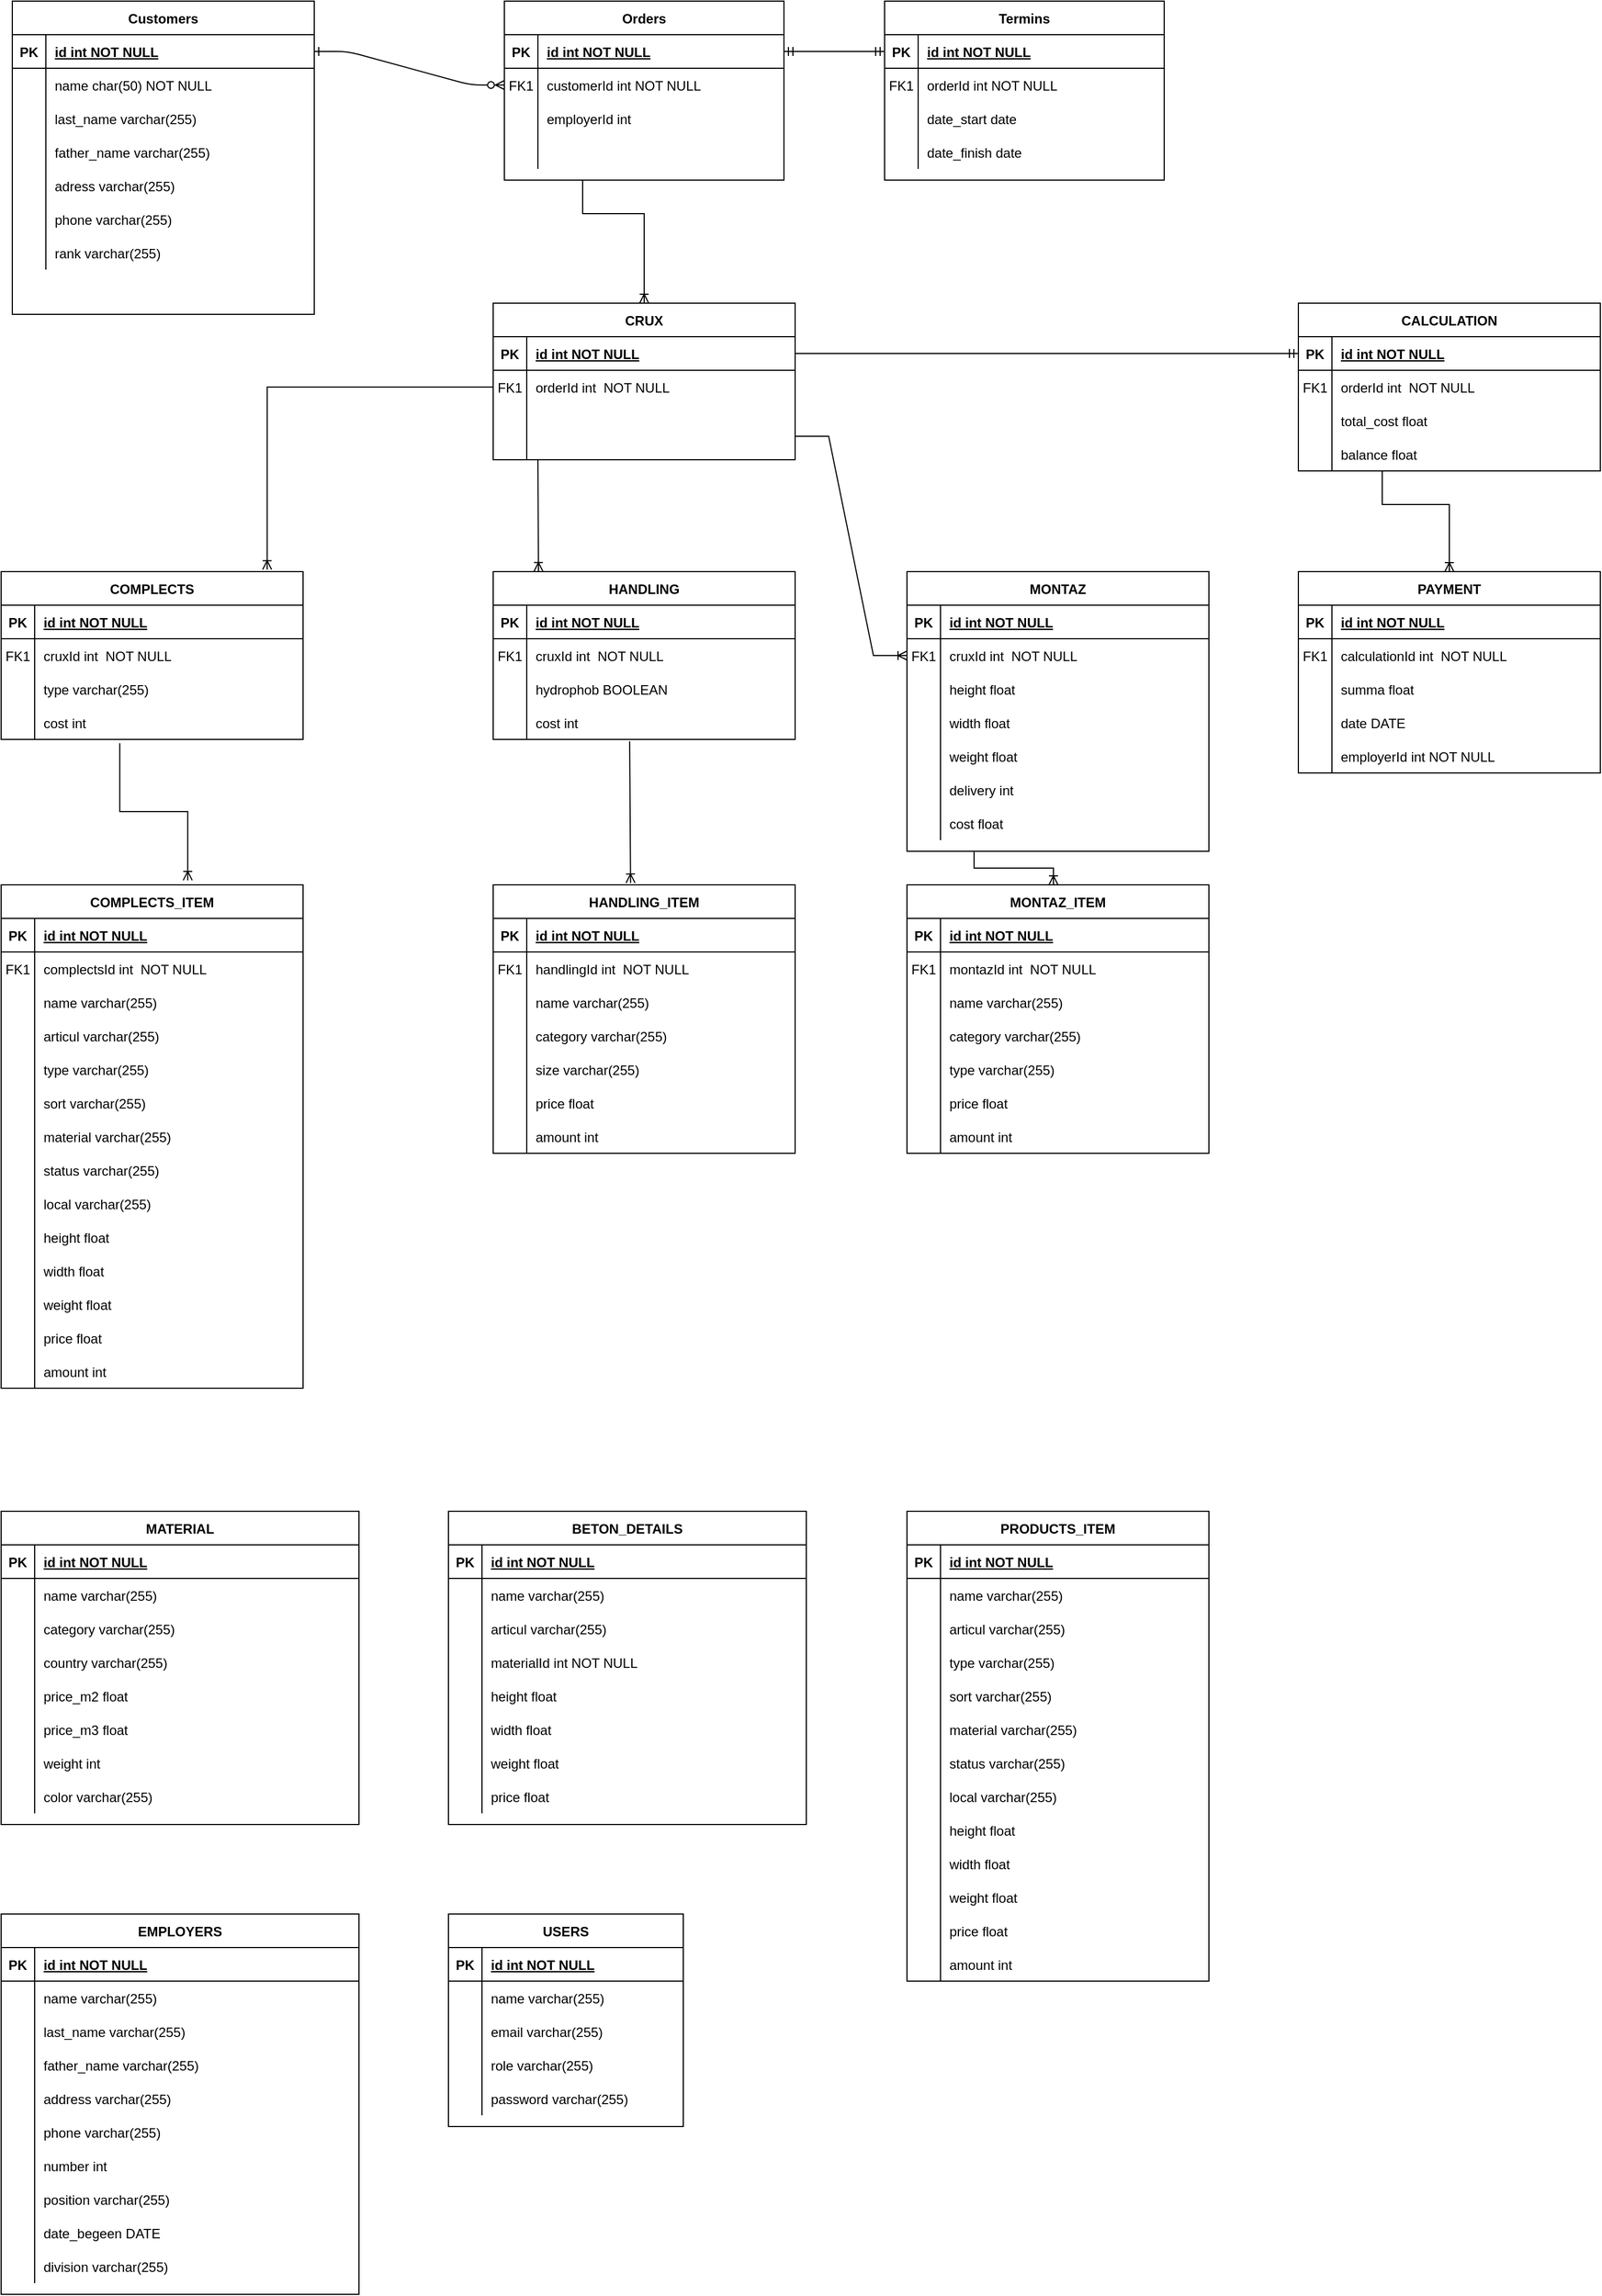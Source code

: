 <mxfile version="15.7.3" type="github" pages="2">
  <diagram id="R2lEEEUBdFMjLlhIrx00" name="Page-1">
    <mxGraphModel dx="1422" dy="727" grid="1" gridSize="10" guides="1" tooltips="1" connect="1" arrows="1" fold="1" page="1" pageScale="1" pageWidth="850" pageHeight="1100" math="0" shadow="0" extFonts="Permanent Marker^https://fonts.googleapis.com/css?family=Permanent+Marker">
      <root>
        <mxCell id="0" />
        <mxCell id="1" parent="0" />
        <mxCell id="C-vyLk0tnHw3VtMMgP7b-1" value="" style="edgeStyle=entityRelationEdgeStyle;endArrow=ERzeroToMany;startArrow=ERone;endFill=1;startFill=0;" parent="1" source="C-vyLk0tnHw3VtMMgP7b-24" target="C-vyLk0tnHw3VtMMgP7b-6" edge="1">
          <mxGeometry width="100" height="100" relative="1" as="geometry">
            <mxPoint x="340" y="720" as="sourcePoint" />
            <mxPoint x="440" y="620" as="targetPoint" />
          </mxGeometry>
        </mxCell>
        <mxCell id="C-vyLk0tnHw3VtMMgP7b-2" value="Orders" style="shape=table;startSize=30;container=1;collapsible=1;childLayout=tableLayout;fixedRows=1;rowLines=0;fontStyle=1;align=center;resizeLast=1;" parent="1" vertex="1">
          <mxGeometry x="490" y="10" width="250" height="160" as="geometry" />
        </mxCell>
        <mxCell id="C-vyLk0tnHw3VtMMgP7b-3" value="" style="shape=partialRectangle;collapsible=0;dropTarget=0;pointerEvents=0;fillColor=none;points=[[0,0.5],[1,0.5]];portConstraint=eastwest;top=0;left=0;right=0;bottom=1;" parent="C-vyLk0tnHw3VtMMgP7b-2" vertex="1">
          <mxGeometry y="30" width="250" height="30" as="geometry" />
        </mxCell>
        <mxCell id="C-vyLk0tnHw3VtMMgP7b-4" value="PK" style="shape=partialRectangle;overflow=hidden;connectable=0;fillColor=none;top=0;left=0;bottom=0;right=0;fontStyle=1;" parent="C-vyLk0tnHw3VtMMgP7b-3" vertex="1">
          <mxGeometry width="30" height="30" as="geometry">
            <mxRectangle width="30" height="30" as="alternateBounds" />
          </mxGeometry>
        </mxCell>
        <mxCell id="C-vyLk0tnHw3VtMMgP7b-5" value="id int NOT NULL " style="shape=partialRectangle;overflow=hidden;connectable=0;fillColor=none;top=0;left=0;bottom=0;right=0;align=left;spacingLeft=6;fontStyle=5;" parent="C-vyLk0tnHw3VtMMgP7b-3" vertex="1">
          <mxGeometry x="30" width="220" height="30" as="geometry">
            <mxRectangle width="220" height="30" as="alternateBounds" />
          </mxGeometry>
        </mxCell>
        <mxCell id="C-vyLk0tnHw3VtMMgP7b-6" value="" style="shape=partialRectangle;collapsible=0;dropTarget=0;pointerEvents=0;fillColor=none;points=[[0,0.5],[1,0.5]];portConstraint=eastwest;top=0;left=0;right=0;bottom=0;" parent="C-vyLk0tnHw3VtMMgP7b-2" vertex="1">
          <mxGeometry y="60" width="250" height="30" as="geometry" />
        </mxCell>
        <mxCell id="C-vyLk0tnHw3VtMMgP7b-7" value="FK1" style="shape=partialRectangle;overflow=hidden;connectable=0;fillColor=none;top=0;left=0;bottom=0;right=0;" parent="C-vyLk0tnHw3VtMMgP7b-6" vertex="1">
          <mxGeometry width="30" height="30" as="geometry">
            <mxRectangle width="30" height="30" as="alternateBounds" />
          </mxGeometry>
        </mxCell>
        <mxCell id="C-vyLk0tnHw3VtMMgP7b-8" value="customerId int NOT NULL" style="shape=partialRectangle;overflow=hidden;connectable=0;fillColor=none;top=0;left=0;bottom=0;right=0;align=left;spacingLeft=6;" parent="C-vyLk0tnHw3VtMMgP7b-6" vertex="1">
          <mxGeometry x="30" width="220" height="30" as="geometry">
            <mxRectangle width="220" height="30" as="alternateBounds" />
          </mxGeometry>
        </mxCell>
        <mxCell id="C-vyLk0tnHw3VtMMgP7b-9" value="" style="shape=partialRectangle;collapsible=0;dropTarget=0;pointerEvents=0;fillColor=none;points=[[0,0.5],[1,0.5]];portConstraint=eastwest;top=0;left=0;right=0;bottom=0;" parent="C-vyLk0tnHw3VtMMgP7b-2" vertex="1">
          <mxGeometry y="90" width="250" height="30" as="geometry" />
        </mxCell>
        <mxCell id="C-vyLk0tnHw3VtMMgP7b-10" value="" style="shape=partialRectangle;overflow=hidden;connectable=0;fillColor=none;top=0;left=0;bottom=0;right=0;" parent="C-vyLk0tnHw3VtMMgP7b-9" vertex="1">
          <mxGeometry width="30" height="30" as="geometry">
            <mxRectangle width="30" height="30" as="alternateBounds" />
          </mxGeometry>
        </mxCell>
        <mxCell id="C-vyLk0tnHw3VtMMgP7b-11" value="employerId int" style="shape=partialRectangle;overflow=hidden;connectable=0;fillColor=none;top=0;left=0;bottom=0;right=0;align=left;spacingLeft=6;" parent="C-vyLk0tnHw3VtMMgP7b-9" vertex="1">
          <mxGeometry x="30" width="220" height="30" as="geometry">
            <mxRectangle width="220" height="30" as="alternateBounds" />
          </mxGeometry>
        </mxCell>
        <mxCell id="oDOmuxAlrrB1_HJ2phbw-48" value="" style="shape=partialRectangle;collapsible=0;dropTarget=0;pointerEvents=0;fillColor=none;points=[[0,0.5],[1,0.5]];portConstraint=eastwest;top=0;left=0;right=0;bottom=0;" parent="C-vyLk0tnHw3VtMMgP7b-2" vertex="1">
          <mxGeometry y="120" width="250" height="30" as="geometry" />
        </mxCell>
        <mxCell id="oDOmuxAlrrB1_HJ2phbw-49" value="" style="shape=partialRectangle;overflow=hidden;connectable=0;fillColor=none;top=0;left=0;bottom=0;right=0;" parent="oDOmuxAlrrB1_HJ2phbw-48" vertex="1">
          <mxGeometry width="30" height="30" as="geometry">
            <mxRectangle width="30" height="30" as="alternateBounds" />
          </mxGeometry>
        </mxCell>
        <mxCell id="oDOmuxAlrrB1_HJ2phbw-50" value="" style="shape=partialRectangle;overflow=hidden;connectable=0;fillColor=none;top=0;left=0;bottom=0;right=0;align=left;spacingLeft=6;" parent="oDOmuxAlrrB1_HJ2phbw-48" vertex="1">
          <mxGeometry x="30" width="220" height="30" as="geometry">
            <mxRectangle width="220" height="30" as="alternateBounds" />
          </mxGeometry>
        </mxCell>
        <mxCell id="C-vyLk0tnHw3VtMMgP7b-13" value="Termins" style="shape=table;startSize=30;container=1;collapsible=1;childLayout=tableLayout;fixedRows=1;rowLines=0;fontStyle=1;align=center;resizeLast=1;" parent="1" vertex="1">
          <mxGeometry x="830" y="10" width="250" height="160" as="geometry" />
        </mxCell>
        <mxCell id="C-vyLk0tnHw3VtMMgP7b-14" value="" style="shape=partialRectangle;collapsible=0;dropTarget=0;pointerEvents=0;fillColor=none;points=[[0,0.5],[1,0.5]];portConstraint=eastwest;top=0;left=0;right=0;bottom=1;" parent="C-vyLk0tnHw3VtMMgP7b-13" vertex="1">
          <mxGeometry y="30" width="250" height="30" as="geometry" />
        </mxCell>
        <mxCell id="C-vyLk0tnHw3VtMMgP7b-15" value="PK" style="shape=partialRectangle;overflow=hidden;connectable=0;fillColor=none;top=0;left=0;bottom=0;right=0;fontStyle=1;" parent="C-vyLk0tnHw3VtMMgP7b-14" vertex="1">
          <mxGeometry width="30" height="30" as="geometry">
            <mxRectangle width="30" height="30" as="alternateBounds" />
          </mxGeometry>
        </mxCell>
        <mxCell id="C-vyLk0tnHw3VtMMgP7b-16" value="id int NOT NULL " style="shape=partialRectangle;overflow=hidden;connectable=0;fillColor=none;top=0;left=0;bottom=0;right=0;align=left;spacingLeft=6;fontStyle=5;" parent="C-vyLk0tnHw3VtMMgP7b-14" vertex="1">
          <mxGeometry x="30" width="220" height="30" as="geometry">
            <mxRectangle width="220" height="30" as="alternateBounds" />
          </mxGeometry>
        </mxCell>
        <mxCell id="C-vyLk0tnHw3VtMMgP7b-17" value="" style="shape=partialRectangle;collapsible=0;dropTarget=0;pointerEvents=0;fillColor=none;points=[[0,0.5],[1,0.5]];portConstraint=eastwest;top=0;left=0;right=0;bottom=0;" parent="C-vyLk0tnHw3VtMMgP7b-13" vertex="1">
          <mxGeometry y="60" width="250" height="30" as="geometry" />
        </mxCell>
        <mxCell id="C-vyLk0tnHw3VtMMgP7b-18" value="FK1" style="shape=partialRectangle;overflow=hidden;connectable=0;fillColor=none;top=0;left=0;bottom=0;right=0;" parent="C-vyLk0tnHw3VtMMgP7b-17" vertex="1">
          <mxGeometry width="30" height="30" as="geometry">
            <mxRectangle width="30" height="30" as="alternateBounds" />
          </mxGeometry>
        </mxCell>
        <mxCell id="C-vyLk0tnHw3VtMMgP7b-19" value="orderId int NOT NULL" style="shape=partialRectangle;overflow=hidden;connectable=0;fillColor=none;top=0;left=0;bottom=0;right=0;align=left;spacingLeft=6;" parent="C-vyLk0tnHw3VtMMgP7b-17" vertex="1">
          <mxGeometry x="30" width="220" height="30" as="geometry">
            <mxRectangle width="220" height="30" as="alternateBounds" />
          </mxGeometry>
        </mxCell>
        <mxCell id="C-vyLk0tnHw3VtMMgP7b-20" value="" style="shape=partialRectangle;collapsible=0;dropTarget=0;pointerEvents=0;fillColor=none;points=[[0,0.5],[1,0.5]];portConstraint=eastwest;top=0;left=0;right=0;bottom=0;" parent="C-vyLk0tnHw3VtMMgP7b-13" vertex="1">
          <mxGeometry y="90" width="250" height="30" as="geometry" />
        </mxCell>
        <mxCell id="C-vyLk0tnHw3VtMMgP7b-21" value="" style="shape=partialRectangle;overflow=hidden;connectable=0;fillColor=none;top=0;left=0;bottom=0;right=0;" parent="C-vyLk0tnHw3VtMMgP7b-20" vertex="1">
          <mxGeometry width="30" height="30" as="geometry">
            <mxRectangle width="30" height="30" as="alternateBounds" />
          </mxGeometry>
        </mxCell>
        <mxCell id="C-vyLk0tnHw3VtMMgP7b-22" value="date_start date " style="shape=partialRectangle;overflow=hidden;connectable=0;fillColor=none;top=0;left=0;bottom=0;right=0;align=left;spacingLeft=6;" parent="C-vyLk0tnHw3VtMMgP7b-20" vertex="1">
          <mxGeometry x="30" width="220" height="30" as="geometry">
            <mxRectangle width="220" height="30" as="alternateBounds" />
          </mxGeometry>
        </mxCell>
        <mxCell id="oDOmuxAlrrB1_HJ2phbw-51" value="" style="shape=partialRectangle;collapsible=0;dropTarget=0;pointerEvents=0;fillColor=none;points=[[0,0.5],[1,0.5]];portConstraint=eastwest;top=0;left=0;right=0;bottom=0;" parent="C-vyLk0tnHw3VtMMgP7b-13" vertex="1">
          <mxGeometry y="120" width="250" height="30" as="geometry" />
        </mxCell>
        <mxCell id="oDOmuxAlrrB1_HJ2phbw-52" value="" style="shape=partialRectangle;overflow=hidden;connectable=0;fillColor=none;top=0;left=0;bottom=0;right=0;" parent="oDOmuxAlrrB1_HJ2phbw-51" vertex="1">
          <mxGeometry width="30" height="30" as="geometry">
            <mxRectangle width="30" height="30" as="alternateBounds" />
          </mxGeometry>
        </mxCell>
        <mxCell id="oDOmuxAlrrB1_HJ2phbw-53" value="date_finish date" style="shape=partialRectangle;overflow=hidden;connectable=0;fillColor=none;top=0;left=0;bottom=0;right=0;align=left;spacingLeft=6;" parent="oDOmuxAlrrB1_HJ2phbw-51" vertex="1">
          <mxGeometry x="30" width="220" height="30" as="geometry">
            <mxRectangle width="220" height="30" as="alternateBounds" />
          </mxGeometry>
        </mxCell>
        <mxCell id="C-vyLk0tnHw3VtMMgP7b-23" value="Customers" style="shape=table;startSize=30;container=1;collapsible=1;childLayout=tableLayout;fixedRows=1;rowLines=0;fontStyle=1;align=center;resizeLast=1;" parent="1" vertex="1">
          <mxGeometry x="50" y="10" width="270" height="280" as="geometry" />
        </mxCell>
        <mxCell id="C-vyLk0tnHw3VtMMgP7b-24" value="" style="shape=partialRectangle;collapsible=0;dropTarget=0;pointerEvents=0;fillColor=none;points=[[0,0.5],[1,0.5]];portConstraint=eastwest;top=0;left=0;right=0;bottom=1;" parent="C-vyLk0tnHw3VtMMgP7b-23" vertex="1">
          <mxGeometry y="30" width="270" height="30" as="geometry" />
        </mxCell>
        <mxCell id="C-vyLk0tnHw3VtMMgP7b-25" value="PK" style="shape=partialRectangle;overflow=hidden;connectable=0;fillColor=none;top=0;left=0;bottom=0;right=0;fontStyle=1;" parent="C-vyLk0tnHw3VtMMgP7b-24" vertex="1">
          <mxGeometry width="30" height="30" as="geometry">
            <mxRectangle width="30" height="30" as="alternateBounds" />
          </mxGeometry>
        </mxCell>
        <mxCell id="C-vyLk0tnHw3VtMMgP7b-26" value="id int NOT NULL " style="shape=partialRectangle;overflow=hidden;connectable=0;fillColor=none;top=0;left=0;bottom=0;right=0;align=left;spacingLeft=6;fontStyle=5;" parent="C-vyLk0tnHw3VtMMgP7b-24" vertex="1">
          <mxGeometry x="30" width="240" height="30" as="geometry">
            <mxRectangle width="240" height="30" as="alternateBounds" />
          </mxGeometry>
        </mxCell>
        <mxCell id="C-vyLk0tnHw3VtMMgP7b-27" value="" style="shape=partialRectangle;collapsible=0;dropTarget=0;pointerEvents=0;fillColor=none;points=[[0,0.5],[1,0.5]];portConstraint=eastwest;top=0;left=0;right=0;bottom=0;" parent="C-vyLk0tnHw3VtMMgP7b-23" vertex="1">
          <mxGeometry y="60" width="270" height="30" as="geometry" />
        </mxCell>
        <mxCell id="C-vyLk0tnHw3VtMMgP7b-28" value="" style="shape=partialRectangle;overflow=hidden;connectable=0;fillColor=none;top=0;left=0;bottom=0;right=0;" parent="C-vyLk0tnHw3VtMMgP7b-27" vertex="1">
          <mxGeometry width="30" height="30" as="geometry">
            <mxRectangle width="30" height="30" as="alternateBounds" />
          </mxGeometry>
        </mxCell>
        <mxCell id="C-vyLk0tnHw3VtMMgP7b-29" value="name char(50) NOT NULL" style="shape=partialRectangle;overflow=hidden;connectable=0;fillColor=none;top=0;left=0;bottom=0;right=0;align=left;spacingLeft=6;" parent="C-vyLk0tnHw3VtMMgP7b-27" vertex="1">
          <mxGeometry x="30" width="240" height="30" as="geometry">
            <mxRectangle width="240" height="30" as="alternateBounds" />
          </mxGeometry>
        </mxCell>
        <mxCell id="oDOmuxAlrrB1_HJ2phbw-11" value="" style="shape=partialRectangle;collapsible=0;dropTarget=0;pointerEvents=0;fillColor=none;points=[[0,0.5],[1,0.5]];portConstraint=eastwest;top=0;left=0;right=0;bottom=0;" parent="C-vyLk0tnHw3VtMMgP7b-23" vertex="1">
          <mxGeometry y="90" width="270" height="30" as="geometry" />
        </mxCell>
        <mxCell id="oDOmuxAlrrB1_HJ2phbw-12" value="" style="shape=partialRectangle;overflow=hidden;connectable=0;fillColor=none;top=0;left=0;bottom=0;right=0;" parent="oDOmuxAlrrB1_HJ2phbw-11" vertex="1">
          <mxGeometry width="30" height="30" as="geometry">
            <mxRectangle width="30" height="30" as="alternateBounds" />
          </mxGeometry>
        </mxCell>
        <mxCell id="oDOmuxAlrrB1_HJ2phbw-13" value="last_name varchar(255) " style="shape=partialRectangle;overflow=hidden;connectable=0;fillColor=none;top=0;left=0;bottom=0;right=0;align=left;spacingLeft=6;" parent="oDOmuxAlrrB1_HJ2phbw-11" vertex="1">
          <mxGeometry x="30" width="240" height="30" as="geometry">
            <mxRectangle width="240" height="30" as="alternateBounds" />
          </mxGeometry>
        </mxCell>
        <mxCell id="oDOmuxAlrrB1_HJ2phbw-14" value="" style="shape=partialRectangle;collapsible=0;dropTarget=0;pointerEvents=0;fillColor=none;points=[[0,0.5],[1,0.5]];portConstraint=eastwest;top=0;left=0;right=0;bottom=0;" parent="C-vyLk0tnHw3VtMMgP7b-23" vertex="1">
          <mxGeometry y="120" width="270" height="30" as="geometry" />
        </mxCell>
        <mxCell id="oDOmuxAlrrB1_HJ2phbw-15" value="" style="shape=partialRectangle;overflow=hidden;connectable=0;fillColor=none;top=0;left=0;bottom=0;right=0;" parent="oDOmuxAlrrB1_HJ2phbw-14" vertex="1">
          <mxGeometry width="30" height="30" as="geometry">
            <mxRectangle width="30" height="30" as="alternateBounds" />
          </mxGeometry>
        </mxCell>
        <mxCell id="oDOmuxAlrrB1_HJ2phbw-16" value="father_name varchar(255) " style="shape=partialRectangle;overflow=hidden;connectable=0;fillColor=none;top=0;left=0;bottom=0;right=0;align=left;spacingLeft=6;" parent="oDOmuxAlrrB1_HJ2phbw-14" vertex="1">
          <mxGeometry x="30" width="240" height="30" as="geometry">
            <mxRectangle width="240" height="30" as="alternateBounds" />
          </mxGeometry>
        </mxCell>
        <mxCell id="oDOmuxAlrrB1_HJ2phbw-17" value="" style="shape=partialRectangle;collapsible=0;dropTarget=0;pointerEvents=0;fillColor=none;points=[[0,0.5],[1,0.5]];portConstraint=eastwest;top=0;left=0;right=0;bottom=0;" parent="C-vyLk0tnHw3VtMMgP7b-23" vertex="1">
          <mxGeometry y="150" width="270" height="30" as="geometry" />
        </mxCell>
        <mxCell id="oDOmuxAlrrB1_HJ2phbw-18" value="" style="shape=partialRectangle;overflow=hidden;connectable=0;fillColor=none;top=0;left=0;bottom=0;right=0;" parent="oDOmuxAlrrB1_HJ2phbw-17" vertex="1">
          <mxGeometry width="30" height="30" as="geometry">
            <mxRectangle width="30" height="30" as="alternateBounds" />
          </mxGeometry>
        </mxCell>
        <mxCell id="oDOmuxAlrrB1_HJ2phbw-19" value="adress varchar(255)" style="shape=partialRectangle;overflow=hidden;connectable=0;fillColor=none;top=0;left=0;bottom=0;right=0;align=left;spacingLeft=6;" parent="oDOmuxAlrrB1_HJ2phbw-17" vertex="1">
          <mxGeometry x="30" width="240" height="30" as="geometry">
            <mxRectangle width="240" height="30" as="alternateBounds" />
          </mxGeometry>
        </mxCell>
        <mxCell id="oDOmuxAlrrB1_HJ2phbw-20" value="" style="shape=partialRectangle;collapsible=0;dropTarget=0;pointerEvents=0;fillColor=none;points=[[0,0.5],[1,0.5]];portConstraint=eastwest;top=0;left=0;right=0;bottom=0;" parent="C-vyLk0tnHw3VtMMgP7b-23" vertex="1">
          <mxGeometry y="180" width="270" height="30" as="geometry" />
        </mxCell>
        <mxCell id="oDOmuxAlrrB1_HJ2phbw-21" value="" style="shape=partialRectangle;overflow=hidden;connectable=0;fillColor=none;top=0;left=0;bottom=0;right=0;" parent="oDOmuxAlrrB1_HJ2phbw-20" vertex="1">
          <mxGeometry width="30" height="30" as="geometry">
            <mxRectangle width="30" height="30" as="alternateBounds" />
          </mxGeometry>
        </mxCell>
        <mxCell id="oDOmuxAlrrB1_HJ2phbw-22" value="phone varchar(255)" style="shape=partialRectangle;overflow=hidden;connectable=0;fillColor=none;top=0;left=0;bottom=0;right=0;align=left;spacingLeft=6;" parent="oDOmuxAlrrB1_HJ2phbw-20" vertex="1">
          <mxGeometry x="30" width="240" height="30" as="geometry">
            <mxRectangle width="240" height="30" as="alternateBounds" />
          </mxGeometry>
        </mxCell>
        <mxCell id="oDOmuxAlrrB1_HJ2phbw-23" value="" style="shape=partialRectangle;collapsible=0;dropTarget=0;pointerEvents=0;fillColor=none;points=[[0,0.5],[1,0.5]];portConstraint=eastwest;top=0;left=0;right=0;bottom=0;" parent="C-vyLk0tnHw3VtMMgP7b-23" vertex="1">
          <mxGeometry y="210" width="270" height="30" as="geometry" />
        </mxCell>
        <mxCell id="oDOmuxAlrrB1_HJ2phbw-24" value="" style="shape=partialRectangle;overflow=hidden;connectable=0;fillColor=none;top=0;left=0;bottom=0;right=0;" parent="oDOmuxAlrrB1_HJ2phbw-23" vertex="1">
          <mxGeometry width="30" height="30" as="geometry">
            <mxRectangle width="30" height="30" as="alternateBounds" />
          </mxGeometry>
        </mxCell>
        <mxCell id="oDOmuxAlrrB1_HJ2phbw-25" value="rank varchar(255)" style="shape=partialRectangle;overflow=hidden;connectable=0;fillColor=none;top=0;left=0;bottom=0;right=0;align=left;spacingLeft=6;" parent="oDOmuxAlrrB1_HJ2phbw-23" vertex="1">
          <mxGeometry x="30" width="240" height="30" as="geometry">
            <mxRectangle width="240" height="30" as="alternateBounds" />
          </mxGeometry>
        </mxCell>
        <mxCell id="oDOmuxAlrrB1_HJ2phbw-26" value="CRUX" style="shape=table;startSize=30;container=1;collapsible=1;childLayout=tableLayout;fixedRows=1;rowLines=0;fontStyle=1;align=center;resizeLast=1;" parent="1" vertex="1">
          <mxGeometry x="480" y="280" width="270" height="140" as="geometry" />
        </mxCell>
        <mxCell id="oDOmuxAlrrB1_HJ2phbw-27" value="" style="shape=partialRectangle;collapsible=0;dropTarget=0;pointerEvents=0;fillColor=none;points=[[0,0.5],[1,0.5]];portConstraint=eastwest;top=0;left=0;right=0;bottom=1;" parent="oDOmuxAlrrB1_HJ2phbw-26" vertex="1">
          <mxGeometry y="30" width="270" height="30" as="geometry" />
        </mxCell>
        <mxCell id="oDOmuxAlrrB1_HJ2phbw-28" value="PK" style="shape=partialRectangle;overflow=hidden;connectable=0;fillColor=none;top=0;left=0;bottom=0;right=0;fontStyle=1;" parent="oDOmuxAlrrB1_HJ2phbw-27" vertex="1">
          <mxGeometry width="30" height="30" as="geometry">
            <mxRectangle width="30" height="30" as="alternateBounds" />
          </mxGeometry>
        </mxCell>
        <mxCell id="oDOmuxAlrrB1_HJ2phbw-29" value="id int NOT NULL " style="shape=partialRectangle;overflow=hidden;connectable=0;fillColor=none;top=0;left=0;bottom=0;right=0;align=left;spacingLeft=6;fontStyle=5;" parent="oDOmuxAlrrB1_HJ2phbw-27" vertex="1">
          <mxGeometry x="30" width="240" height="30" as="geometry">
            <mxRectangle width="240" height="30" as="alternateBounds" />
          </mxGeometry>
        </mxCell>
        <mxCell id="oDOmuxAlrrB1_HJ2phbw-30" value="" style="shape=partialRectangle;collapsible=0;dropTarget=0;pointerEvents=0;fillColor=none;points=[[0,0.5],[1,0.5]];portConstraint=eastwest;top=0;left=0;right=0;bottom=0;" parent="oDOmuxAlrrB1_HJ2phbw-26" vertex="1">
          <mxGeometry y="60" width="270" height="30" as="geometry" />
        </mxCell>
        <mxCell id="oDOmuxAlrrB1_HJ2phbw-31" value="FK1" style="shape=partialRectangle;overflow=hidden;connectable=0;fillColor=none;top=0;left=0;bottom=0;right=0;" parent="oDOmuxAlrrB1_HJ2phbw-30" vertex="1">
          <mxGeometry width="30" height="30" as="geometry">
            <mxRectangle width="30" height="30" as="alternateBounds" />
          </mxGeometry>
        </mxCell>
        <mxCell id="oDOmuxAlrrB1_HJ2phbw-32" value="orderId int  NOT NULL" style="shape=partialRectangle;overflow=hidden;connectable=0;fillColor=none;top=0;left=0;bottom=0;right=0;align=left;spacingLeft=6;" parent="oDOmuxAlrrB1_HJ2phbw-30" vertex="1">
          <mxGeometry x="30" width="240" height="30" as="geometry">
            <mxRectangle width="240" height="30" as="alternateBounds" />
          </mxGeometry>
        </mxCell>
        <mxCell id="oDOmuxAlrrB1_HJ2phbw-42" value="" style="shape=partialRectangle;collapsible=0;dropTarget=0;pointerEvents=0;fillColor=none;points=[[0,0.5],[1,0.5]];portConstraint=eastwest;top=0;left=0;right=0;bottom=0;" parent="oDOmuxAlrrB1_HJ2phbw-26" vertex="1">
          <mxGeometry y="90" width="270" height="30" as="geometry" />
        </mxCell>
        <mxCell id="oDOmuxAlrrB1_HJ2phbw-43" value="" style="shape=partialRectangle;overflow=hidden;connectable=0;fillColor=none;top=0;left=0;bottom=0;right=0;" parent="oDOmuxAlrrB1_HJ2phbw-42" vertex="1">
          <mxGeometry width="30" height="30" as="geometry">
            <mxRectangle width="30" height="30" as="alternateBounds" />
          </mxGeometry>
        </mxCell>
        <mxCell id="oDOmuxAlrrB1_HJ2phbw-44" value="" style="shape=partialRectangle;overflow=hidden;connectable=0;fillColor=none;top=0;left=0;bottom=0;right=0;align=left;spacingLeft=6;" parent="oDOmuxAlrrB1_HJ2phbw-42" vertex="1">
          <mxGeometry x="30" width="240" height="30" as="geometry">
            <mxRectangle width="240" height="30" as="alternateBounds" />
          </mxGeometry>
        </mxCell>
        <mxCell id="oDOmuxAlrrB1_HJ2phbw-45" value="" style="shape=partialRectangle;collapsible=0;dropTarget=0;pointerEvents=0;fillColor=none;points=[[0,0.5],[1,0.5]];portConstraint=eastwest;top=0;left=0;right=0;bottom=0;" parent="oDOmuxAlrrB1_HJ2phbw-26" vertex="1">
          <mxGeometry y="120" width="270" height="20" as="geometry" />
        </mxCell>
        <mxCell id="oDOmuxAlrrB1_HJ2phbw-46" value="" style="shape=partialRectangle;overflow=hidden;connectable=0;fillColor=none;top=0;left=0;bottom=0;right=0;" parent="oDOmuxAlrrB1_HJ2phbw-45" vertex="1">
          <mxGeometry width="30" height="20" as="geometry">
            <mxRectangle width="30" height="20" as="alternateBounds" />
          </mxGeometry>
        </mxCell>
        <mxCell id="oDOmuxAlrrB1_HJ2phbw-47" value="" style="shape=partialRectangle;overflow=hidden;connectable=0;fillColor=none;top=0;left=0;bottom=0;right=0;align=left;spacingLeft=6;" parent="oDOmuxAlrrB1_HJ2phbw-45" vertex="1">
          <mxGeometry x="30" width="240" height="20" as="geometry">
            <mxRectangle width="240" height="20" as="alternateBounds" />
          </mxGeometry>
        </mxCell>
        <mxCell id="oDOmuxAlrrB1_HJ2phbw-54" value="" style="edgeStyle=entityRelationEdgeStyle;fontSize=12;html=1;endArrow=ERmandOne;startArrow=ERmandOne;rounded=0;entryX=0;entryY=0.5;entryDx=0;entryDy=0;exitX=1;exitY=0.5;exitDx=0;exitDy=0;" parent="1" source="C-vyLk0tnHw3VtMMgP7b-3" target="C-vyLk0tnHw3VtMMgP7b-14" edge="1">
          <mxGeometry width="100" height="100" relative="1" as="geometry">
            <mxPoint x="740" y="130" as="sourcePoint" />
            <mxPoint x="830" y="30" as="targetPoint" />
          </mxGeometry>
        </mxCell>
        <mxCell id="aTGt4m8425BB8MpP4lzM-1" value="COMPLECTS" style="shape=table;startSize=30;container=1;collapsible=1;childLayout=tableLayout;fixedRows=1;rowLines=0;fontStyle=1;align=center;resizeLast=1;" parent="1" vertex="1">
          <mxGeometry x="40" y="520" width="270" height="150" as="geometry" />
        </mxCell>
        <mxCell id="aTGt4m8425BB8MpP4lzM-2" value="" style="shape=partialRectangle;collapsible=0;dropTarget=0;pointerEvents=0;fillColor=none;points=[[0,0.5],[1,0.5]];portConstraint=eastwest;top=0;left=0;right=0;bottom=1;" parent="aTGt4m8425BB8MpP4lzM-1" vertex="1">
          <mxGeometry y="30" width="270" height="30" as="geometry" />
        </mxCell>
        <mxCell id="aTGt4m8425BB8MpP4lzM-3" value="PK" style="shape=partialRectangle;overflow=hidden;connectable=0;fillColor=none;top=0;left=0;bottom=0;right=0;fontStyle=1;" parent="aTGt4m8425BB8MpP4lzM-2" vertex="1">
          <mxGeometry width="30" height="30" as="geometry">
            <mxRectangle width="30" height="30" as="alternateBounds" />
          </mxGeometry>
        </mxCell>
        <mxCell id="aTGt4m8425BB8MpP4lzM-4" value="id int NOT NULL " style="shape=partialRectangle;overflow=hidden;connectable=0;fillColor=none;top=0;left=0;bottom=0;right=0;align=left;spacingLeft=6;fontStyle=5;" parent="aTGt4m8425BB8MpP4lzM-2" vertex="1">
          <mxGeometry x="30" width="240" height="30" as="geometry">
            <mxRectangle width="240" height="30" as="alternateBounds" />
          </mxGeometry>
        </mxCell>
        <mxCell id="aTGt4m8425BB8MpP4lzM-5" value="" style="shape=partialRectangle;collapsible=0;dropTarget=0;pointerEvents=0;fillColor=none;points=[[0,0.5],[1,0.5]];portConstraint=eastwest;top=0;left=0;right=0;bottom=0;" parent="aTGt4m8425BB8MpP4lzM-1" vertex="1">
          <mxGeometry y="60" width="270" height="30" as="geometry" />
        </mxCell>
        <mxCell id="aTGt4m8425BB8MpP4lzM-6" value="FK1" style="shape=partialRectangle;overflow=hidden;connectable=0;fillColor=none;top=0;left=0;bottom=0;right=0;" parent="aTGt4m8425BB8MpP4lzM-5" vertex="1">
          <mxGeometry width="30" height="30" as="geometry">
            <mxRectangle width="30" height="30" as="alternateBounds" />
          </mxGeometry>
        </mxCell>
        <mxCell id="aTGt4m8425BB8MpP4lzM-7" value="cruxId int  NOT NULL" style="shape=partialRectangle;overflow=hidden;connectable=0;fillColor=none;top=0;left=0;bottom=0;right=0;align=left;spacingLeft=6;" parent="aTGt4m8425BB8MpP4lzM-5" vertex="1">
          <mxGeometry x="30" width="240" height="30" as="geometry">
            <mxRectangle width="240" height="30" as="alternateBounds" />
          </mxGeometry>
        </mxCell>
        <mxCell id="aTGt4m8425BB8MpP4lzM-8" value="" style="shape=partialRectangle;collapsible=0;dropTarget=0;pointerEvents=0;fillColor=none;points=[[0,0.5],[1,0.5]];portConstraint=eastwest;top=0;left=0;right=0;bottom=0;" parent="aTGt4m8425BB8MpP4lzM-1" vertex="1">
          <mxGeometry y="90" width="270" height="30" as="geometry" />
        </mxCell>
        <mxCell id="aTGt4m8425BB8MpP4lzM-9" value="" style="shape=partialRectangle;overflow=hidden;connectable=0;fillColor=none;top=0;left=0;bottom=0;right=0;" parent="aTGt4m8425BB8MpP4lzM-8" vertex="1">
          <mxGeometry width="30" height="30" as="geometry">
            <mxRectangle width="30" height="30" as="alternateBounds" />
          </mxGeometry>
        </mxCell>
        <mxCell id="aTGt4m8425BB8MpP4lzM-10" value="type varchar(255)" style="shape=partialRectangle;overflow=hidden;connectable=0;fillColor=none;top=0;left=0;bottom=0;right=0;align=left;spacingLeft=6;" parent="aTGt4m8425BB8MpP4lzM-8" vertex="1">
          <mxGeometry x="30" width="240" height="30" as="geometry">
            <mxRectangle width="240" height="30" as="alternateBounds" />
          </mxGeometry>
        </mxCell>
        <mxCell id="aTGt4m8425BB8MpP4lzM-11" value="" style="shape=partialRectangle;collapsible=0;dropTarget=0;pointerEvents=0;fillColor=none;points=[[0,0.5],[1,0.5]];portConstraint=eastwest;top=0;left=0;right=0;bottom=0;" parent="aTGt4m8425BB8MpP4lzM-1" vertex="1">
          <mxGeometry y="120" width="270" height="30" as="geometry" />
        </mxCell>
        <mxCell id="aTGt4m8425BB8MpP4lzM-12" value="" style="shape=partialRectangle;overflow=hidden;connectable=0;fillColor=none;top=0;left=0;bottom=0;right=0;" parent="aTGt4m8425BB8MpP4lzM-11" vertex="1">
          <mxGeometry width="30" height="30" as="geometry">
            <mxRectangle width="30" height="30" as="alternateBounds" />
          </mxGeometry>
        </mxCell>
        <mxCell id="aTGt4m8425BB8MpP4lzM-13" value="cost int" style="shape=partialRectangle;overflow=hidden;connectable=0;fillColor=none;top=0;left=0;bottom=0;right=0;align=left;spacingLeft=6;" parent="aTGt4m8425BB8MpP4lzM-11" vertex="1">
          <mxGeometry x="30" width="240" height="30" as="geometry">
            <mxRectangle width="240" height="30" as="alternateBounds" />
          </mxGeometry>
        </mxCell>
        <mxCell id="aTGt4m8425BB8MpP4lzM-14" value="HANDLING" style="shape=table;startSize=30;container=1;collapsible=1;childLayout=tableLayout;fixedRows=1;rowLines=0;fontStyle=1;align=center;resizeLast=1;" parent="1" vertex="1">
          <mxGeometry x="480" y="520" width="270" height="150" as="geometry" />
        </mxCell>
        <mxCell id="aTGt4m8425BB8MpP4lzM-15" value="" style="shape=partialRectangle;collapsible=0;dropTarget=0;pointerEvents=0;fillColor=none;points=[[0,0.5],[1,0.5]];portConstraint=eastwest;top=0;left=0;right=0;bottom=1;" parent="aTGt4m8425BB8MpP4lzM-14" vertex="1">
          <mxGeometry y="30" width="270" height="30" as="geometry" />
        </mxCell>
        <mxCell id="aTGt4m8425BB8MpP4lzM-16" value="PK" style="shape=partialRectangle;overflow=hidden;connectable=0;fillColor=none;top=0;left=0;bottom=0;right=0;fontStyle=1;" parent="aTGt4m8425BB8MpP4lzM-15" vertex="1">
          <mxGeometry width="30" height="30" as="geometry">
            <mxRectangle width="30" height="30" as="alternateBounds" />
          </mxGeometry>
        </mxCell>
        <mxCell id="aTGt4m8425BB8MpP4lzM-17" value="id int NOT NULL " style="shape=partialRectangle;overflow=hidden;connectable=0;fillColor=none;top=0;left=0;bottom=0;right=0;align=left;spacingLeft=6;fontStyle=5;" parent="aTGt4m8425BB8MpP4lzM-15" vertex="1">
          <mxGeometry x="30" width="240" height="30" as="geometry">
            <mxRectangle width="240" height="30" as="alternateBounds" />
          </mxGeometry>
        </mxCell>
        <mxCell id="aTGt4m8425BB8MpP4lzM-18" value="" style="shape=partialRectangle;collapsible=0;dropTarget=0;pointerEvents=0;fillColor=none;points=[[0,0.5],[1,0.5]];portConstraint=eastwest;top=0;left=0;right=0;bottom=0;" parent="aTGt4m8425BB8MpP4lzM-14" vertex="1">
          <mxGeometry y="60" width="270" height="30" as="geometry" />
        </mxCell>
        <mxCell id="aTGt4m8425BB8MpP4lzM-19" value="FK1" style="shape=partialRectangle;overflow=hidden;connectable=0;fillColor=none;top=0;left=0;bottom=0;right=0;" parent="aTGt4m8425BB8MpP4lzM-18" vertex="1">
          <mxGeometry width="30" height="30" as="geometry">
            <mxRectangle width="30" height="30" as="alternateBounds" />
          </mxGeometry>
        </mxCell>
        <mxCell id="aTGt4m8425BB8MpP4lzM-20" value="cruxId int  NOT NULL" style="shape=partialRectangle;overflow=hidden;connectable=0;fillColor=none;top=0;left=0;bottom=0;right=0;align=left;spacingLeft=6;" parent="aTGt4m8425BB8MpP4lzM-18" vertex="1">
          <mxGeometry x="30" width="240" height="30" as="geometry">
            <mxRectangle width="240" height="30" as="alternateBounds" />
          </mxGeometry>
        </mxCell>
        <mxCell id="aTGt4m8425BB8MpP4lzM-21" value="" style="shape=partialRectangle;collapsible=0;dropTarget=0;pointerEvents=0;fillColor=none;points=[[0,0.5],[1,0.5]];portConstraint=eastwest;top=0;left=0;right=0;bottom=0;" parent="aTGt4m8425BB8MpP4lzM-14" vertex="1">
          <mxGeometry y="90" width="270" height="30" as="geometry" />
        </mxCell>
        <mxCell id="aTGt4m8425BB8MpP4lzM-22" value="" style="shape=partialRectangle;overflow=hidden;connectable=0;fillColor=none;top=0;left=0;bottom=0;right=0;" parent="aTGt4m8425BB8MpP4lzM-21" vertex="1">
          <mxGeometry width="30" height="30" as="geometry">
            <mxRectangle width="30" height="30" as="alternateBounds" />
          </mxGeometry>
        </mxCell>
        <mxCell id="aTGt4m8425BB8MpP4lzM-23" value="hydrophob BOOLEAN" style="shape=partialRectangle;overflow=hidden;connectable=0;fillColor=none;top=0;left=0;bottom=0;right=0;align=left;spacingLeft=6;" parent="aTGt4m8425BB8MpP4lzM-21" vertex="1">
          <mxGeometry x="30" width="240" height="30" as="geometry">
            <mxRectangle width="240" height="30" as="alternateBounds" />
          </mxGeometry>
        </mxCell>
        <mxCell id="aTGt4m8425BB8MpP4lzM-24" value="" style="shape=partialRectangle;collapsible=0;dropTarget=0;pointerEvents=0;fillColor=none;points=[[0,0.5],[1,0.5]];portConstraint=eastwest;top=0;left=0;right=0;bottom=0;" parent="aTGt4m8425BB8MpP4lzM-14" vertex="1">
          <mxGeometry y="120" width="270" height="30" as="geometry" />
        </mxCell>
        <mxCell id="aTGt4m8425BB8MpP4lzM-25" value="" style="shape=partialRectangle;overflow=hidden;connectable=0;fillColor=none;top=0;left=0;bottom=0;right=0;" parent="aTGt4m8425BB8MpP4lzM-24" vertex="1">
          <mxGeometry width="30" height="30" as="geometry">
            <mxRectangle width="30" height="30" as="alternateBounds" />
          </mxGeometry>
        </mxCell>
        <mxCell id="aTGt4m8425BB8MpP4lzM-26" value="cost int" style="shape=partialRectangle;overflow=hidden;connectable=0;fillColor=none;top=0;left=0;bottom=0;right=0;align=left;spacingLeft=6;" parent="aTGt4m8425BB8MpP4lzM-24" vertex="1">
          <mxGeometry x="30" width="240" height="30" as="geometry">
            <mxRectangle width="240" height="30" as="alternateBounds" />
          </mxGeometry>
        </mxCell>
        <mxCell id="aTGt4m8425BB8MpP4lzM-27" value="MONTAZ" style="shape=table;startSize=30;container=1;collapsible=1;childLayout=tableLayout;fixedRows=1;rowLines=0;fontStyle=1;align=center;resizeLast=1;" parent="1" vertex="1">
          <mxGeometry x="850" y="520" width="270" height="250" as="geometry" />
        </mxCell>
        <mxCell id="aTGt4m8425BB8MpP4lzM-28" value="" style="shape=partialRectangle;collapsible=0;dropTarget=0;pointerEvents=0;fillColor=none;points=[[0,0.5],[1,0.5]];portConstraint=eastwest;top=0;left=0;right=0;bottom=1;" parent="aTGt4m8425BB8MpP4lzM-27" vertex="1">
          <mxGeometry y="30" width="270" height="30" as="geometry" />
        </mxCell>
        <mxCell id="aTGt4m8425BB8MpP4lzM-29" value="PK" style="shape=partialRectangle;overflow=hidden;connectable=0;fillColor=none;top=0;left=0;bottom=0;right=0;fontStyle=1;" parent="aTGt4m8425BB8MpP4lzM-28" vertex="1">
          <mxGeometry width="30" height="30" as="geometry">
            <mxRectangle width="30" height="30" as="alternateBounds" />
          </mxGeometry>
        </mxCell>
        <mxCell id="aTGt4m8425BB8MpP4lzM-30" value="id int NOT NULL " style="shape=partialRectangle;overflow=hidden;connectable=0;fillColor=none;top=0;left=0;bottom=0;right=0;align=left;spacingLeft=6;fontStyle=5;" parent="aTGt4m8425BB8MpP4lzM-28" vertex="1">
          <mxGeometry x="30" width="240" height="30" as="geometry">
            <mxRectangle width="240" height="30" as="alternateBounds" />
          </mxGeometry>
        </mxCell>
        <mxCell id="aTGt4m8425BB8MpP4lzM-31" value="" style="shape=partialRectangle;collapsible=0;dropTarget=0;pointerEvents=0;fillColor=none;points=[[0,0.5],[1,0.5]];portConstraint=eastwest;top=0;left=0;right=0;bottom=0;" parent="aTGt4m8425BB8MpP4lzM-27" vertex="1">
          <mxGeometry y="60" width="270" height="30" as="geometry" />
        </mxCell>
        <mxCell id="aTGt4m8425BB8MpP4lzM-32" value="FK1" style="shape=partialRectangle;overflow=hidden;connectable=0;fillColor=none;top=0;left=0;bottom=0;right=0;" parent="aTGt4m8425BB8MpP4lzM-31" vertex="1">
          <mxGeometry width="30" height="30" as="geometry">
            <mxRectangle width="30" height="30" as="alternateBounds" />
          </mxGeometry>
        </mxCell>
        <mxCell id="aTGt4m8425BB8MpP4lzM-33" value="cruxId int  NOT NULL" style="shape=partialRectangle;overflow=hidden;connectable=0;fillColor=none;top=0;left=0;bottom=0;right=0;align=left;spacingLeft=6;" parent="aTGt4m8425BB8MpP4lzM-31" vertex="1">
          <mxGeometry x="30" width="240" height="30" as="geometry">
            <mxRectangle width="240" height="30" as="alternateBounds" />
          </mxGeometry>
        </mxCell>
        <mxCell id="aTGt4m8425BB8MpP4lzM-34" value="" style="shape=partialRectangle;collapsible=0;dropTarget=0;pointerEvents=0;fillColor=none;points=[[0,0.5],[1,0.5]];portConstraint=eastwest;top=0;left=0;right=0;bottom=0;" parent="aTGt4m8425BB8MpP4lzM-27" vertex="1">
          <mxGeometry y="90" width="270" height="30" as="geometry" />
        </mxCell>
        <mxCell id="aTGt4m8425BB8MpP4lzM-35" value="" style="shape=partialRectangle;overflow=hidden;connectable=0;fillColor=none;top=0;left=0;bottom=0;right=0;" parent="aTGt4m8425BB8MpP4lzM-34" vertex="1">
          <mxGeometry width="30" height="30" as="geometry">
            <mxRectangle width="30" height="30" as="alternateBounds" />
          </mxGeometry>
        </mxCell>
        <mxCell id="aTGt4m8425BB8MpP4lzM-36" value="height float" style="shape=partialRectangle;overflow=hidden;connectable=0;fillColor=none;top=0;left=0;bottom=0;right=0;align=left;spacingLeft=6;" parent="aTGt4m8425BB8MpP4lzM-34" vertex="1">
          <mxGeometry x="30" width="240" height="30" as="geometry">
            <mxRectangle width="240" height="30" as="alternateBounds" />
          </mxGeometry>
        </mxCell>
        <mxCell id="aTGt4m8425BB8MpP4lzM-37" value="" style="shape=partialRectangle;collapsible=0;dropTarget=0;pointerEvents=0;fillColor=none;points=[[0,0.5],[1,0.5]];portConstraint=eastwest;top=0;left=0;right=0;bottom=0;" parent="aTGt4m8425BB8MpP4lzM-27" vertex="1">
          <mxGeometry y="120" width="270" height="30" as="geometry" />
        </mxCell>
        <mxCell id="aTGt4m8425BB8MpP4lzM-38" value="" style="shape=partialRectangle;overflow=hidden;connectable=0;fillColor=none;top=0;left=0;bottom=0;right=0;" parent="aTGt4m8425BB8MpP4lzM-37" vertex="1">
          <mxGeometry width="30" height="30" as="geometry">
            <mxRectangle width="30" height="30" as="alternateBounds" />
          </mxGeometry>
        </mxCell>
        <mxCell id="aTGt4m8425BB8MpP4lzM-39" value="width float" style="shape=partialRectangle;overflow=hidden;connectable=0;fillColor=none;top=0;left=0;bottom=0;right=0;align=left;spacingLeft=6;" parent="aTGt4m8425BB8MpP4lzM-37" vertex="1">
          <mxGeometry x="30" width="240" height="30" as="geometry">
            <mxRectangle width="240" height="30" as="alternateBounds" />
          </mxGeometry>
        </mxCell>
        <mxCell id="aTGt4m8425BB8MpP4lzM-42" value="" style="shape=partialRectangle;collapsible=0;dropTarget=0;pointerEvents=0;fillColor=none;points=[[0,0.5],[1,0.5]];portConstraint=eastwest;top=0;left=0;right=0;bottom=0;" parent="aTGt4m8425BB8MpP4lzM-27" vertex="1">
          <mxGeometry y="150" width="270" height="30" as="geometry" />
        </mxCell>
        <mxCell id="aTGt4m8425BB8MpP4lzM-43" value="" style="shape=partialRectangle;overflow=hidden;connectable=0;fillColor=none;top=0;left=0;bottom=0;right=0;" parent="aTGt4m8425BB8MpP4lzM-42" vertex="1">
          <mxGeometry width="30" height="30" as="geometry">
            <mxRectangle width="30" height="30" as="alternateBounds" />
          </mxGeometry>
        </mxCell>
        <mxCell id="aTGt4m8425BB8MpP4lzM-44" value="weight float" style="shape=partialRectangle;overflow=hidden;connectable=0;fillColor=none;top=0;left=0;bottom=0;right=0;align=left;spacingLeft=6;" parent="aTGt4m8425BB8MpP4lzM-42" vertex="1">
          <mxGeometry x="30" width="240" height="30" as="geometry">
            <mxRectangle width="240" height="30" as="alternateBounds" />
          </mxGeometry>
        </mxCell>
        <mxCell id="aTGt4m8425BB8MpP4lzM-45" value="" style="shape=partialRectangle;collapsible=0;dropTarget=0;pointerEvents=0;fillColor=none;points=[[0,0.5],[1,0.5]];portConstraint=eastwest;top=0;left=0;right=0;bottom=0;" parent="aTGt4m8425BB8MpP4lzM-27" vertex="1">
          <mxGeometry y="180" width="270" height="30" as="geometry" />
        </mxCell>
        <mxCell id="aTGt4m8425BB8MpP4lzM-46" value="" style="shape=partialRectangle;overflow=hidden;connectable=0;fillColor=none;top=0;left=0;bottom=0;right=0;" parent="aTGt4m8425BB8MpP4lzM-45" vertex="1">
          <mxGeometry width="30" height="30" as="geometry">
            <mxRectangle width="30" height="30" as="alternateBounds" />
          </mxGeometry>
        </mxCell>
        <mxCell id="aTGt4m8425BB8MpP4lzM-47" value="delivery int" style="shape=partialRectangle;overflow=hidden;connectable=0;fillColor=none;top=0;left=0;bottom=0;right=0;align=left;spacingLeft=6;" parent="aTGt4m8425BB8MpP4lzM-45" vertex="1">
          <mxGeometry x="30" width="240" height="30" as="geometry">
            <mxRectangle width="240" height="30" as="alternateBounds" />
          </mxGeometry>
        </mxCell>
        <mxCell id="w7tvbYcGZHtRwJmB1r1g-1" value="" style="shape=partialRectangle;collapsible=0;dropTarget=0;pointerEvents=0;fillColor=none;points=[[0,0.5],[1,0.5]];portConstraint=eastwest;top=0;left=0;right=0;bottom=0;" parent="aTGt4m8425BB8MpP4lzM-27" vertex="1">
          <mxGeometry y="210" width="270" height="30" as="geometry" />
        </mxCell>
        <mxCell id="w7tvbYcGZHtRwJmB1r1g-2" value="" style="shape=partialRectangle;overflow=hidden;connectable=0;fillColor=none;top=0;left=0;bottom=0;right=0;" parent="w7tvbYcGZHtRwJmB1r1g-1" vertex="1">
          <mxGeometry width="30" height="30" as="geometry">
            <mxRectangle width="30" height="30" as="alternateBounds" />
          </mxGeometry>
        </mxCell>
        <mxCell id="w7tvbYcGZHtRwJmB1r1g-3" value="cost float" style="shape=partialRectangle;overflow=hidden;connectable=0;fillColor=none;top=0;left=0;bottom=0;right=0;align=left;spacingLeft=6;" parent="w7tvbYcGZHtRwJmB1r1g-1" vertex="1">
          <mxGeometry x="30" width="240" height="30" as="geometry">
            <mxRectangle width="240" height="30" as="alternateBounds" />
          </mxGeometry>
        </mxCell>
        <mxCell id="aTGt4m8425BB8MpP4lzM-48" value="CALCULATION" style="shape=table;startSize=30;container=1;collapsible=1;childLayout=tableLayout;fixedRows=1;rowLines=0;fontStyle=1;align=center;resizeLast=1;" parent="1" vertex="1">
          <mxGeometry x="1200" y="280" width="270" height="150" as="geometry" />
        </mxCell>
        <mxCell id="aTGt4m8425BB8MpP4lzM-49" value="" style="shape=partialRectangle;collapsible=0;dropTarget=0;pointerEvents=0;fillColor=none;points=[[0,0.5],[1,0.5]];portConstraint=eastwest;top=0;left=0;right=0;bottom=1;" parent="aTGt4m8425BB8MpP4lzM-48" vertex="1">
          <mxGeometry y="30" width="270" height="30" as="geometry" />
        </mxCell>
        <mxCell id="aTGt4m8425BB8MpP4lzM-50" value="PK" style="shape=partialRectangle;overflow=hidden;connectable=0;fillColor=none;top=0;left=0;bottom=0;right=0;fontStyle=1;" parent="aTGt4m8425BB8MpP4lzM-49" vertex="1">
          <mxGeometry width="30" height="30" as="geometry">
            <mxRectangle width="30" height="30" as="alternateBounds" />
          </mxGeometry>
        </mxCell>
        <mxCell id="aTGt4m8425BB8MpP4lzM-51" value="id int NOT NULL " style="shape=partialRectangle;overflow=hidden;connectable=0;fillColor=none;top=0;left=0;bottom=0;right=0;align=left;spacingLeft=6;fontStyle=5;" parent="aTGt4m8425BB8MpP4lzM-49" vertex="1">
          <mxGeometry x="30" width="240" height="30" as="geometry">
            <mxRectangle width="240" height="30" as="alternateBounds" />
          </mxGeometry>
        </mxCell>
        <mxCell id="aTGt4m8425BB8MpP4lzM-52" value="" style="shape=partialRectangle;collapsible=0;dropTarget=0;pointerEvents=0;fillColor=none;points=[[0,0.5],[1,0.5]];portConstraint=eastwest;top=0;left=0;right=0;bottom=0;" parent="aTGt4m8425BB8MpP4lzM-48" vertex="1">
          <mxGeometry y="60" width="270" height="30" as="geometry" />
        </mxCell>
        <mxCell id="aTGt4m8425BB8MpP4lzM-53" value="FK1" style="shape=partialRectangle;overflow=hidden;connectable=0;fillColor=none;top=0;left=0;bottom=0;right=0;" parent="aTGt4m8425BB8MpP4lzM-52" vertex="1">
          <mxGeometry width="30" height="30" as="geometry">
            <mxRectangle width="30" height="30" as="alternateBounds" />
          </mxGeometry>
        </mxCell>
        <mxCell id="aTGt4m8425BB8MpP4lzM-54" value="orderId int  NOT NULL" style="shape=partialRectangle;overflow=hidden;connectable=0;fillColor=none;top=0;left=0;bottom=0;right=0;align=left;spacingLeft=6;" parent="aTGt4m8425BB8MpP4lzM-52" vertex="1">
          <mxGeometry x="30" width="240" height="30" as="geometry">
            <mxRectangle width="240" height="30" as="alternateBounds" />
          </mxGeometry>
        </mxCell>
        <mxCell id="aTGt4m8425BB8MpP4lzM-55" value="" style="shape=partialRectangle;collapsible=0;dropTarget=0;pointerEvents=0;fillColor=none;points=[[0,0.5],[1,0.5]];portConstraint=eastwest;top=0;left=0;right=0;bottom=0;" parent="aTGt4m8425BB8MpP4lzM-48" vertex="1">
          <mxGeometry y="90" width="270" height="30" as="geometry" />
        </mxCell>
        <mxCell id="aTGt4m8425BB8MpP4lzM-56" value="" style="shape=partialRectangle;overflow=hidden;connectable=0;fillColor=none;top=0;left=0;bottom=0;right=0;" parent="aTGt4m8425BB8MpP4lzM-55" vertex="1">
          <mxGeometry width="30" height="30" as="geometry">
            <mxRectangle width="30" height="30" as="alternateBounds" />
          </mxGeometry>
        </mxCell>
        <mxCell id="aTGt4m8425BB8MpP4lzM-57" value="total_cost float" style="shape=partialRectangle;overflow=hidden;connectable=0;fillColor=none;top=0;left=0;bottom=0;right=0;align=left;spacingLeft=6;" parent="aTGt4m8425BB8MpP4lzM-55" vertex="1">
          <mxGeometry x="30" width="240" height="30" as="geometry">
            <mxRectangle width="240" height="30" as="alternateBounds" />
          </mxGeometry>
        </mxCell>
        <mxCell id="aTGt4m8425BB8MpP4lzM-58" value="" style="shape=partialRectangle;collapsible=0;dropTarget=0;pointerEvents=0;fillColor=none;points=[[0,0.5],[1,0.5]];portConstraint=eastwest;top=0;left=0;right=0;bottom=0;" parent="aTGt4m8425BB8MpP4lzM-48" vertex="1">
          <mxGeometry y="120" width="270" height="30" as="geometry" />
        </mxCell>
        <mxCell id="aTGt4m8425BB8MpP4lzM-59" value="" style="shape=partialRectangle;overflow=hidden;connectable=0;fillColor=none;top=0;left=0;bottom=0;right=0;" parent="aTGt4m8425BB8MpP4lzM-58" vertex="1">
          <mxGeometry width="30" height="30" as="geometry">
            <mxRectangle width="30" height="30" as="alternateBounds" />
          </mxGeometry>
        </mxCell>
        <mxCell id="aTGt4m8425BB8MpP4lzM-60" value="balance float" style="shape=partialRectangle;overflow=hidden;connectable=0;fillColor=none;top=0;left=0;bottom=0;right=0;align=left;spacingLeft=6;" parent="aTGt4m8425BB8MpP4lzM-58" vertex="1">
          <mxGeometry x="30" width="240" height="30" as="geometry">
            <mxRectangle width="240" height="30" as="alternateBounds" />
          </mxGeometry>
        </mxCell>
        <mxCell id="aTGt4m8425BB8MpP4lzM-61" value="PAYMENT" style="shape=table;startSize=30;container=1;collapsible=1;childLayout=tableLayout;fixedRows=1;rowLines=0;fontStyle=1;align=center;resizeLast=1;" parent="1" vertex="1">
          <mxGeometry x="1200" y="520" width="270" height="180" as="geometry" />
        </mxCell>
        <mxCell id="aTGt4m8425BB8MpP4lzM-62" value="" style="shape=partialRectangle;collapsible=0;dropTarget=0;pointerEvents=0;fillColor=none;points=[[0,0.5],[1,0.5]];portConstraint=eastwest;top=0;left=0;right=0;bottom=1;" parent="aTGt4m8425BB8MpP4lzM-61" vertex="1">
          <mxGeometry y="30" width="270" height="30" as="geometry" />
        </mxCell>
        <mxCell id="aTGt4m8425BB8MpP4lzM-63" value="PK" style="shape=partialRectangle;overflow=hidden;connectable=0;fillColor=none;top=0;left=0;bottom=0;right=0;fontStyle=1;" parent="aTGt4m8425BB8MpP4lzM-62" vertex="1">
          <mxGeometry width="30" height="30" as="geometry">
            <mxRectangle width="30" height="30" as="alternateBounds" />
          </mxGeometry>
        </mxCell>
        <mxCell id="aTGt4m8425BB8MpP4lzM-64" value="id int NOT NULL " style="shape=partialRectangle;overflow=hidden;connectable=0;fillColor=none;top=0;left=0;bottom=0;right=0;align=left;spacingLeft=6;fontStyle=5;" parent="aTGt4m8425BB8MpP4lzM-62" vertex="1">
          <mxGeometry x="30" width="240" height="30" as="geometry">
            <mxRectangle width="240" height="30" as="alternateBounds" />
          </mxGeometry>
        </mxCell>
        <mxCell id="aTGt4m8425BB8MpP4lzM-65" value="" style="shape=partialRectangle;collapsible=0;dropTarget=0;pointerEvents=0;fillColor=none;points=[[0,0.5],[1,0.5]];portConstraint=eastwest;top=0;left=0;right=0;bottom=0;" parent="aTGt4m8425BB8MpP4lzM-61" vertex="1">
          <mxGeometry y="60" width="270" height="30" as="geometry" />
        </mxCell>
        <mxCell id="aTGt4m8425BB8MpP4lzM-66" value="FK1" style="shape=partialRectangle;overflow=hidden;connectable=0;fillColor=none;top=0;left=0;bottom=0;right=0;" parent="aTGt4m8425BB8MpP4lzM-65" vertex="1">
          <mxGeometry width="30" height="30" as="geometry">
            <mxRectangle width="30" height="30" as="alternateBounds" />
          </mxGeometry>
        </mxCell>
        <mxCell id="aTGt4m8425BB8MpP4lzM-67" value="calculationId int  NOT NULL" style="shape=partialRectangle;overflow=hidden;connectable=0;fillColor=none;top=0;left=0;bottom=0;right=0;align=left;spacingLeft=6;" parent="aTGt4m8425BB8MpP4lzM-65" vertex="1">
          <mxGeometry x="30" width="240" height="30" as="geometry">
            <mxRectangle width="240" height="30" as="alternateBounds" />
          </mxGeometry>
        </mxCell>
        <mxCell id="aTGt4m8425BB8MpP4lzM-68" value="" style="shape=partialRectangle;collapsible=0;dropTarget=0;pointerEvents=0;fillColor=none;points=[[0,0.5],[1,0.5]];portConstraint=eastwest;top=0;left=0;right=0;bottom=0;" parent="aTGt4m8425BB8MpP4lzM-61" vertex="1">
          <mxGeometry y="90" width="270" height="30" as="geometry" />
        </mxCell>
        <mxCell id="aTGt4m8425BB8MpP4lzM-69" value="" style="shape=partialRectangle;overflow=hidden;connectable=0;fillColor=none;top=0;left=0;bottom=0;right=0;" parent="aTGt4m8425BB8MpP4lzM-68" vertex="1">
          <mxGeometry width="30" height="30" as="geometry">
            <mxRectangle width="30" height="30" as="alternateBounds" />
          </mxGeometry>
        </mxCell>
        <mxCell id="aTGt4m8425BB8MpP4lzM-70" value="summa float" style="shape=partialRectangle;overflow=hidden;connectable=0;fillColor=none;top=0;left=0;bottom=0;right=0;align=left;spacingLeft=6;" parent="aTGt4m8425BB8MpP4lzM-68" vertex="1">
          <mxGeometry x="30" width="240" height="30" as="geometry">
            <mxRectangle width="240" height="30" as="alternateBounds" />
          </mxGeometry>
        </mxCell>
        <mxCell id="aTGt4m8425BB8MpP4lzM-71" value="" style="shape=partialRectangle;collapsible=0;dropTarget=0;pointerEvents=0;fillColor=none;points=[[0,0.5],[1,0.5]];portConstraint=eastwest;top=0;left=0;right=0;bottom=0;" parent="aTGt4m8425BB8MpP4lzM-61" vertex="1">
          <mxGeometry y="120" width="270" height="30" as="geometry" />
        </mxCell>
        <mxCell id="aTGt4m8425BB8MpP4lzM-72" value="" style="shape=partialRectangle;overflow=hidden;connectable=0;fillColor=none;top=0;left=0;bottom=0;right=0;" parent="aTGt4m8425BB8MpP4lzM-71" vertex="1">
          <mxGeometry width="30" height="30" as="geometry">
            <mxRectangle width="30" height="30" as="alternateBounds" />
          </mxGeometry>
        </mxCell>
        <mxCell id="aTGt4m8425BB8MpP4lzM-73" value="date DATE" style="shape=partialRectangle;overflow=hidden;connectable=0;fillColor=none;top=0;left=0;bottom=0;right=0;align=left;spacingLeft=6;" parent="aTGt4m8425BB8MpP4lzM-71" vertex="1">
          <mxGeometry x="30" width="240" height="30" as="geometry">
            <mxRectangle width="240" height="30" as="alternateBounds" />
          </mxGeometry>
        </mxCell>
        <mxCell id="aTGt4m8425BB8MpP4lzM-74" value="" style="shape=partialRectangle;collapsible=0;dropTarget=0;pointerEvents=0;fillColor=none;points=[[0,0.5],[1,0.5]];portConstraint=eastwest;top=0;left=0;right=0;bottom=0;" parent="aTGt4m8425BB8MpP4lzM-61" vertex="1">
          <mxGeometry y="150" width="270" height="30" as="geometry" />
        </mxCell>
        <mxCell id="aTGt4m8425BB8MpP4lzM-75" value="" style="shape=partialRectangle;overflow=hidden;connectable=0;fillColor=none;top=0;left=0;bottom=0;right=0;" parent="aTGt4m8425BB8MpP4lzM-74" vertex="1">
          <mxGeometry width="30" height="30" as="geometry">
            <mxRectangle width="30" height="30" as="alternateBounds" />
          </mxGeometry>
        </mxCell>
        <mxCell id="aTGt4m8425BB8MpP4lzM-76" value="employerId int NOT NULL" style="shape=partialRectangle;overflow=hidden;connectable=0;fillColor=none;top=0;left=0;bottom=0;right=0;align=left;spacingLeft=6;" parent="aTGt4m8425BB8MpP4lzM-74" vertex="1">
          <mxGeometry x="30" width="240" height="30" as="geometry">
            <mxRectangle width="240" height="30" as="alternateBounds" />
          </mxGeometry>
        </mxCell>
        <mxCell id="aTGt4m8425BB8MpP4lzM-77" value="COMPLECTS_ITEM" style="shape=table;startSize=30;container=1;collapsible=1;childLayout=tableLayout;fixedRows=1;rowLines=0;fontStyle=1;align=center;resizeLast=1;" parent="1" vertex="1">
          <mxGeometry x="40" y="800" width="270" height="450" as="geometry" />
        </mxCell>
        <mxCell id="aTGt4m8425BB8MpP4lzM-78" value="" style="shape=partialRectangle;collapsible=0;dropTarget=0;pointerEvents=0;fillColor=none;points=[[0,0.5],[1,0.5]];portConstraint=eastwest;top=0;left=0;right=0;bottom=1;" parent="aTGt4m8425BB8MpP4lzM-77" vertex="1">
          <mxGeometry y="30" width="270" height="30" as="geometry" />
        </mxCell>
        <mxCell id="aTGt4m8425BB8MpP4lzM-79" value="PK" style="shape=partialRectangle;overflow=hidden;connectable=0;fillColor=none;top=0;left=0;bottom=0;right=0;fontStyle=1;" parent="aTGt4m8425BB8MpP4lzM-78" vertex="1">
          <mxGeometry width="30" height="30" as="geometry">
            <mxRectangle width="30" height="30" as="alternateBounds" />
          </mxGeometry>
        </mxCell>
        <mxCell id="aTGt4m8425BB8MpP4lzM-80" value="id int NOT NULL " style="shape=partialRectangle;overflow=hidden;connectable=0;fillColor=none;top=0;left=0;bottom=0;right=0;align=left;spacingLeft=6;fontStyle=5;" parent="aTGt4m8425BB8MpP4lzM-78" vertex="1">
          <mxGeometry x="30" width="240" height="30" as="geometry">
            <mxRectangle width="240" height="30" as="alternateBounds" />
          </mxGeometry>
        </mxCell>
        <mxCell id="aTGt4m8425BB8MpP4lzM-81" value="" style="shape=partialRectangle;collapsible=0;dropTarget=0;pointerEvents=0;fillColor=none;points=[[0,0.5],[1,0.5]];portConstraint=eastwest;top=0;left=0;right=0;bottom=0;" parent="aTGt4m8425BB8MpP4lzM-77" vertex="1">
          <mxGeometry y="60" width="270" height="30" as="geometry" />
        </mxCell>
        <mxCell id="aTGt4m8425BB8MpP4lzM-82" value="FK1" style="shape=partialRectangle;overflow=hidden;connectable=0;fillColor=none;top=0;left=0;bottom=0;right=0;" parent="aTGt4m8425BB8MpP4lzM-81" vertex="1">
          <mxGeometry width="30" height="30" as="geometry">
            <mxRectangle width="30" height="30" as="alternateBounds" />
          </mxGeometry>
        </mxCell>
        <mxCell id="aTGt4m8425BB8MpP4lzM-83" value="complectsId int  NOT NULL" style="shape=partialRectangle;overflow=hidden;connectable=0;fillColor=none;top=0;left=0;bottom=0;right=0;align=left;spacingLeft=6;" parent="aTGt4m8425BB8MpP4lzM-81" vertex="1">
          <mxGeometry x="30" width="240" height="30" as="geometry">
            <mxRectangle width="240" height="30" as="alternateBounds" />
          </mxGeometry>
        </mxCell>
        <mxCell id="aTGt4m8425BB8MpP4lzM-84" value="" style="shape=partialRectangle;collapsible=0;dropTarget=0;pointerEvents=0;fillColor=none;points=[[0,0.5],[1,0.5]];portConstraint=eastwest;top=0;left=0;right=0;bottom=0;" parent="aTGt4m8425BB8MpP4lzM-77" vertex="1">
          <mxGeometry y="90" width="270" height="30" as="geometry" />
        </mxCell>
        <mxCell id="aTGt4m8425BB8MpP4lzM-85" value="" style="shape=partialRectangle;overflow=hidden;connectable=0;fillColor=none;top=0;left=0;bottom=0;right=0;" parent="aTGt4m8425BB8MpP4lzM-84" vertex="1">
          <mxGeometry width="30" height="30" as="geometry">
            <mxRectangle width="30" height="30" as="alternateBounds" />
          </mxGeometry>
        </mxCell>
        <mxCell id="aTGt4m8425BB8MpP4lzM-86" value="name varchar(255)" style="shape=partialRectangle;overflow=hidden;connectable=0;fillColor=none;top=0;left=0;bottom=0;right=0;align=left;spacingLeft=6;" parent="aTGt4m8425BB8MpP4lzM-84" vertex="1">
          <mxGeometry x="30" width="240" height="30" as="geometry">
            <mxRectangle width="240" height="30" as="alternateBounds" />
          </mxGeometry>
        </mxCell>
        <mxCell id="aTGt4m8425BB8MpP4lzM-87" value="" style="shape=partialRectangle;collapsible=0;dropTarget=0;pointerEvents=0;fillColor=none;points=[[0,0.5],[1,0.5]];portConstraint=eastwest;top=0;left=0;right=0;bottom=0;" parent="aTGt4m8425BB8MpP4lzM-77" vertex="1">
          <mxGeometry y="120" width="270" height="30" as="geometry" />
        </mxCell>
        <mxCell id="aTGt4m8425BB8MpP4lzM-88" value="" style="shape=partialRectangle;overflow=hidden;connectable=0;fillColor=none;top=0;left=0;bottom=0;right=0;" parent="aTGt4m8425BB8MpP4lzM-87" vertex="1">
          <mxGeometry width="30" height="30" as="geometry">
            <mxRectangle width="30" height="30" as="alternateBounds" />
          </mxGeometry>
        </mxCell>
        <mxCell id="aTGt4m8425BB8MpP4lzM-89" value="articul varchar(255)" style="shape=partialRectangle;overflow=hidden;connectable=0;fillColor=none;top=0;left=0;bottom=0;right=0;align=left;spacingLeft=6;" parent="aTGt4m8425BB8MpP4lzM-87" vertex="1">
          <mxGeometry x="30" width="240" height="30" as="geometry">
            <mxRectangle width="240" height="30" as="alternateBounds" />
          </mxGeometry>
        </mxCell>
        <mxCell id="aTGt4m8425BB8MpP4lzM-90" value="" style="shape=partialRectangle;collapsible=0;dropTarget=0;pointerEvents=0;fillColor=none;points=[[0,0.5],[1,0.5]];portConstraint=eastwest;top=0;left=0;right=0;bottom=0;" parent="aTGt4m8425BB8MpP4lzM-77" vertex="1">
          <mxGeometry y="150" width="270" height="30" as="geometry" />
        </mxCell>
        <mxCell id="aTGt4m8425BB8MpP4lzM-91" value="" style="shape=partialRectangle;overflow=hidden;connectable=0;fillColor=none;top=0;left=0;bottom=0;right=0;" parent="aTGt4m8425BB8MpP4lzM-90" vertex="1">
          <mxGeometry width="30" height="30" as="geometry">
            <mxRectangle width="30" height="30" as="alternateBounds" />
          </mxGeometry>
        </mxCell>
        <mxCell id="aTGt4m8425BB8MpP4lzM-92" value="type varchar(255)" style="shape=partialRectangle;overflow=hidden;connectable=0;fillColor=none;top=0;left=0;bottom=0;right=0;align=left;spacingLeft=6;" parent="aTGt4m8425BB8MpP4lzM-90" vertex="1">
          <mxGeometry x="30" width="240" height="30" as="geometry">
            <mxRectangle width="240" height="30" as="alternateBounds" />
          </mxGeometry>
        </mxCell>
        <mxCell id="aTGt4m8425BB8MpP4lzM-93" value="" style="shape=partialRectangle;collapsible=0;dropTarget=0;pointerEvents=0;fillColor=none;points=[[0,0.5],[1,0.5]];portConstraint=eastwest;top=0;left=0;right=0;bottom=0;" parent="aTGt4m8425BB8MpP4lzM-77" vertex="1">
          <mxGeometry y="180" width="270" height="30" as="geometry" />
        </mxCell>
        <mxCell id="aTGt4m8425BB8MpP4lzM-94" value="" style="shape=partialRectangle;overflow=hidden;connectable=0;fillColor=none;top=0;left=0;bottom=0;right=0;" parent="aTGt4m8425BB8MpP4lzM-93" vertex="1">
          <mxGeometry width="30" height="30" as="geometry">
            <mxRectangle width="30" height="30" as="alternateBounds" />
          </mxGeometry>
        </mxCell>
        <mxCell id="aTGt4m8425BB8MpP4lzM-95" value="sort varchar(255)" style="shape=partialRectangle;overflow=hidden;connectable=0;fillColor=none;top=0;left=0;bottom=0;right=0;align=left;spacingLeft=6;" parent="aTGt4m8425BB8MpP4lzM-93" vertex="1">
          <mxGeometry x="30" width="240" height="30" as="geometry">
            <mxRectangle width="240" height="30" as="alternateBounds" />
          </mxGeometry>
        </mxCell>
        <mxCell id="aTGt4m8425BB8MpP4lzM-96" value="" style="shape=partialRectangle;collapsible=0;dropTarget=0;pointerEvents=0;fillColor=none;points=[[0,0.5],[1,0.5]];portConstraint=eastwest;top=0;left=0;right=0;bottom=0;" parent="aTGt4m8425BB8MpP4lzM-77" vertex="1">
          <mxGeometry y="210" width="270" height="30" as="geometry" />
        </mxCell>
        <mxCell id="aTGt4m8425BB8MpP4lzM-97" value="" style="shape=partialRectangle;overflow=hidden;connectable=0;fillColor=none;top=0;left=0;bottom=0;right=0;" parent="aTGt4m8425BB8MpP4lzM-96" vertex="1">
          <mxGeometry width="30" height="30" as="geometry">
            <mxRectangle width="30" height="30" as="alternateBounds" />
          </mxGeometry>
        </mxCell>
        <mxCell id="aTGt4m8425BB8MpP4lzM-98" value="material varchar(255)" style="shape=partialRectangle;overflow=hidden;connectable=0;fillColor=none;top=0;left=0;bottom=0;right=0;align=left;spacingLeft=6;" parent="aTGt4m8425BB8MpP4lzM-96" vertex="1">
          <mxGeometry x="30" width="240" height="30" as="geometry">
            <mxRectangle width="240" height="30" as="alternateBounds" />
          </mxGeometry>
        </mxCell>
        <mxCell id="aTGt4m8425BB8MpP4lzM-99" value="" style="shape=partialRectangle;collapsible=0;dropTarget=0;pointerEvents=0;fillColor=none;points=[[0,0.5],[1,0.5]];portConstraint=eastwest;top=0;left=0;right=0;bottom=0;" parent="aTGt4m8425BB8MpP4lzM-77" vertex="1">
          <mxGeometry y="240" width="270" height="30" as="geometry" />
        </mxCell>
        <mxCell id="aTGt4m8425BB8MpP4lzM-100" value="" style="shape=partialRectangle;overflow=hidden;connectable=0;fillColor=none;top=0;left=0;bottom=0;right=0;" parent="aTGt4m8425BB8MpP4lzM-99" vertex="1">
          <mxGeometry width="30" height="30" as="geometry">
            <mxRectangle width="30" height="30" as="alternateBounds" />
          </mxGeometry>
        </mxCell>
        <mxCell id="aTGt4m8425BB8MpP4lzM-101" value="status varchar(255)" style="shape=partialRectangle;overflow=hidden;connectable=0;fillColor=none;top=0;left=0;bottom=0;right=0;align=left;spacingLeft=6;" parent="aTGt4m8425BB8MpP4lzM-99" vertex="1">
          <mxGeometry x="30" width="240" height="30" as="geometry">
            <mxRectangle width="240" height="30" as="alternateBounds" />
          </mxGeometry>
        </mxCell>
        <mxCell id="aTGt4m8425BB8MpP4lzM-102" value="" style="shape=partialRectangle;collapsible=0;dropTarget=0;pointerEvents=0;fillColor=none;points=[[0,0.5],[1,0.5]];portConstraint=eastwest;top=0;left=0;right=0;bottom=0;" parent="aTGt4m8425BB8MpP4lzM-77" vertex="1">
          <mxGeometry y="270" width="270" height="30" as="geometry" />
        </mxCell>
        <mxCell id="aTGt4m8425BB8MpP4lzM-103" value="" style="shape=partialRectangle;overflow=hidden;connectable=0;fillColor=none;top=0;left=0;bottom=0;right=0;" parent="aTGt4m8425BB8MpP4lzM-102" vertex="1">
          <mxGeometry width="30" height="30" as="geometry">
            <mxRectangle width="30" height="30" as="alternateBounds" />
          </mxGeometry>
        </mxCell>
        <mxCell id="aTGt4m8425BB8MpP4lzM-104" value="local varchar(255)" style="shape=partialRectangle;overflow=hidden;connectable=0;fillColor=none;top=0;left=0;bottom=0;right=0;align=left;spacingLeft=6;" parent="aTGt4m8425BB8MpP4lzM-102" vertex="1">
          <mxGeometry x="30" width="240" height="30" as="geometry">
            <mxRectangle width="240" height="30" as="alternateBounds" />
          </mxGeometry>
        </mxCell>
        <mxCell id="aTGt4m8425BB8MpP4lzM-105" value="" style="shape=partialRectangle;collapsible=0;dropTarget=0;pointerEvents=0;fillColor=none;points=[[0,0.5],[1,0.5]];portConstraint=eastwest;top=0;left=0;right=0;bottom=0;" parent="aTGt4m8425BB8MpP4lzM-77" vertex="1">
          <mxGeometry y="300" width="270" height="30" as="geometry" />
        </mxCell>
        <mxCell id="aTGt4m8425BB8MpP4lzM-106" value="" style="shape=partialRectangle;overflow=hidden;connectable=0;fillColor=none;top=0;left=0;bottom=0;right=0;" parent="aTGt4m8425BB8MpP4lzM-105" vertex="1">
          <mxGeometry width="30" height="30" as="geometry">
            <mxRectangle width="30" height="30" as="alternateBounds" />
          </mxGeometry>
        </mxCell>
        <mxCell id="aTGt4m8425BB8MpP4lzM-107" value="height float" style="shape=partialRectangle;overflow=hidden;connectable=0;fillColor=none;top=0;left=0;bottom=0;right=0;align=left;spacingLeft=6;" parent="aTGt4m8425BB8MpP4lzM-105" vertex="1">
          <mxGeometry x="30" width="240" height="30" as="geometry">
            <mxRectangle width="240" height="30" as="alternateBounds" />
          </mxGeometry>
        </mxCell>
        <mxCell id="aTGt4m8425BB8MpP4lzM-108" value="" style="shape=partialRectangle;collapsible=0;dropTarget=0;pointerEvents=0;fillColor=none;points=[[0,0.5],[1,0.5]];portConstraint=eastwest;top=0;left=0;right=0;bottom=0;" parent="aTGt4m8425BB8MpP4lzM-77" vertex="1">
          <mxGeometry y="330" width="270" height="30" as="geometry" />
        </mxCell>
        <mxCell id="aTGt4m8425BB8MpP4lzM-109" value="" style="shape=partialRectangle;overflow=hidden;connectable=0;fillColor=none;top=0;left=0;bottom=0;right=0;" parent="aTGt4m8425BB8MpP4lzM-108" vertex="1">
          <mxGeometry width="30" height="30" as="geometry">
            <mxRectangle width="30" height="30" as="alternateBounds" />
          </mxGeometry>
        </mxCell>
        <mxCell id="aTGt4m8425BB8MpP4lzM-110" value="width float" style="shape=partialRectangle;overflow=hidden;connectable=0;fillColor=none;top=0;left=0;bottom=0;right=0;align=left;spacingLeft=6;" parent="aTGt4m8425BB8MpP4lzM-108" vertex="1">
          <mxGeometry x="30" width="240" height="30" as="geometry">
            <mxRectangle width="240" height="30" as="alternateBounds" />
          </mxGeometry>
        </mxCell>
        <mxCell id="aTGt4m8425BB8MpP4lzM-145" value="" style="shape=partialRectangle;collapsible=0;dropTarget=0;pointerEvents=0;fillColor=none;points=[[0,0.5],[1,0.5]];portConstraint=eastwest;top=0;left=0;right=0;bottom=0;" parent="aTGt4m8425BB8MpP4lzM-77" vertex="1">
          <mxGeometry y="360" width="270" height="30" as="geometry" />
        </mxCell>
        <mxCell id="aTGt4m8425BB8MpP4lzM-146" value="" style="shape=partialRectangle;overflow=hidden;connectable=0;fillColor=none;top=0;left=0;bottom=0;right=0;" parent="aTGt4m8425BB8MpP4lzM-145" vertex="1">
          <mxGeometry width="30" height="30" as="geometry">
            <mxRectangle width="30" height="30" as="alternateBounds" />
          </mxGeometry>
        </mxCell>
        <mxCell id="aTGt4m8425BB8MpP4lzM-147" value="weight float" style="shape=partialRectangle;overflow=hidden;connectable=0;fillColor=none;top=0;left=0;bottom=0;right=0;align=left;spacingLeft=6;" parent="aTGt4m8425BB8MpP4lzM-145" vertex="1">
          <mxGeometry x="30" width="240" height="30" as="geometry">
            <mxRectangle width="240" height="30" as="alternateBounds" />
          </mxGeometry>
        </mxCell>
        <mxCell id="aTGt4m8425BB8MpP4lzM-148" value="" style="shape=partialRectangle;collapsible=0;dropTarget=0;pointerEvents=0;fillColor=none;points=[[0,0.5],[1,0.5]];portConstraint=eastwest;top=0;left=0;right=0;bottom=0;" parent="aTGt4m8425BB8MpP4lzM-77" vertex="1">
          <mxGeometry y="390" width="270" height="30" as="geometry" />
        </mxCell>
        <mxCell id="aTGt4m8425BB8MpP4lzM-149" value="" style="shape=partialRectangle;overflow=hidden;connectable=0;fillColor=none;top=0;left=0;bottom=0;right=0;" parent="aTGt4m8425BB8MpP4lzM-148" vertex="1">
          <mxGeometry width="30" height="30" as="geometry">
            <mxRectangle width="30" height="30" as="alternateBounds" />
          </mxGeometry>
        </mxCell>
        <mxCell id="aTGt4m8425BB8MpP4lzM-150" value="price float" style="shape=partialRectangle;overflow=hidden;connectable=0;fillColor=none;top=0;left=0;bottom=0;right=0;align=left;spacingLeft=6;" parent="aTGt4m8425BB8MpP4lzM-148" vertex="1">
          <mxGeometry x="30" width="240" height="30" as="geometry">
            <mxRectangle width="240" height="30" as="alternateBounds" />
          </mxGeometry>
        </mxCell>
        <mxCell id="aTGt4m8425BB8MpP4lzM-151" value="" style="shape=partialRectangle;collapsible=0;dropTarget=0;pointerEvents=0;fillColor=none;points=[[0,0.5],[1,0.5]];portConstraint=eastwest;top=0;left=0;right=0;bottom=0;" parent="aTGt4m8425BB8MpP4lzM-77" vertex="1">
          <mxGeometry y="420" width="270" height="30" as="geometry" />
        </mxCell>
        <mxCell id="aTGt4m8425BB8MpP4lzM-152" value="" style="shape=partialRectangle;overflow=hidden;connectable=0;fillColor=none;top=0;left=0;bottom=0;right=0;" parent="aTGt4m8425BB8MpP4lzM-151" vertex="1">
          <mxGeometry width="30" height="30" as="geometry">
            <mxRectangle width="30" height="30" as="alternateBounds" />
          </mxGeometry>
        </mxCell>
        <mxCell id="aTGt4m8425BB8MpP4lzM-153" value="amount int" style="shape=partialRectangle;overflow=hidden;connectable=0;fillColor=none;top=0;left=0;bottom=0;right=0;align=left;spacingLeft=6;" parent="aTGt4m8425BB8MpP4lzM-151" vertex="1">
          <mxGeometry x="30" width="240" height="30" as="geometry">
            <mxRectangle width="240" height="30" as="alternateBounds" />
          </mxGeometry>
        </mxCell>
        <mxCell id="aTGt4m8425BB8MpP4lzM-154" value="HANDLING_ITEM" style="shape=table;startSize=30;container=1;collapsible=1;childLayout=tableLayout;fixedRows=1;rowLines=0;fontStyle=1;align=center;resizeLast=1;" parent="1" vertex="1">
          <mxGeometry x="480" y="800" width="270" height="240" as="geometry" />
        </mxCell>
        <mxCell id="aTGt4m8425BB8MpP4lzM-155" value="" style="shape=partialRectangle;collapsible=0;dropTarget=0;pointerEvents=0;fillColor=none;points=[[0,0.5],[1,0.5]];portConstraint=eastwest;top=0;left=0;right=0;bottom=1;" parent="aTGt4m8425BB8MpP4lzM-154" vertex="1">
          <mxGeometry y="30" width="270" height="30" as="geometry" />
        </mxCell>
        <mxCell id="aTGt4m8425BB8MpP4lzM-156" value="PK" style="shape=partialRectangle;overflow=hidden;connectable=0;fillColor=none;top=0;left=0;bottom=0;right=0;fontStyle=1;" parent="aTGt4m8425BB8MpP4lzM-155" vertex="1">
          <mxGeometry width="30" height="30" as="geometry">
            <mxRectangle width="30" height="30" as="alternateBounds" />
          </mxGeometry>
        </mxCell>
        <mxCell id="aTGt4m8425BB8MpP4lzM-157" value="id int NOT NULL " style="shape=partialRectangle;overflow=hidden;connectable=0;fillColor=none;top=0;left=0;bottom=0;right=0;align=left;spacingLeft=6;fontStyle=5;" parent="aTGt4m8425BB8MpP4lzM-155" vertex="1">
          <mxGeometry x="30" width="240" height="30" as="geometry">
            <mxRectangle width="240" height="30" as="alternateBounds" />
          </mxGeometry>
        </mxCell>
        <mxCell id="aTGt4m8425BB8MpP4lzM-158" value="" style="shape=partialRectangle;collapsible=0;dropTarget=0;pointerEvents=0;fillColor=none;points=[[0,0.5],[1,0.5]];portConstraint=eastwest;top=0;left=0;right=0;bottom=0;" parent="aTGt4m8425BB8MpP4lzM-154" vertex="1">
          <mxGeometry y="60" width="270" height="30" as="geometry" />
        </mxCell>
        <mxCell id="aTGt4m8425BB8MpP4lzM-159" value="FK1" style="shape=partialRectangle;overflow=hidden;connectable=0;fillColor=none;top=0;left=0;bottom=0;right=0;" parent="aTGt4m8425BB8MpP4lzM-158" vertex="1">
          <mxGeometry width="30" height="30" as="geometry">
            <mxRectangle width="30" height="30" as="alternateBounds" />
          </mxGeometry>
        </mxCell>
        <mxCell id="aTGt4m8425BB8MpP4lzM-160" value="handlingId int  NOT NULL" style="shape=partialRectangle;overflow=hidden;connectable=0;fillColor=none;top=0;left=0;bottom=0;right=0;align=left;spacingLeft=6;" parent="aTGt4m8425BB8MpP4lzM-158" vertex="1">
          <mxGeometry x="30" width="240" height="30" as="geometry">
            <mxRectangle width="240" height="30" as="alternateBounds" />
          </mxGeometry>
        </mxCell>
        <mxCell id="aTGt4m8425BB8MpP4lzM-161" value="" style="shape=partialRectangle;collapsible=0;dropTarget=0;pointerEvents=0;fillColor=none;points=[[0,0.5],[1,0.5]];portConstraint=eastwest;top=0;left=0;right=0;bottom=0;" parent="aTGt4m8425BB8MpP4lzM-154" vertex="1">
          <mxGeometry y="90" width="270" height="30" as="geometry" />
        </mxCell>
        <mxCell id="aTGt4m8425BB8MpP4lzM-162" value="" style="shape=partialRectangle;overflow=hidden;connectable=0;fillColor=none;top=0;left=0;bottom=0;right=0;" parent="aTGt4m8425BB8MpP4lzM-161" vertex="1">
          <mxGeometry width="30" height="30" as="geometry">
            <mxRectangle width="30" height="30" as="alternateBounds" />
          </mxGeometry>
        </mxCell>
        <mxCell id="aTGt4m8425BB8MpP4lzM-163" value="name varchar(255)" style="shape=partialRectangle;overflow=hidden;connectable=0;fillColor=none;top=0;left=0;bottom=0;right=0;align=left;spacingLeft=6;" parent="aTGt4m8425BB8MpP4lzM-161" vertex="1">
          <mxGeometry x="30" width="240" height="30" as="geometry">
            <mxRectangle width="240" height="30" as="alternateBounds" />
          </mxGeometry>
        </mxCell>
        <mxCell id="aTGt4m8425BB8MpP4lzM-164" value="" style="shape=partialRectangle;collapsible=0;dropTarget=0;pointerEvents=0;fillColor=none;points=[[0,0.5],[1,0.5]];portConstraint=eastwest;top=0;left=0;right=0;bottom=0;" parent="aTGt4m8425BB8MpP4lzM-154" vertex="1">
          <mxGeometry y="120" width="270" height="30" as="geometry" />
        </mxCell>
        <mxCell id="aTGt4m8425BB8MpP4lzM-165" value="" style="shape=partialRectangle;overflow=hidden;connectable=0;fillColor=none;top=0;left=0;bottom=0;right=0;" parent="aTGt4m8425BB8MpP4lzM-164" vertex="1">
          <mxGeometry width="30" height="30" as="geometry">
            <mxRectangle width="30" height="30" as="alternateBounds" />
          </mxGeometry>
        </mxCell>
        <mxCell id="aTGt4m8425BB8MpP4lzM-166" value="category varchar(255)" style="shape=partialRectangle;overflow=hidden;connectable=0;fillColor=none;top=0;left=0;bottom=0;right=0;align=left;spacingLeft=6;" parent="aTGt4m8425BB8MpP4lzM-164" vertex="1">
          <mxGeometry x="30" width="240" height="30" as="geometry">
            <mxRectangle width="240" height="30" as="alternateBounds" />
          </mxGeometry>
        </mxCell>
        <mxCell id="aTGt4m8425BB8MpP4lzM-167" value="" style="shape=partialRectangle;collapsible=0;dropTarget=0;pointerEvents=0;fillColor=none;points=[[0,0.5],[1,0.5]];portConstraint=eastwest;top=0;left=0;right=0;bottom=0;" parent="aTGt4m8425BB8MpP4lzM-154" vertex="1">
          <mxGeometry y="150" width="270" height="30" as="geometry" />
        </mxCell>
        <mxCell id="aTGt4m8425BB8MpP4lzM-168" value="" style="shape=partialRectangle;overflow=hidden;connectable=0;fillColor=none;top=0;left=0;bottom=0;right=0;" parent="aTGt4m8425BB8MpP4lzM-167" vertex="1">
          <mxGeometry width="30" height="30" as="geometry">
            <mxRectangle width="30" height="30" as="alternateBounds" />
          </mxGeometry>
        </mxCell>
        <mxCell id="aTGt4m8425BB8MpP4lzM-169" value="size varchar(255)" style="shape=partialRectangle;overflow=hidden;connectable=0;fillColor=none;top=0;left=0;bottom=0;right=0;align=left;spacingLeft=6;" parent="aTGt4m8425BB8MpP4lzM-167" vertex="1">
          <mxGeometry x="30" width="240" height="30" as="geometry">
            <mxRectangle width="240" height="30" as="alternateBounds" />
          </mxGeometry>
        </mxCell>
        <mxCell id="aTGt4m8425BB8MpP4lzM-191" value="" style="shape=partialRectangle;collapsible=0;dropTarget=0;pointerEvents=0;fillColor=none;points=[[0,0.5],[1,0.5]];portConstraint=eastwest;top=0;left=0;right=0;bottom=0;" parent="aTGt4m8425BB8MpP4lzM-154" vertex="1">
          <mxGeometry y="180" width="270" height="30" as="geometry" />
        </mxCell>
        <mxCell id="aTGt4m8425BB8MpP4lzM-192" value="" style="shape=partialRectangle;overflow=hidden;connectable=0;fillColor=none;top=0;left=0;bottom=0;right=0;" parent="aTGt4m8425BB8MpP4lzM-191" vertex="1">
          <mxGeometry width="30" height="30" as="geometry">
            <mxRectangle width="30" height="30" as="alternateBounds" />
          </mxGeometry>
        </mxCell>
        <mxCell id="aTGt4m8425BB8MpP4lzM-193" value="price float" style="shape=partialRectangle;overflow=hidden;connectable=0;fillColor=none;top=0;left=0;bottom=0;right=0;align=left;spacingLeft=6;" parent="aTGt4m8425BB8MpP4lzM-191" vertex="1">
          <mxGeometry x="30" width="240" height="30" as="geometry">
            <mxRectangle width="240" height="30" as="alternateBounds" />
          </mxGeometry>
        </mxCell>
        <mxCell id="aTGt4m8425BB8MpP4lzM-194" value="" style="shape=partialRectangle;collapsible=0;dropTarget=0;pointerEvents=0;fillColor=none;points=[[0,0.5],[1,0.5]];portConstraint=eastwest;top=0;left=0;right=0;bottom=0;" parent="aTGt4m8425BB8MpP4lzM-154" vertex="1">
          <mxGeometry y="210" width="270" height="30" as="geometry" />
        </mxCell>
        <mxCell id="aTGt4m8425BB8MpP4lzM-195" value="" style="shape=partialRectangle;overflow=hidden;connectable=0;fillColor=none;top=0;left=0;bottom=0;right=0;" parent="aTGt4m8425BB8MpP4lzM-194" vertex="1">
          <mxGeometry width="30" height="30" as="geometry">
            <mxRectangle width="30" height="30" as="alternateBounds" />
          </mxGeometry>
        </mxCell>
        <mxCell id="aTGt4m8425BB8MpP4lzM-196" value="amount int" style="shape=partialRectangle;overflow=hidden;connectable=0;fillColor=none;top=0;left=0;bottom=0;right=0;align=left;spacingLeft=6;" parent="aTGt4m8425BB8MpP4lzM-194" vertex="1">
          <mxGeometry x="30" width="240" height="30" as="geometry">
            <mxRectangle width="240" height="30" as="alternateBounds" />
          </mxGeometry>
        </mxCell>
        <mxCell id="aTGt4m8425BB8MpP4lzM-197" value="MONTAZ_ITEM" style="shape=table;startSize=30;container=1;collapsible=1;childLayout=tableLayout;fixedRows=1;rowLines=0;fontStyle=1;align=center;resizeLast=1;" parent="1" vertex="1">
          <mxGeometry x="850" y="800" width="270" height="240" as="geometry" />
        </mxCell>
        <mxCell id="aTGt4m8425BB8MpP4lzM-198" value="" style="shape=partialRectangle;collapsible=0;dropTarget=0;pointerEvents=0;fillColor=none;points=[[0,0.5],[1,0.5]];portConstraint=eastwest;top=0;left=0;right=0;bottom=1;" parent="aTGt4m8425BB8MpP4lzM-197" vertex="1">
          <mxGeometry y="30" width="270" height="30" as="geometry" />
        </mxCell>
        <mxCell id="aTGt4m8425BB8MpP4lzM-199" value="PK" style="shape=partialRectangle;overflow=hidden;connectable=0;fillColor=none;top=0;left=0;bottom=0;right=0;fontStyle=1;" parent="aTGt4m8425BB8MpP4lzM-198" vertex="1">
          <mxGeometry width="30" height="30" as="geometry">
            <mxRectangle width="30" height="30" as="alternateBounds" />
          </mxGeometry>
        </mxCell>
        <mxCell id="aTGt4m8425BB8MpP4lzM-200" value="id int NOT NULL " style="shape=partialRectangle;overflow=hidden;connectable=0;fillColor=none;top=0;left=0;bottom=0;right=0;align=left;spacingLeft=6;fontStyle=5;" parent="aTGt4m8425BB8MpP4lzM-198" vertex="1">
          <mxGeometry x="30" width="240" height="30" as="geometry">
            <mxRectangle width="240" height="30" as="alternateBounds" />
          </mxGeometry>
        </mxCell>
        <mxCell id="aTGt4m8425BB8MpP4lzM-201" value="" style="shape=partialRectangle;collapsible=0;dropTarget=0;pointerEvents=0;fillColor=none;points=[[0,0.5],[1,0.5]];portConstraint=eastwest;top=0;left=0;right=0;bottom=0;" parent="aTGt4m8425BB8MpP4lzM-197" vertex="1">
          <mxGeometry y="60" width="270" height="30" as="geometry" />
        </mxCell>
        <mxCell id="aTGt4m8425BB8MpP4lzM-202" value="FK1" style="shape=partialRectangle;overflow=hidden;connectable=0;fillColor=none;top=0;left=0;bottom=0;right=0;" parent="aTGt4m8425BB8MpP4lzM-201" vertex="1">
          <mxGeometry width="30" height="30" as="geometry">
            <mxRectangle width="30" height="30" as="alternateBounds" />
          </mxGeometry>
        </mxCell>
        <mxCell id="aTGt4m8425BB8MpP4lzM-203" value="montazId int  NOT NULL" style="shape=partialRectangle;overflow=hidden;connectable=0;fillColor=none;top=0;left=0;bottom=0;right=0;align=left;spacingLeft=6;" parent="aTGt4m8425BB8MpP4lzM-201" vertex="1">
          <mxGeometry x="30" width="240" height="30" as="geometry">
            <mxRectangle width="240" height="30" as="alternateBounds" />
          </mxGeometry>
        </mxCell>
        <mxCell id="aTGt4m8425BB8MpP4lzM-204" value="" style="shape=partialRectangle;collapsible=0;dropTarget=0;pointerEvents=0;fillColor=none;points=[[0,0.5],[1,0.5]];portConstraint=eastwest;top=0;left=0;right=0;bottom=0;" parent="aTGt4m8425BB8MpP4lzM-197" vertex="1">
          <mxGeometry y="90" width="270" height="30" as="geometry" />
        </mxCell>
        <mxCell id="aTGt4m8425BB8MpP4lzM-205" value="" style="shape=partialRectangle;overflow=hidden;connectable=0;fillColor=none;top=0;left=0;bottom=0;right=0;" parent="aTGt4m8425BB8MpP4lzM-204" vertex="1">
          <mxGeometry width="30" height="30" as="geometry">
            <mxRectangle width="30" height="30" as="alternateBounds" />
          </mxGeometry>
        </mxCell>
        <mxCell id="aTGt4m8425BB8MpP4lzM-206" value="name varchar(255)" style="shape=partialRectangle;overflow=hidden;connectable=0;fillColor=none;top=0;left=0;bottom=0;right=0;align=left;spacingLeft=6;" parent="aTGt4m8425BB8MpP4lzM-204" vertex="1">
          <mxGeometry x="30" width="240" height="30" as="geometry">
            <mxRectangle width="240" height="30" as="alternateBounds" />
          </mxGeometry>
        </mxCell>
        <mxCell id="aTGt4m8425BB8MpP4lzM-207" value="" style="shape=partialRectangle;collapsible=0;dropTarget=0;pointerEvents=0;fillColor=none;points=[[0,0.5],[1,0.5]];portConstraint=eastwest;top=0;left=0;right=0;bottom=0;" parent="aTGt4m8425BB8MpP4lzM-197" vertex="1">
          <mxGeometry y="120" width="270" height="30" as="geometry" />
        </mxCell>
        <mxCell id="aTGt4m8425BB8MpP4lzM-208" value="" style="shape=partialRectangle;overflow=hidden;connectable=0;fillColor=none;top=0;left=0;bottom=0;right=0;" parent="aTGt4m8425BB8MpP4lzM-207" vertex="1">
          <mxGeometry width="30" height="30" as="geometry">
            <mxRectangle width="30" height="30" as="alternateBounds" />
          </mxGeometry>
        </mxCell>
        <mxCell id="aTGt4m8425BB8MpP4lzM-209" value="category varchar(255)" style="shape=partialRectangle;overflow=hidden;connectable=0;fillColor=none;top=0;left=0;bottom=0;right=0;align=left;spacingLeft=6;" parent="aTGt4m8425BB8MpP4lzM-207" vertex="1">
          <mxGeometry x="30" width="240" height="30" as="geometry">
            <mxRectangle width="240" height="30" as="alternateBounds" />
          </mxGeometry>
        </mxCell>
        <mxCell id="aTGt4m8425BB8MpP4lzM-210" value="" style="shape=partialRectangle;collapsible=0;dropTarget=0;pointerEvents=0;fillColor=none;points=[[0,0.5],[1,0.5]];portConstraint=eastwest;top=0;left=0;right=0;bottom=0;" parent="aTGt4m8425BB8MpP4lzM-197" vertex="1">
          <mxGeometry y="150" width="270" height="30" as="geometry" />
        </mxCell>
        <mxCell id="aTGt4m8425BB8MpP4lzM-211" value="" style="shape=partialRectangle;overflow=hidden;connectable=0;fillColor=none;top=0;left=0;bottom=0;right=0;" parent="aTGt4m8425BB8MpP4lzM-210" vertex="1">
          <mxGeometry width="30" height="30" as="geometry">
            <mxRectangle width="30" height="30" as="alternateBounds" />
          </mxGeometry>
        </mxCell>
        <mxCell id="aTGt4m8425BB8MpP4lzM-212" value="type varchar(255)" style="shape=partialRectangle;overflow=hidden;connectable=0;fillColor=none;top=0;left=0;bottom=0;right=0;align=left;spacingLeft=6;" parent="aTGt4m8425BB8MpP4lzM-210" vertex="1">
          <mxGeometry x="30" width="240" height="30" as="geometry">
            <mxRectangle width="240" height="30" as="alternateBounds" />
          </mxGeometry>
        </mxCell>
        <mxCell id="aTGt4m8425BB8MpP4lzM-213" value="" style="shape=partialRectangle;collapsible=0;dropTarget=0;pointerEvents=0;fillColor=none;points=[[0,0.5],[1,0.5]];portConstraint=eastwest;top=0;left=0;right=0;bottom=0;" parent="aTGt4m8425BB8MpP4lzM-197" vertex="1">
          <mxGeometry y="180" width="270" height="30" as="geometry" />
        </mxCell>
        <mxCell id="aTGt4m8425BB8MpP4lzM-214" value="" style="shape=partialRectangle;overflow=hidden;connectable=0;fillColor=none;top=0;left=0;bottom=0;right=0;" parent="aTGt4m8425BB8MpP4lzM-213" vertex="1">
          <mxGeometry width="30" height="30" as="geometry">
            <mxRectangle width="30" height="30" as="alternateBounds" />
          </mxGeometry>
        </mxCell>
        <mxCell id="aTGt4m8425BB8MpP4lzM-215" value="price float" style="shape=partialRectangle;overflow=hidden;connectable=0;fillColor=none;top=0;left=0;bottom=0;right=0;align=left;spacingLeft=6;" parent="aTGt4m8425BB8MpP4lzM-213" vertex="1">
          <mxGeometry x="30" width="240" height="30" as="geometry">
            <mxRectangle width="240" height="30" as="alternateBounds" />
          </mxGeometry>
        </mxCell>
        <mxCell id="aTGt4m8425BB8MpP4lzM-216" value="" style="shape=partialRectangle;collapsible=0;dropTarget=0;pointerEvents=0;fillColor=none;points=[[0,0.5],[1,0.5]];portConstraint=eastwest;top=0;left=0;right=0;bottom=0;" parent="aTGt4m8425BB8MpP4lzM-197" vertex="1">
          <mxGeometry y="210" width="270" height="30" as="geometry" />
        </mxCell>
        <mxCell id="aTGt4m8425BB8MpP4lzM-217" value="" style="shape=partialRectangle;overflow=hidden;connectable=0;fillColor=none;top=0;left=0;bottom=0;right=0;" parent="aTGt4m8425BB8MpP4lzM-216" vertex="1">
          <mxGeometry width="30" height="30" as="geometry">
            <mxRectangle width="30" height="30" as="alternateBounds" />
          </mxGeometry>
        </mxCell>
        <mxCell id="aTGt4m8425BB8MpP4lzM-218" value="amount int" style="shape=partialRectangle;overflow=hidden;connectable=0;fillColor=none;top=0;left=0;bottom=0;right=0;align=left;spacingLeft=6;" parent="aTGt4m8425BB8MpP4lzM-216" vertex="1">
          <mxGeometry x="30" width="240" height="30" as="geometry">
            <mxRectangle width="240" height="30" as="alternateBounds" />
          </mxGeometry>
        </mxCell>
        <mxCell id="aTGt4m8425BB8MpP4lzM-219" value="" style="edgeStyle=entityRelationEdgeStyle;fontSize=12;html=1;endArrow=ERmandOne;rounded=0;entryX=0;entryY=0.5;entryDx=0;entryDy=0;exitX=1;exitY=0.5;exitDx=0;exitDy=0;" parent="1" source="oDOmuxAlrrB1_HJ2phbw-27" target="aTGt4m8425BB8MpP4lzM-49" edge="1">
          <mxGeometry width="100" height="100" relative="1" as="geometry">
            <mxPoint x="920" y="405" as="sourcePoint" />
            <mxPoint x="1020" y="305" as="targetPoint" />
          </mxGeometry>
        </mxCell>
        <mxCell id="aTGt4m8425BB8MpP4lzM-220" value="" style="edgeStyle=entityRelationEdgeStyle;fontSize=12;html=1;endArrow=ERoneToMany;rounded=0;entryX=0;entryY=0.5;entryDx=0;entryDy=0;exitX=1;exitY=0.967;exitDx=0;exitDy=0;exitPerimeter=0;" parent="1" source="oDOmuxAlrrB1_HJ2phbw-42" target="aTGt4m8425BB8MpP4lzM-31" edge="1">
          <mxGeometry width="100" height="100" relative="1" as="geometry">
            <mxPoint x="820" y="470" as="sourcePoint" />
            <mxPoint x="920" y="370" as="targetPoint" />
          </mxGeometry>
        </mxCell>
        <mxCell id="aTGt4m8425BB8MpP4lzM-221" value="" style="fontSize=12;html=1;endArrow=ERoneToMany;rounded=0;entryX=0.15;entryY=-0.001;entryDx=0;entryDy=0;entryPerimeter=0;" parent="1" target="aTGt4m8425BB8MpP4lzM-14" edge="1">
          <mxGeometry width="100" height="100" relative="1" as="geometry">
            <mxPoint x="520" y="420" as="sourcePoint" />
            <mxPoint x="580" y="520" as="targetPoint" />
          </mxGeometry>
        </mxCell>
        <mxCell id="aTGt4m8425BB8MpP4lzM-222" value="" style="fontSize=12;html=1;endArrow=ERoneToMany;rounded=0;entryX=0.881;entryY=-0.012;entryDx=0;entryDy=0;entryPerimeter=0;exitX=0;exitY=0.5;exitDx=0;exitDy=0;edgeStyle=orthogonalEdgeStyle;" parent="1" source="oDOmuxAlrrB1_HJ2phbw-30" target="aTGt4m8425BB8MpP4lzM-1" edge="1">
          <mxGeometry width="100" height="100" relative="1" as="geometry">
            <mxPoint x="310" y="460" as="sourcePoint" />
            <mxPoint x="410" y="360" as="targetPoint" />
          </mxGeometry>
        </mxCell>
        <mxCell id="aTGt4m8425BB8MpP4lzM-223" value="" style="fontSize=12;html=1;endArrow=ERoneToMany;rounded=0;exitX=0.452;exitY=1.06;exitDx=0;exitDy=0;exitPerimeter=0;entryX=0.455;entryY=-0.007;entryDx=0;entryDy=0;entryPerimeter=0;" parent="1" source="aTGt4m8425BB8MpP4lzM-24" target="aTGt4m8425BB8MpP4lzM-154" edge="1">
          <mxGeometry width="100" height="100" relative="1" as="geometry">
            <mxPoint x="580" y="780" as="sourcePoint" />
            <mxPoint x="680" y="680" as="targetPoint" />
          </mxGeometry>
        </mxCell>
        <mxCell id="aTGt4m8425BB8MpP4lzM-224" value="" style="edgeStyle=elbowEdgeStyle;fontSize=12;html=1;endArrow=ERoneToMany;rounded=0;elbow=vertical;exitX=0.393;exitY=1.113;exitDx=0;exitDy=0;exitPerimeter=0;entryX=0.618;entryY=-0.009;entryDx=0;entryDy=0;entryPerimeter=0;" parent="1" source="aTGt4m8425BB8MpP4lzM-11" target="aTGt4m8425BB8MpP4lzM-77" edge="1">
          <mxGeometry width="100" height="100" relative="1" as="geometry">
            <mxPoint x="390" y="670" as="sourcePoint" />
            <mxPoint x="390" y="870" as="targetPoint" />
          </mxGeometry>
        </mxCell>
        <mxCell id="aTGt4m8425BB8MpP4lzM-225" value="" style="edgeStyle=elbowEdgeStyle;fontSize=12;html=1;endArrow=ERoneToMany;rounded=0;elbow=vertical;" parent="1" edge="1">
          <mxGeometry width="100" height="100" relative="1" as="geometry">
            <mxPoint x="910" y="770" as="sourcePoint" />
            <mxPoint x="981" y="800" as="targetPoint" />
          </mxGeometry>
        </mxCell>
        <mxCell id="aTGt4m8425BB8MpP4lzM-226" value="" style="edgeStyle=elbowEdgeStyle;fontSize=12;html=1;endArrow=ERoneToMany;rounded=0;elbow=vertical;entryX=0.5;entryY=0;entryDx=0;entryDy=0;" parent="1" target="aTGt4m8425BB8MpP4lzM-61" edge="1">
          <mxGeometry width="100" height="100" relative="1" as="geometry">
            <mxPoint x="1275" y="430" as="sourcePoint" />
            <mxPoint x="1336" y="490" as="targetPoint" />
            <Array as="points">
              <mxPoint x="1305" y="460" />
            </Array>
          </mxGeometry>
        </mxCell>
        <mxCell id="aTGt4m8425BB8MpP4lzM-227" value="" style="edgeStyle=elbowEdgeStyle;fontSize=12;html=1;endArrow=ERoneToMany;rounded=0;elbow=vertical;entryX=0.5;entryY=0;entryDx=0;entryDy=0;" parent="1" target="oDOmuxAlrrB1_HJ2phbw-26" edge="1">
          <mxGeometry width="100" height="100" relative="1" as="geometry">
            <mxPoint x="560" y="170" as="sourcePoint" />
            <mxPoint x="620" y="260" as="targetPoint" />
            <Array as="points">
              <mxPoint x="590" y="200" />
            </Array>
          </mxGeometry>
        </mxCell>
        <mxCell id="aTGt4m8425BB8MpP4lzM-228" value="MATERIAL" style="shape=table;startSize=30;container=1;collapsible=1;childLayout=tableLayout;fixedRows=1;rowLines=0;fontStyle=1;align=center;resizeLast=1;" parent="1" vertex="1">
          <mxGeometry x="40" y="1360" width="320" height="280" as="geometry" />
        </mxCell>
        <mxCell id="aTGt4m8425BB8MpP4lzM-229" value="" style="shape=partialRectangle;collapsible=0;dropTarget=0;pointerEvents=0;fillColor=none;points=[[0,0.5],[1,0.5]];portConstraint=eastwest;top=0;left=0;right=0;bottom=1;" parent="aTGt4m8425BB8MpP4lzM-228" vertex="1">
          <mxGeometry y="30" width="320" height="30" as="geometry" />
        </mxCell>
        <mxCell id="aTGt4m8425BB8MpP4lzM-230" value="PK" style="shape=partialRectangle;overflow=hidden;connectable=0;fillColor=none;top=0;left=0;bottom=0;right=0;fontStyle=1;" parent="aTGt4m8425BB8MpP4lzM-229" vertex="1">
          <mxGeometry width="30" height="30" as="geometry">
            <mxRectangle width="30" height="30" as="alternateBounds" />
          </mxGeometry>
        </mxCell>
        <mxCell id="aTGt4m8425BB8MpP4lzM-231" value="id int NOT NULL " style="shape=partialRectangle;overflow=hidden;connectable=0;fillColor=none;top=0;left=0;bottom=0;right=0;align=left;spacingLeft=6;fontStyle=5;" parent="aTGt4m8425BB8MpP4lzM-229" vertex="1">
          <mxGeometry x="30" width="290" height="30" as="geometry">
            <mxRectangle width="290" height="30" as="alternateBounds" />
          </mxGeometry>
        </mxCell>
        <mxCell id="aTGt4m8425BB8MpP4lzM-235" value="" style="shape=partialRectangle;collapsible=0;dropTarget=0;pointerEvents=0;fillColor=none;points=[[0,0.5],[1,0.5]];portConstraint=eastwest;top=0;left=0;right=0;bottom=0;" parent="aTGt4m8425BB8MpP4lzM-228" vertex="1">
          <mxGeometry y="60" width="320" height="30" as="geometry" />
        </mxCell>
        <mxCell id="aTGt4m8425BB8MpP4lzM-236" value="" style="shape=partialRectangle;overflow=hidden;connectable=0;fillColor=none;top=0;left=0;bottom=0;right=0;" parent="aTGt4m8425BB8MpP4lzM-235" vertex="1">
          <mxGeometry width="30" height="30" as="geometry">
            <mxRectangle width="30" height="30" as="alternateBounds" />
          </mxGeometry>
        </mxCell>
        <mxCell id="aTGt4m8425BB8MpP4lzM-237" value="name varchar(255)" style="shape=partialRectangle;overflow=hidden;connectable=0;fillColor=none;top=0;left=0;bottom=0;right=0;align=left;spacingLeft=6;" parent="aTGt4m8425BB8MpP4lzM-235" vertex="1">
          <mxGeometry x="30" width="290" height="30" as="geometry">
            <mxRectangle width="290" height="30" as="alternateBounds" />
          </mxGeometry>
        </mxCell>
        <mxCell id="aTGt4m8425BB8MpP4lzM-238" value="" style="shape=partialRectangle;collapsible=0;dropTarget=0;pointerEvents=0;fillColor=none;points=[[0,0.5],[1,0.5]];portConstraint=eastwest;top=0;left=0;right=0;bottom=0;" parent="aTGt4m8425BB8MpP4lzM-228" vertex="1">
          <mxGeometry y="90" width="320" height="30" as="geometry" />
        </mxCell>
        <mxCell id="aTGt4m8425BB8MpP4lzM-239" value="" style="shape=partialRectangle;overflow=hidden;connectable=0;fillColor=none;top=0;left=0;bottom=0;right=0;" parent="aTGt4m8425BB8MpP4lzM-238" vertex="1">
          <mxGeometry width="30" height="30" as="geometry">
            <mxRectangle width="30" height="30" as="alternateBounds" />
          </mxGeometry>
        </mxCell>
        <mxCell id="aTGt4m8425BB8MpP4lzM-240" value="category varchar(255)" style="shape=partialRectangle;overflow=hidden;connectable=0;fillColor=none;top=0;left=0;bottom=0;right=0;align=left;spacingLeft=6;" parent="aTGt4m8425BB8MpP4lzM-238" vertex="1">
          <mxGeometry x="30" width="290" height="30" as="geometry">
            <mxRectangle width="290" height="30" as="alternateBounds" />
          </mxGeometry>
        </mxCell>
        <mxCell id="aTGt4m8425BB8MpP4lzM-241" value="" style="shape=partialRectangle;collapsible=0;dropTarget=0;pointerEvents=0;fillColor=none;points=[[0,0.5],[1,0.5]];portConstraint=eastwest;top=0;left=0;right=0;bottom=0;" parent="aTGt4m8425BB8MpP4lzM-228" vertex="1">
          <mxGeometry y="120" width="320" height="30" as="geometry" />
        </mxCell>
        <mxCell id="aTGt4m8425BB8MpP4lzM-242" value="" style="shape=partialRectangle;overflow=hidden;connectable=0;fillColor=none;top=0;left=0;bottom=0;right=0;" parent="aTGt4m8425BB8MpP4lzM-241" vertex="1">
          <mxGeometry width="30" height="30" as="geometry">
            <mxRectangle width="30" height="30" as="alternateBounds" />
          </mxGeometry>
        </mxCell>
        <mxCell id="aTGt4m8425BB8MpP4lzM-243" value="country varchar(255)" style="shape=partialRectangle;overflow=hidden;connectable=0;fillColor=none;top=0;left=0;bottom=0;right=0;align=left;spacingLeft=6;" parent="aTGt4m8425BB8MpP4lzM-241" vertex="1">
          <mxGeometry x="30" width="290" height="30" as="geometry">
            <mxRectangle width="290" height="30" as="alternateBounds" />
          </mxGeometry>
        </mxCell>
        <mxCell id="aTGt4m8425BB8MpP4lzM-244" value="" style="shape=partialRectangle;collapsible=0;dropTarget=0;pointerEvents=0;fillColor=none;points=[[0,0.5],[1,0.5]];portConstraint=eastwest;top=0;left=0;right=0;bottom=0;" parent="aTGt4m8425BB8MpP4lzM-228" vertex="1">
          <mxGeometry y="150" width="320" height="30" as="geometry" />
        </mxCell>
        <mxCell id="aTGt4m8425BB8MpP4lzM-245" value="" style="shape=partialRectangle;overflow=hidden;connectable=0;fillColor=none;top=0;left=0;bottom=0;right=0;" parent="aTGt4m8425BB8MpP4lzM-244" vertex="1">
          <mxGeometry width="30" height="30" as="geometry">
            <mxRectangle width="30" height="30" as="alternateBounds" />
          </mxGeometry>
        </mxCell>
        <mxCell id="aTGt4m8425BB8MpP4lzM-246" value="price_m2 float" style="shape=partialRectangle;overflow=hidden;connectable=0;fillColor=none;top=0;left=0;bottom=0;right=0;align=left;spacingLeft=6;" parent="aTGt4m8425BB8MpP4lzM-244" vertex="1">
          <mxGeometry x="30" width="290" height="30" as="geometry">
            <mxRectangle width="290" height="30" as="alternateBounds" />
          </mxGeometry>
        </mxCell>
        <mxCell id="aTGt4m8425BB8MpP4lzM-250" value="" style="shape=partialRectangle;collapsible=0;dropTarget=0;pointerEvents=0;fillColor=none;points=[[0,0.5],[1,0.5]];portConstraint=eastwest;top=0;left=0;right=0;bottom=0;" parent="aTGt4m8425BB8MpP4lzM-228" vertex="1">
          <mxGeometry y="180" width="320" height="30" as="geometry" />
        </mxCell>
        <mxCell id="aTGt4m8425BB8MpP4lzM-251" value="" style="shape=partialRectangle;overflow=hidden;connectable=0;fillColor=none;top=0;left=0;bottom=0;right=0;" parent="aTGt4m8425BB8MpP4lzM-250" vertex="1">
          <mxGeometry width="30" height="30" as="geometry">
            <mxRectangle width="30" height="30" as="alternateBounds" />
          </mxGeometry>
        </mxCell>
        <mxCell id="aTGt4m8425BB8MpP4lzM-252" value="price_m3 float" style="shape=partialRectangle;overflow=hidden;connectable=0;fillColor=none;top=0;left=0;bottom=0;right=0;align=left;spacingLeft=6;" parent="aTGt4m8425BB8MpP4lzM-250" vertex="1">
          <mxGeometry x="30" width="290" height="30" as="geometry">
            <mxRectangle width="290" height="30" as="alternateBounds" />
          </mxGeometry>
        </mxCell>
        <mxCell id="aTGt4m8425BB8MpP4lzM-247" value="" style="shape=partialRectangle;collapsible=0;dropTarget=0;pointerEvents=0;fillColor=none;points=[[0,0.5],[1,0.5]];portConstraint=eastwest;top=0;left=0;right=0;bottom=0;" parent="aTGt4m8425BB8MpP4lzM-228" vertex="1">
          <mxGeometry y="210" width="320" height="30" as="geometry" />
        </mxCell>
        <mxCell id="aTGt4m8425BB8MpP4lzM-248" value="" style="shape=partialRectangle;overflow=hidden;connectable=0;fillColor=none;top=0;left=0;bottom=0;right=0;" parent="aTGt4m8425BB8MpP4lzM-247" vertex="1">
          <mxGeometry width="30" height="30" as="geometry">
            <mxRectangle width="30" height="30" as="alternateBounds" />
          </mxGeometry>
        </mxCell>
        <mxCell id="aTGt4m8425BB8MpP4lzM-249" value="weight int" style="shape=partialRectangle;overflow=hidden;connectable=0;fillColor=none;top=0;left=0;bottom=0;right=0;align=left;spacingLeft=6;" parent="aTGt4m8425BB8MpP4lzM-247" vertex="1">
          <mxGeometry x="30" width="290" height="30" as="geometry">
            <mxRectangle width="290" height="30" as="alternateBounds" />
          </mxGeometry>
        </mxCell>
        <mxCell id="aTGt4m8425BB8MpP4lzM-253" value="" style="shape=partialRectangle;collapsible=0;dropTarget=0;pointerEvents=0;fillColor=none;points=[[0,0.5],[1,0.5]];portConstraint=eastwest;top=0;left=0;right=0;bottom=0;" parent="aTGt4m8425BB8MpP4lzM-228" vertex="1">
          <mxGeometry y="240" width="320" height="30" as="geometry" />
        </mxCell>
        <mxCell id="aTGt4m8425BB8MpP4lzM-254" value="" style="shape=partialRectangle;overflow=hidden;connectable=0;fillColor=none;top=0;left=0;bottom=0;right=0;" parent="aTGt4m8425BB8MpP4lzM-253" vertex="1">
          <mxGeometry width="30" height="30" as="geometry">
            <mxRectangle width="30" height="30" as="alternateBounds" />
          </mxGeometry>
        </mxCell>
        <mxCell id="aTGt4m8425BB8MpP4lzM-255" value="color varchar(255)" style="shape=partialRectangle;overflow=hidden;connectable=0;fillColor=none;top=0;left=0;bottom=0;right=0;align=left;spacingLeft=6;" parent="aTGt4m8425BB8MpP4lzM-253" vertex="1">
          <mxGeometry x="30" width="290" height="30" as="geometry">
            <mxRectangle width="290" height="30" as="alternateBounds" />
          </mxGeometry>
        </mxCell>
        <mxCell id="aTGt4m8425BB8MpP4lzM-256" value="BETON_DETAILS" style="shape=table;startSize=30;container=1;collapsible=1;childLayout=tableLayout;fixedRows=1;rowLines=0;fontStyle=1;align=center;resizeLast=1;" parent="1" vertex="1">
          <mxGeometry x="440" y="1360" width="320" height="280" as="geometry" />
        </mxCell>
        <mxCell id="aTGt4m8425BB8MpP4lzM-257" value="" style="shape=partialRectangle;collapsible=0;dropTarget=0;pointerEvents=0;fillColor=none;top=0;left=0;bottom=1;right=0;points=[[0,0.5],[1,0.5]];portConstraint=eastwest;" parent="aTGt4m8425BB8MpP4lzM-256" vertex="1">
          <mxGeometry y="30" width="320" height="30" as="geometry" />
        </mxCell>
        <mxCell id="aTGt4m8425BB8MpP4lzM-258" value="PK" style="shape=partialRectangle;connectable=0;fillColor=none;top=0;left=0;bottom=0;right=0;fontStyle=1;overflow=hidden;" parent="aTGt4m8425BB8MpP4lzM-257" vertex="1">
          <mxGeometry width="30" height="30" as="geometry">
            <mxRectangle width="30" height="30" as="alternateBounds" />
          </mxGeometry>
        </mxCell>
        <mxCell id="aTGt4m8425BB8MpP4lzM-259" value="id int NOT NULL" style="shape=partialRectangle;connectable=0;fillColor=none;top=0;left=0;bottom=0;right=0;align=left;spacingLeft=6;fontStyle=5;overflow=hidden;" parent="aTGt4m8425BB8MpP4lzM-257" vertex="1">
          <mxGeometry x="30" width="290" height="30" as="geometry">
            <mxRectangle width="290" height="30" as="alternateBounds" />
          </mxGeometry>
        </mxCell>
        <mxCell id="aTGt4m8425BB8MpP4lzM-260" value="" style="shape=partialRectangle;collapsible=0;dropTarget=0;pointerEvents=0;fillColor=none;top=0;left=0;bottom=0;right=0;points=[[0,0.5],[1,0.5]];portConstraint=eastwest;" parent="aTGt4m8425BB8MpP4lzM-256" vertex="1">
          <mxGeometry y="60" width="320" height="30" as="geometry" />
        </mxCell>
        <mxCell id="aTGt4m8425BB8MpP4lzM-261" value="" style="shape=partialRectangle;connectable=0;fillColor=none;top=0;left=0;bottom=0;right=0;editable=1;overflow=hidden;" parent="aTGt4m8425BB8MpP4lzM-260" vertex="1">
          <mxGeometry width="30" height="30" as="geometry">
            <mxRectangle width="30" height="30" as="alternateBounds" />
          </mxGeometry>
        </mxCell>
        <mxCell id="aTGt4m8425BB8MpP4lzM-262" value="name varchar(255)" style="shape=partialRectangle;connectable=0;fillColor=none;top=0;left=0;bottom=0;right=0;align=left;spacingLeft=6;overflow=hidden;" parent="aTGt4m8425BB8MpP4lzM-260" vertex="1">
          <mxGeometry x="30" width="290" height="30" as="geometry">
            <mxRectangle width="290" height="30" as="alternateBounds" />
          </mxGeometry>
        </mxCell>
        <mxCell id="aTGt4m8425BB8MpP4lzM-278" value="" style="shape=partialRectangle;collapsible=0;dropTarget=0;pointerEvents=0;fillColor=none;top=0;left=0;bottom=0;right=0;points=[[0,0.5],[1,0.5]];portConstraint=eastwest;" parent="aTGt4m8425BB8MpP4lzM-256" vertex="1">
          <mxGeometry y="90" width="320" height="30" as="geometry" />
        </mxCell>
        <mxCell id="aTGt4m8425BB8MpP4lzM-279" value="" style="shape=partialRectangle;connectable=0;fillColor=none;top=0;left=0;bottom=0;right=0;editable=1;overflow=hidden;" parent="aTGt4m8425BB8MpP4lzM-278" vertex="1">
          <mxGeometry width="30" height="30" as="geometry">
            <mxRectangle width="30" height="30" as="alternateBounds" />
          </mxGeometry>
        </mxCell>
        <mxCell id="aTGt4m8425BB8MpP4lzM-280" value="articul varchar(255)" style="shape=partialRectangle;connectable=0;fillColor=none;top=0;left=0;bottom=0;right=0;align=left;spacingLeft=6;overflow=hidden;" parent="aTGt4m8425BB8MpP4lzM-278" vertex="1">
          <mxGeometry x="30" width="290" height="30" as="geometry">
            <mxRectangle width="290" height="30" as="alternateBounds" />
          </mxGeometry>
        </mxCell>
        <mxCell id="aTGt4m8425BB8MpP4lzM-263" value="" style="shape=partialRectangle;collapsible=0;dropTarget=0;pointerEvents=0;fillColor=none;top=0;left=0;bottom=0;right=0;points=[[0,0.5],[1,0.5]];portConstraint=eastwest;" parent="aTGt4m8425BB8MpP4lzM-256" vertex="1">
          <mxGeometry y="120" width="320" height="30" as="geometry" />
        </mxCell>
        <mxCell id="aTGt4m8425BB8MpP4lzM-264" value="" style="shape=partialRectangle;connectable=0;fillColor=none;top=0;left=0;bottom=0;right=0;editable=1;overflow=hidden;" parent="aTGt4m8425BB8MpP4lzM-263" vertex="1">
          <mxGeometry width="30" height="30" as="geometry">
            <mxRectangle width="30" height="30" as="alternateBounds" />
          </mxGeometry>
        </mxCell>
        <mxCell id="aTGt4m8425BB8MpP4lzM-265" value="materialId int NOT NULL" style="shape=partialRectangle;connectable=0;fillColor=none;top=0;left=0;bottom=0;right=0;align=left;spacingLeft=6;overflow=hidden;" parent="aTGt4m8425BB8MpP4lzM-263" vertex="1">
          <mxGeometry x="30" width="290" height="30" as="geometry">
            <mxRectangle width="290" height="30" as="alternateBounds" />
          </mxGeometry>
        </mxCell>
        <mxCell id="aTGt4m8425BB8MpP4lzM-266" value="" style="shape=partialRectangle;collapsible=0;dropTarget=0;pointerEvents=0;fillColor=none;top=0;left=0;bottom=0;right=0;points=[[0,0.5],[1,0.5]];portConstraint=eastwest;" parent="aTGt4m8425BB8MpP4lzM-256" vertex="1">
          <mxGeometry y="150" width="320" height="30" as="geometry" />
        </mxCell>
        <mxCell id="aTGt4m8425BB8MpP4lzM-267" value="" style="shape=partialRectangle;connectable=0;fillColor=none;top=0;left=0;bottom=0;right=0;editable=1;overflow=hidden;" parent="aTGt4m8425BB8MpP4lzM-266" vertex="1">
          <mxGeometry width="30" height="30" as="geometry">
            <mxRectangle width="30" height="30" as="alternateBounds" />
          </mxGeometry>
        </mxCell>
        <mxCell id="aTGt4m8425BB8MpP4lzM-268" value="height float" style="shape=partialRectangle;connectable=0;fillColor=none;top=0;left=0;bottom=0;right=0;align=left;spacingLeft=6;overflow=hidden;" parent="aTGt4m8425BB8MpP4lzM-266" vertex="1">
          <mxGeometry x="30" width="290" height="30" as="geometry">
            <mxRectangle width="290" height="30" as="alternateBounds" />
          </mxGeometry>
        </mxCell>
        <mxCell id="aTGt4m8425BB8MpP4lzM-269" value="" style="shape=partialRectangle;collapsible=0;dropTarget=0;pointerEvents=0;fillColor=none;top=0;left=0;bottom=0;right=0;points=[[0,0.5],[1,0.5]];portConstraint=eastwest;" parent="aTGt4m8425BB8MpP4lzM-256" vertex="1">
          <mxGeometry y="180" width="320" height="30" as="geometry" />
        </mxCell>
        <mxCell id="aTGt4m8425BB8MpP4lzM-270" value="" style="shape=partialRectangle;connectable=0;fillColor=none;top=0;left=0;bottom=0;right=0;editable=1;overflow=hidden;" parent="aTGt4m8425BB8MpP4lzM-269" vertex="1">
          <mxGeometry width="30" height="30" as="geometry">
            <mxRectangle width="30" height="30" as="alternateBounds" />
          </mxGeometry>
        </mxCell>
        <mxCell id="aTGt4m8425BB8MpP4lzM-271" value="width float" style="shape=partialRectangle;connectable=0;fillColor=none;top=0;left=0;bottom=0;right=0;align=left;spacingLeft=6;overflow=hidden;" parent="aTGt4m8425BB8MpP4lzM-269" vertex="1">
          <mxGeometry x="30" width="290" height="30" as="geometry">
            <mxRectangle width="290" height="30" as="alternateBounds" />
          </mxGeometry>
        </mxCell>
        <mxCell id="aTGt4m8425BB8MpP4lzM-272" value="" style="shape=partialRectangle;collapsible=0;dropTarget=0;pointerEvents=0;fillColor=none;top=0;left=0;bottom=0;right=0;points=[[0,0.5],[1,0.5]];portConstraint=eastwest;" parent="aTGt4m8425BB8MpP4lzM-256" vertex="1">
          <mxGeometry y="210" width="320" height="30" as="geometry" />
        </mxCell>
        <mxCell id="aTGt4m8425BB8MpP4lzM-273" value="" style="shape=partialRectangle;connectable=0;fillColor=none;top=0;left=0;bottom=0;right=0;editable=1;overflow=hidden;" parent="aTGt4m8425BB8MpP4lzM-272" vertex="1">
          <mxGeometry width="30" height="30" as="geometry">
            <mxRectangle width="30" height="30" as="alternateBounds" />
          </mxGeometry>
        </mxCell>
        <mxCell id="aTGt4m8425BB8MpP4lzM-274" value="weight float" style="shape=partialRectangle;connectable=0;fillColor=none;top=0;left=0;bottom=0;right=0;align=left;spacingLeft=6;overflow=hidden;" parent="aTGt4m8425BB8MpP4lzM-272" vertex="1">
          <mxGeometry x="30" width="290" height="30" as="geometry">
            <mxRectangle width="290" height="30" as="alternateBounds" />
          </mxGeometry>
        </mxCell>
        <mxCell id="aTGt4m8425BB8MpP4lzM-275" value="" style="shape=partialRectangle;collapsible=0;dropTarget=0;pointerEvents=0;fillColor=none;top=0;left=0;bottom=0;right=0;points=[[0,0.5],[1,0.5]];portConstraint=eastwest;" parent="aTGt4m8425BB8MpP4lzM-256" vertex="1">
          <mxGeometry y="240" width="320" height="30" as="geometry" />
        </mxCell>
        <mxCell id="aTGt4m8425BB8MpP4lzM-276" value="" style="shape=partialRectangle;connectable=0;fillColor=none;top=0;left=0;bottom=0;right=0;editable=1;overflow=hidden;" parent="aTGt4m8425BB8MpP4lzM-275" vertex="1">
          <mxGeometry width="30" height="30" as="geometry">
            <mxRectangle width="30" height="30" as="alternateBounds" />
          </mxGeometry>
        </mxCell>
        <mxCell id="aTGt4m8425BB8MpP4lzM-277" value="price float" style="shape=partialRectangle;connectable=0;fillColor=none;top=0;left=0;bottom=0;right=0;align=left;spacingLeft=6;overflow=hidden;" parent="aTGt4m8425BB8MpP4lzM-275" vertex="1">
          <mxGeometry x="30" width="290" height="30" as="geometry">
            <mxRectangle width="290" height="30" as="alternateBounds" />
          </mxGeometry>
        </mxCell>
        <mxCell id="s4fN5IE-VHB2Fl9N0ZoC-1" value="PRODUCTS_ITEM" style="shape=table;startSize=30;container=1;collapsible=1;childLayout=tableLayout;fixedRows=1;rowLines=0;fontStyle=1;align=center;resizeLast=1;" parent="1" vertex="1">
          <mxGeometry x="850" y="1360" width="270" height="420" as="geometry" />
        </mxCell>
        <mxCell id="s4fN5IE-VHB2Fl9N0ZoC-2" value="" style="shape=partialRectangle;collapsible=0;dropTarget=0;pointerEvents=0;fillColor=none;points=[[0,0.5],[1,0.5]];portConstraint=eastwest;top=0;left=0;right=0;bottom=1;" parent="s4fN5IE-VHB2Fl9N0ZoC-1" vertex="1">
          <mxGeometry y="30" width="270" height="30" as="geometry" />
        </mxCell>
        <mxCell id="s4fN5IE-VHB2Fl9N0ZoC-3" value="PK" style="shape=partialRectangle;overflow=hidden;connectable=0;fillColor=none;top=0;left=0;bottom=0;right=0;fontStyle=1;" parent="s4fN5IE-VHB2Fl9N0ZoC-2" vertex="1">
          <mxGeometry width="30" height="30" as="geometry">
            <mxRectangle width="30" height="30" as="alternateBounds" />
          </mxGeometry>
        </mxCell>
        <mxCell id="s4fN5IE-VHB2Fl9N0ZoC-4" value="id int NOT NULL " style="shape=partialRectangle;overflow=hidden;connectable=0;fillColor=none;top=0;left=0;bottom=0;right=0;align=left;spacingLeft=6;fontStyle=5;" parent="s4fN5IE-VHB2Fl9N0ZoC-2" vertex="1">
          <mxGeometry x="30" width="240" height="30" as="geometry">
            <mxRectangle width="240" height="30" as="alternateBounds" />
          </mxGeometry>
        </mxCell>
        <mxCell id="s4fN5IE-VHB2Fl9N0ZoC-8" value="" style="shape=partialRectangle;collapsible=0;dropTarget=0;pointerEvents=0;fillColor=none;points=[[0,0.5],[1,0.5]];portConstraint=eastwest;top=0;left=0;right=0;bottom=0;" parent="s4fN5IE-VHB2Fl9N0ZoC-1" vertex="1">
          <mxGeometry y="60" width="270" height="30" as="geometry" />
        </mxCell>
        <mxCell id="s4fN5IE-VHB2Fl9N0ZoC-9" value="" style="shape=partialRectangle;overflow=hidden;connectable=0;fillColor=none;top=0;left=0;bottom=0;right=0;" parent="s4fN5IE-VHB2Fl9N0ZoC-8" vertex="1">
          <mxGeometry width="30" height="30" as="geometry">
            <mxRectangle width="30" height="30" as="alternateBounds" />
          </mxGeometry>
        </mxCell>
        <mxCell id="s4fN5IE-VHB2Fl9N0ZoC-10" value="name varchar(255)" style="shape=partialRectangle;overflow=hidden;connectable=0;fillColor=none;top=0;left=0;bottom=0;right=0;align=left;spacingLeft=6;" parent="s4fN5IE-VHB2Fl9N0ZoC-8" vertex="1">
          <mxGeometry x="30" width="240" height="30" as="geometry">
            <mxRectangle width="240" height="30" as="alternateBounds" />
          </mxGeometry>
        </mxCell>
        <mxCell id="s4fN5IE-VHB2Fl9N0ZoC-11" value="" style="shape=partialRectangle;collapsible=0;dropTarget=0;pointerEvents=0;fillColor=none;points=[[0,0.5],[1,0.5]];portConstraint=eastwest;top=0;left=0;right=0;bottom=0;" parent="s4fN5IE-VHB2Fl9N0ZoC-1" vertex="1">
          <mxGeometry y="90" width="270" height="30" as="geometry" />
        </mxCell>
        <mxCell id="s4fN5IE-VHB2Fl9N0ZoC-12" value="" style="shape=partialRectangle;overflow=hidden;connectable=0;fillColor=none;top=0;left=0;bottom=0;right=0;" parent="s4fN5IE-VHB2Fl9N0ZoC-11" vertex="1">
          <mxGeometry width="30" height="30" as="geometry">
            <mxRectangle width="30" height="30" as="alternateBounds" />
          </mxGeometry>
        </mxCell>
        <mxCell id="s4fN5IE-VHB2Fl9N0ZoC-13" value="articul varchar(255)" style="shape=partialRectangle;overflow=hidden;connectable=0;fillColor=none;top=0;left=0;bottom=0;right=0;align=left;spacingLeft=6;" parent="s4fN5IE-VHB2Fl9N0ZoC-11" vertex="1">
          <mxGeometry x="30" width="240" height="30" as="geometry">
            <mxRectangle width="240" height="30" as="alternateBounds" />
          </mxGeometry>
        </mxCell>
        <mxCell id="s4fN5IE-VHB2Fl9N0ZoC-14" value="" style="shape=partialRectangle;collapsible=0;dropTarget=0;pointerEvents=0;fillColor=none;points=[[0,0.5],[1,0.5]];portConstraint=eastwest;top=0;left=0;right=0;bottom=0;" parent="s4fN5IE-VHB2Fl9N0ZoC-1" vertex="1">
          <mxGeometry y="120" width="270" height="30" as="geometry" />
        </mxCell>
        <mxCell id="s4fN5IE-VHB2Fl9N0ZoC-15" value="" style="shape=partialRectangle;overflow=hidden;connectable=0;fillColor=none;top=0;left=0;bottom=0;right=0;" parent="s4fN5IE-VHB2Fl9N0ZoC-14" vertex="1">
          <mxGeometry width="30" height="30" as="geometry">
            <mxRectangle width="30" height="30" as="alternateBounds" />
          </mxGeometry>
        </mxCell>
        <mxCell id="s4fN5IE-VHB2Fl9N0ZoC-16" value="type varchar(255)" style="shape=partialRectangle;overflow=hidden;connectable=0;fillColor=none;top=0;left=0;bottom=0;right=0;align=left;spacingLeft=6;" parent="s4fN5IE-VHB2Fl9N0ZoC-14" vertex="1">
          <mxGeometry x="30" width="240" height="30" as="geometry">
            <mxRectangle width="240" height="30" as="alternateBounds" />
          </mxGeometry>
        </mxCell>
        <mxCell id="s4fN5IE-VHB2Fl9N0ZoC-17" value="" style="shape=partialRectangle;collapsible=0;dropTarget=0;pointerEvents=0;fillColor=none;points=[[0,0.5],[1,0.5]];portConstraint=eastwest;top=0;left=0;right=0;bottom=0;" parent="s4fN5IE-VHB2Fl9N0ZoC-1" vertex="1">
          <mxGeometry y="150" width="270" height="30" as="geometry" />
        </mxCell>
        <mxCell id="s4fN5IE-VHB2Fl9N0ZoC-18" value="" style="shape=partialRectangle;overflow=hidden;connectable=0;fillColor=none;top=0;left=0;bottom=0;right=0;" parent="s4fN5IE-VHB2Fl9N0ZoC-17" vertex="1">
          <mxGeometry width="30" height="30" as="geometry">
            <mxRectangle width="30" height="30" as="alternateBounds" />
          </mxGeometry>
        </mxCell>
        <mxCell id="s4fN5IE-VHB2Fl9N0ZoC-19" value="sort varchar(255)" style="shape=partialRectangle;overflow=hidden;connectable=0;fillColor=none;top=0;left=0;bottom=0;right=0;align=left;spacingLeft=6;" parent="s4fN5IE-VHB2Fl9N0ZoC-17" vertex="1">
          <mxGeometry x="30" width="240" height="30" as="geometry">
            <mxRectangle width="240" height="30" as="alternateBounds" />
          </mxGeometry>
        </mxCell>
        <mxCell id="s4fN5IE-VHB2Fl9N0ZoC-20" value="" style="shape=partialRectangle;collapsible=0;dropTarget=0;pointerEvents=0;fillColor=none;points=[[0,0.5],[1,0.5]];portConstraint=eastwest;top=0;left=0;right=0;bottom=0;" parent="s4fN5IE-VHB2Fl9N0ZoC-1" vertex="1">
          <mxGeometry y="180" width="270" height="30" as="geometry" />
        </mxCell>
        <mxCell id="s4fN5IE-VHB2Fl9N0ZoC-21" value="" style="shape=partialRectangle;overflow=hidden;connectable=0;fillColor=none;top=0;left=0;bottom=0;right=0;" parent="s4fN5IE-VHB2Fl9N0ZoC-20" vertex="1">
          <mxGeometry width="30" height="30" as="geometry">
            <mxRectangle width="30" height="30" as="alternateBounds" />
          </mxGeometry>
        </mxCell>
        <mxCell id="s4fN5IE-VHB2Fl9N0ZoC-22" value="material varchar(255)" style="shape=partialRectangle;overflow=hidden;connectable=0;fillColor=none;top=0;left=0;bottom=0;right=0;align=left;spacingLeft=6;" parent="s4fN5IE-VHB2Fl9N0ZoC-20" vertex="1">
          <mxGeometry x="30" width="240" height="30" as="geometry">
            <mxRectangle width="240" height="30" as="alternateBounds" />
          </mxGeometry>
        </mxCell>
        <mxCell id="s4fN5IE-VHB2Fl9N0ZoC-23" value="" style="shape=partialRectangle;collapsible=0;dropTarget=0;pointerEvents=0;fillColor=none;points=[[0,0.5],[1,0.5]];portConstraint=eastwest;top=0;left=0;right=0;bottom=0;" parent="s4fN5IE-VHB2Fl9N0ZoC-1" vertex="1">
          <mxGeometry y="210" width="270" height="30" as="geometry" />
        </mxCell>
        <mxCell id="s4fN5IE-VHB2Fl9N0ZoC-24" value="" style="shape=partialRectangle;overflow=hidden;connectable=0;fillColor=none;top=0;left=0;bottom=0;right=0;" parent="s4fN5IE-VHB2Fl9N0ZoC-23" vertex="1">
          <mxGeometry width="30" height="30" as="geometry">
            <mxRectangle width="30" height="30" as="alternateBounds" />
          </mxGeometry>
        </mxCell>
        <mxCell id="s4fN5IE-VHB2Fl9N0ZoC-25" value="status varchar(255)" style="shape=partialRectangle;overflow=hidden;connectable=0;fillColor=none;top=0;left=0;bottom=0;right=0;align=left;spacingLeft=6;" parent="s4fN5IE-VHB2Fl9N0ZoC-23" vertex="1">
          <mxGeometry x="30" width="240" height="30" as="geometry">
            <mxRectangle width="240" height="30" as="alternateBounds" />
          </mxGeometry>
        </mxCell>
        <mxCell id="s4fN5IE-VHB2Fl9N0ZoC-26" value="" style="shape=partialRectangle;collapsible=0;dropTarget=0;pointerEvents=0;fillColor=none;points=[[0,0.5],[1,0.5]];portConstraint=eastwest;top=0;left=0;right=0;bottom=0;" parent="s4fN5IE-VHB2Fl9N0ZoC-1" vertex="1">
          <mxGeometry y="240" width="270" height="30" as="geometry" />
        </mxCell>
        <mxCell id="s4fN5IE-VHB2Fl9N0ZoC-27" value="" style="shape=partialRectangle;overflow=hidden;connectable=0;fillColor=none;top=0;left=0;bottom=0;right=0;" parent="s4fN5IE-VHB2Fl9N0ZoC-26" vertex="1">
          <mxGeometry width="30" height="30" as="geometry">
            <mxRectangle width="30" height="30" as="alternateBounds" />
          </mxGeometry>
        </mxCell>
        <mxCell id="s4fN5IE-VHB2Fl9N0ZoC-28" value="local varchar(255)" style="shape=partialRectangle;overflow=hidden;connectable=0;fillColor=none;top=0;left=0;bottom=0;right=0;align=left;spacingLeft=6;" parent="s4fN5IE-VHB2Fl9N0ZoC-26" vertex="1">
          <mxGeometry x="30" width="240" height="30" as="geometry">
            <mxRectangle width="240" height="30" as="alternateBounds" />
          </mxGeometry>
        </mxCell>
        <mxCell id="s4fN5IE-VHB2Fl9N0ZoC-29" value="" style="shape=partialRectangle;collapsible=0;dropTarget=0;pointerEvents=0;fillColor=none;points=[[0,0.5],[1,0.5]];portConstraint=eastwest;top=0;left=0;right=0;bottom=0;" parent="s4fN5IE-VHB2Fl9N0ZoC-1" vertex="1">
          <mxGeometry y="270" width="270" height="30" as="geometry" />
        </mxCell>
        <mxCell id="s4fN5IE-VHB2Fl9N0ZoC-30" value="" style="shape=partialRectangle;overflow=hidden;connectable=0;fillColor=none;top=0;left=0;bottom=0;right=0;" parent="s4fN5IE-VHB2Fl9N0ZoC-29" vertex="1">
          <mxGeometry width="30" height="30" as="geometry">
            <mxRectangle width="30" height="30" as="alternateBounds" />
          </mxGeometry>
        </mxCell>
        <mxCell id="s4fN5IE-VHB2Fl9N0ZoC-31" value="height float" style="shape=partialRectangle;overflow=hidden;connectable=0;fillColor=none;top=0;left=0;bottom=0;right=0;align=left;spacingLeft=6;" parent="s4fN5IE-VHB2Fl9N0ZoC-29" vertex="1">
          <mxGeometry x="30" width="240" height="30" as="geometry">
            <mxRectangle width="240" height="30" as="alternateBounds" />
          </mxGeometry>
        </mxCell>
        <mxCell id="s4fN5IE-VHB2Fl9N0ZoC-32" value="" style="shape=partialRectangle;collapsible=0;dropTarget=0;pointerEvents=0;fillColor=none;points=[[0,0.5],[1,0.5]];portConstraint=eastwest;top=0;left=0;right=0;bottom=0;" parent="s4fN5IE-VHB2Fl9N0ZoC-1" vertex="1">
          <mxGeometry y="300" width="270" height="30" as="geometry" />
        </mxCell>
        <mxCell id="s4fN5IE-VHB2Fl9N0ZoC-33" value="" style="shape=partialRectangle;overflow=hidden;connectable=0;fillColor=none;top=0;left=0;bottom=0;right=0;" parent="s4fN5IE-VHB2Fl9N0ZoC-32" vertex="1">
          <mxGeometry width="30" height="30" as="geometry">
            <mxRectangle width="30" height="30" as="alternateBounds" />
          </mxGeometry>
        </mxCell>
        <mxCell id="s4fN5IE-VHB2Fl9N0ZoC-34" value="width float" style="shape=partialRectangle;overflow=hidden;connectable=0;fillColor=none;top=0;left=0;bottom=0;right=0;align=left;spacingLeft=6;" parent="s4fN5IE-VHB2Fl9N0ZoC-32" vertex="1">
          <mxGeometry x="30" width="240" height="30" as="geometry">
            <mxRectangle width="240" height="30" as="alternateBounds" />
          </mxGeometry>
        </mxCell>
        <mxCell id="s4fN5IE-VHB2Fl9N0ZoC-35" value="" style="shape=partialRectangle;collapsible=0;dropTarget=0;pointerEvents=0;fillColor=none;points=[[0,0.5],[1,0.5]];portConstraint=eastwest;top=0;left=0;right=0;bottom=0;" parent="s4fN5IE-VHB2Fl9N0ZoC-1" vertex="1">
          <mxGeometry y="330" width="270" height="30" as="geometry" />
        </mxCell>
        <mxCell id="s4fN5IE-VHB2Fl9N0ZoC-36" value="" style="shape=partialRectangle;overflow=hidden;connectable=0;fillColor=none;top=0;left=0;bottom=0;right=0;" parent="s4fN5IE-VHB2Fl9N0ZoC-35" vertex="1">
          <mxGeometry width="30" height="30" as="geometry">
            <mxRectangle width="30" height="30" as="alternateBounds" />
          </mxGeometry>
        </mxCell>
        <mxCell id="s4fN5IE-VHB2Fl9N0ZoC-37" value="weight float" style="shape=partialRectangle;overflow=hidden;connectable=0;fillColor=none;top=0;left=0;bottom=0;right=0;align=left;spacingLeft=6;" parent="s4fN5IE-VHB2Fl9N0ZoC-35" vertex="1">
          <mxGeometry x="30" width="240" height="30" as="geometry">
            <mxRectangle width="240" height="30" as="alternateBounds" />
          </mxGeometry>
        </mxCell>
        <mxCell id="s4fN5IE-VHB2Fl9N0ZoC-38" value="" style="shape=partialRectangle;collapsible=0;dropTarget=0;pointerEvents=0;fillColor=none;points=[[0,0.5],[1,0.5]];portConstraint=eastwest;top=0;left=0;right=0;bottom=0;" parent="s4fN5IE-VHB2Fl9N0ZoC-1" vertex="1">
          <mxGeometry y="360" width="270" height="30" as="geometry" />
        </mxCell>
        <mxCell id="s4fN5IE-VHB2Fl9N0ZoC-39" value="" style="shape=partialRectangle;overflow=hidden;connectable=0;fillColor=none;top=0;left=0;bottom=0;right=0;" parent="s4fN5IE-VHB2Fl9N0ZoC-38" vertex="1">
          <mxGeometry width="30" height="30" as="geometry">
            <mxRectangle width="30" height="30" as="alternateBounds" />
          </mxGeometry>
        </mxCell>
        <mxCell id="s4fN5IE-VHB2Fl9N0ZoC-40" value="price float" style="shape=partialRectangle;overflow=hidden;connectable=0;fillColor=none;top=0;left=0;bottom=0;right=0;align=left;spacingLeft=6;" parent="s4fN5IE-VHB2Fl9N0ZoC-38" vertex="1">
          <mxGeometry x="30" width="240" height="30" as="geometry">
            <mxRectangle width="240" height="30" as="alternateBounds" />
          </mxGeometry>
        </mxCell>
        <mxCell id="s4fN5IE-VHB2Fl9N0ZoC-41" value="" style="shape=partialRectangle;collapsible=0;dropTarget=0;pointerEvents=0;fillColor=none;points=[[0,0.5],[1,0.5]];portConstraint=eastwest;top=0;left=0;right=0;bottom=0;" parent="s4fN5IE-VHB2Fl9N0ZoC-1" vertex="1">
          <mxGeometry y="390" width="270" height="30" as="geometry" />
        </mxCell>
        <mxCell id="s4fN5IE-VHB2Fl9N0ZoC-42" value="" style="shape=partialRectangle;overflow=hidden;connectable=0;fillColor=none;top=0;left=0;bottom=0;right=0;" parent="s4fN5IE-VHB2Fl9N0ZoC-41" vertex="1">
          <mxGeometry width="30" height="30" as="geometry">
            <mxRectangle width="30" height="30" as="alternateBounds" />
          </mxGeometry>
        </mxCell>
        <mxCell id="s4fN5IE-VHB2Fl9N0ZoC-43" value="amount int" style="shape=partialRectangle;overflow=hidden;connectable=0;fillColor=none;top=0;left=0;bottom=0;right=0;align=left;spacingLeft=6;" parent="s4fN5IE-VHB2Fl9N0ZoC-41" vertex="1">
          <mxGeometry x="30" width="240" height="30" as="geometry">
            <mxRectangle width="240" height="30" as="alternateBounds" />
          </mxGeometry>
        </mxCell>
        <mxCell id="s4fN5IE-VHB2Fl9N0ZoC-44" value="EMPLOYERS" style="shape=table;startSize=30;container=1;collapsible=1;childLayout=tableLayout;fixedRows=1;rowLines=0;fontStyle=1;align=center;resizeLast=1;" parent="1" vertex="1">
          <mxGeometry x="40" y="1720" width="320" height="340" as="geometry" />
        </mxCell>
        <mxCell id="s4fN5IE-VHB2Fl9N0ZoC-45" value="" style="shape=partialRectangle;collapsible=0;dropTarget=0;pointerEvents=0;fillColor=none;top=0;left=0;bottom=1;right=0;points=[[0,0.5],[1,0.5]];portConstraint=eastwest;" parent="s4fN5IE-VHB2Fl9N0ZoC-44" vertex="1">
          <mxGeometry y="30" width="320" height="30" as="geometry" />
        </mxCell>
        <mxCell id="s4fN5IE-VHB2Fl9N0ZoC-46" value="PK" style="shape=partialRectangle;connectable=0;fillColor=none;top=0;left=0;bottom=0;right=0;fontStyle=1;overflow=hidden;" parent="s4fN5IE-VHB2Fl9N0ZoC-45" vertex="1">
          <mxGeometry width="30" height="30" as="geometry">
            <mxRectangle width="30" height="30" as="alternateBounds" />
          </mxGeometry>
        </mxCell>
        <mxCell id="s4fN5IE-VHB2Fl9N0ZoC-47" value="id int NOT NULL" style="shape=partialRectangle;connectable=0;fillColor=none;top=0;left=0;bottom=0;right=0;align=left;spacingLeft=6;fontStyle=5;overflow=hidden;" parent="s4fN5IE-VHB2Fl9N0ZoC-45" vertex="1">
          <mxGeometry x="30" width="290" height="30" as="geometry">
            <mxRectangle width="290" height="30" as="alternateBounds" />
          </mxGeometry>
        </mxCell>
        <mxCell id="s4fN5IE-VHB2Fl9N0ZoC-48" value="" style="shape=partialRectangle;collapsible=0;dropTarget=0;pointerEvents=0;fillColor=none;top=0;left=0;bottom=0;right=0;points=[[0,0.5],[1,0.5]];portConstraint=eastwest;" parent="s4fN5IE-VHB2Fl9N0ZoC-44" vertex="1">
          <mxGeometry y="60" width="320" height="30" as="geometry" />
        </mxCell>
        <mxCell id="s4fN5IE-VHB2Fl9N0ZoC-49" value="" style="shape=partialRectangle;connectable=0;fillColor=none;top=0;left=0;bottom=0;right=0;editable=1;overflow=hidden;" parent="s4fN5IE-VHB2Fl9N0ZoC-48" vertex="1">
          <mxGeometry width="30" height="30" as="geometry">
            <mxRectangle width="30" height="30" as="alternateBounds" />
          </mxGeometry>
        </mxCell>
        <mxCell id="s4fN5IE-VHB2Fl9N0ZoC-50" value="name varchar(255)" style="shape=partialRectangle;connectable=0;fillColor=none;top=0;left=0;bottom=0;right=0;align=left;spacingLeft=6;overflow=hidden;" parent="s4fN5IE-VHB2Fl9N0ZoC-48" vertex="1">
          <mxGeometry x="30" width="290" height="30" as="geometry">
            <mxRectangle width="290" height="30" as="alternateBounds" />
          </mxGeometry>
        </mxCell>
        <mxCell id="s4fN5IE-VHB2Fl9N0ZoC-51" value="" style="shape=partialRectangle;collapsible=0;dropTarget=0;pointerEvents=0;fillColor=none;top=0;left=0;bottom=0;right=0;points=[[0,0.5],[1,0.5]];portConstraint=eastwest;" parent="s4fN5IE-VHB2Fl9N0ZoC-44" vertex="1">
          <mxGeometry y="90" width="320" height="30" as="geometry" />
        </mxCell>
        <mxCell id="s4fN5IE-VHB2Fl9N0ZoC-52" value="" style="shape=partialRectangle;connectable=0;fillColor=none;top=0;left=0;bottom=0;right=0;editable=1;overflow=hidden;" parent="s4fN5IE-VHB2Fl9N0ZoC-51" vertex="1">
          <mxGeometry width="30" height="30" as="geometry">
            <mxRectangle width="30" height="30" as="alternateBounds" />
          </mxGeometry>
        </mxCell>
        <mxCell id="s4fN5IE-VHB2Fl9N0ZoC-53" value="last_name varchar(255)" style="shape=partialRectangle;connectable=0;fillColor=none;top=0;left=0;bottom=0;right=0;align=left;spacingLeft=6;overflow=hidden;" parent="s4fN5IE-VHB2Fl9N0ZoC-51" vertex="1">
          <mxGeometry x="30" width="290" height="30" as="geometry">
            <mxRectangle width="290" height="30" as="alternateBounds" />
          </mxGeometry>
        </mxCell>
        <mxCell id="s4fN5IE-VHB2Fl9N0ZoC-54" value="" style="shape=partialRectangle;collapsible=0;dropTarget=0;pointerEvents=0;fillColor=none;top=0;left=0;bottom=0;right=0;points=[[0,0.5],[1,0.5]];portConstraint=eastwest;" parent="s4fN5IE-VHB2Fl9N0ZoC-44" vertex="1">
          <mxGeometry y="120" width="320" height="30" as="geometry" />
        </mxCell>
        <mxCell id="s4fN5IE-VHB2Fl9N0ZoC-55" value="" style="shape=partialRectangle;connectable=0;fillColor=none;top=0;left=0;bottom=0;right=0;editable=1;overflow=hidden;" parent="s4fN5IE-VHB2Fl9N0ZoC-54" vertex="1">
          <mxGeometry width="30" height="30" as="geometry">
            <mxRectangle width="30" height="30" as="alternateBounds" />
          </mxGeometry>
        </mxCell>
        <mxCell id="s4fN5IE-VHB2Fl9N0ZoC-56" value="father_name varchar(255)" style="shape=partialRectangle;connectable=0;fillColor=none;top=0;left=0;bottom=0;right=0;align=left;spacingLeft=6;overflow=hidden;" parent="s4fN5IE-VHB2Fl9N0ZoC-54" vertex="1">
          <mxGeometry x="30" width="290" height="30" as="geometry">
            <mxRectangle width="290" height="30" as="alternateBounds" />
          </mxGeometry>
        </mxCell>
        <mxCell id="s4fN5IE-VHB2Fl9N0ZoC-57" value="" style="shape=partialRectangle;collapsible=0;dropTarget=0;pointerEvents=0;fillColor=none;top=0;left=0;bottom=0;right=0;points=[[0,0.5],[1,0.5]];portConstraint=eastwest;" parent="s4fN5IE-VHB2Fl9N0ZoC-44" vertex="1">
          <mxGeometry y="150" width="320" height="30" as="geometry" />
        </mxCell>
        <mxCell id="s4fN5IE-VHB2Fl9N0ZoC-58" value="" style="shape=partialRectangle;connectable=0;fillColor=none;top=0;left=0;bottom=0;right=0;editable=1;overflow=hidden;" parent="s4fN5IE-VHB2Fl9N0ZoC-57" vertex="1">
          <mxGeometry width="30" height="30" as="geometry">
            <mxRectangle width="30" height="30" as="alternateBounds" />
          </mxGeometry>
        </mxCell>
        <mxCell id="s4fN5IE-VHB2Fl9N0ZoC-59" value="address varchar(255)" style="shape=partialRectangle;connectable=0;fillColor=none;top=0;left=0;bottom=0;right=0;align=left;spacingLeft=6;overflow=hidden;" parent="s4fN5IE-VHB2Fl9N0ZoC-57" vertex="1">
          <mxGeometry x="30" width="290" height="30" as="geometry">
            <mxRectangle width="290" height="30" as="alternateBounds" />
          </mxGeometry>
        </mxCell>
        <mxCell id="s4fN5IE-VHB2Fl9N0ZoC-60" value="" style="shape=partialRectangle;collapsible=0;dropTarget=0;pointerEvents=0;fillColor=none;top=0;left=0;bottom=0;right=0;points=[[0,0.5],[1,0.5]];portConstraint=eastwest;" parent="s4fN5IE-VHB2Fl9N0ZoC-44" vertex="1">
          <mxGeometry y="180" width="320" height="30" as="geometry" />
        </mxCell>
        <mxCell id="s4fN5IE-VHB2Fl9N0ZoC-61" value="" style="shape=partialRectangle;connectable=0;fillColor=none;top=0;left=0;bottom=0;right=0;editable=1;overflow=hidden;" parent="s4fN5IE-VHB2Fl9N0ZoC-60" vertex="1">
          <mxGeometry width="30" height="30" as="geometry">
            <mxRectangle width="30" height="30" as="alternateBounds" />
          </mxGeometry>
        </mxCell>
        <mxCell id="s4fN5IE-VHB2Fl9N0ZoC-62" value="phone varchar(255)" style="shape=partialRectangle;connectable=0;fillColor=none;top=0;left=0;bottom=0;right=0;align=left;spacingLeft=6;overflow=hidden;" parent="s4fN5IE-VHB2Fl9N0ZoC-60" vertex="1">
          <mxGeometry x="30" width="290" height="30" as="geometry">
            <mxRectangle width="290" height="30" as="alternateBounds" />
          </mxGeometry>
        </mxCell>
        <mxCell id="s4fN5IE-VHB2Fl9N0ZoC-63" value="" style="shape=partialRectangle;collapsible=0;dropTarget=0;pointerEvents=0;fillColor=none;top=0;left=0;bottom=0;right=0;points=[[0,0.5],[1,0.5]];portConstraint=eastwest;" parent="s4fN5IE-VHB2Fl9N0ZoC-44" vertex="1">
          <mxGeometry y="210" width="320" height="30" as="geometry" />
        </mxCell>
        <mxCell id="s4fN5IE-VHB2Fl9N0ZoC-64" value="" style="shape=partialRectangle;connectable=0;fillColor=none;top=0;left=0;bottom=0;right=0;editable=1;overflow=hidden;" parent="s4fN5IE-VHB2Fl9N0ZoC-63" vertex="1">
          <mxGeometry width="30" height="30" as="geometry">
            <mxRectangle width="30" height="30" as="alternateBounds" />
          </mxGeometry>
        </mxCell>
        <mxCell id="s4fN5IE-VHB2Fl9N0ZoC-65" value="number int" style="shape=partialRectangle;connectable=0;fillColor=none;top=0;left=0;bottom=0;right=0;align=left;spacingLeft=6;overflow=hidden;" parent="s4fN5IE-VHB2Fl9N0ZoC-63" vertex="1">
          <mxGeometry x="30" width="290" height="30" as="geometry">
            <mxRectangle width="290" height="30" as="alternateBounds" />
          </mxGeometry>
        </mxCell>
        <mxCell id="s4fN5IE-VHB2Fl9N0ZoC-66" value="" style="shape=partialRectangle;collapsible=0;dropTarget=0;pointerEvents=0;fillColor=none;top=0;left=0;bottom=0;right=0;points=[[0,0.5],[1,0.5]];portConstraint=eastwest;" parent="s4fN5IE-VHB2Fl9N0ZoC-44" vertex="1">
          <mxGeometry y="240" width="320" height="30" as="geometry" />
        </mxCell>
        <mxCell id="s4fN5IE-VHB2Fl9N0ZoC-67" value="" style="shape=partialRectangle;connectable=0;fillColor=none;top=0;left=0;bottom=0;right=0;editable=1;overflow=hidden;" parent="s4fN5IE-VHB2Fl9N0ZoC-66" vertex="1">
          <mxGeometry width="30" height="30" as="geometry">
            <mxRectangle width="30" height="30" as="alternateBounds" />
          </mxGeometry>
        </mxCell>
        <mxCell id="s4fN5IE-VHB2Fl9N0ZoC-68" value="position varchar(255)" style="shape=partialRectangle;connectable=0;fillColor=none;top=0;left=0;bottom=0;right=0;align=left;spacingLeft=6;overflow=hidden;" parent="s4fN5IE-VHB2Fl9N0ZoC-66" vertex="1">
          <mxGeometry x="30" width="290" height="30" as="geometry">
            <mxRectangle width="290" height="30" as="alternateBounds" />
          </mxGeometry>
        </mxCell>
        <mxCell id="s4fN5IE-VHB2Fl9N0ZoC-69" value="" style="shape=partialRectangle;collapsible=0;dropTarget=0;pointerEvents=0;fillColor=none;top=0;left=0;bottom=0;right=0;points=[[0,0.5],[1,0.5]];portConstraint=eastwest;" parent="s4fN5IE-VHB2Fl9N0ZoC-44" vertex="1">
          <mxGeometry y="270" width="320" height="30" as="geometry" />
        </mxCell>
        <mxCell id="s4fN5IE-VHB2Fl9N0ZoC-70" value="" style="shape=partialRectangle;connectable=0;fillColor=none;top=0;left=0;bottom=0;right=0;editable=1;overflow=hidden;" parent="s4fN5IE-VHB2Fl9N0ZoC-69" vertex="1">
          <mxGeometry width="30" height="30" as="geometry">
            <mxRectangle width="30" height="30" as="alternateBounds" />
          </mxGeometry>
        </mxCell>
        <mxCell id="s4fN5IE-VHB2Fl9N0ZoC-71" value="date_begeen DATE" style="shape=partialRectangle;connectable=0;fillColor=none;top=0;left=0;bottom=0;right=0;align=left;spacingLeft=6;overflow=hidden;" parent="s4fN5IE-VHB2Fl9N0ZoC-69" vertex="1">
          <mxGeometry x="30" width="290" height="30" as="geometry">
            <mxRectangle width="290" height="30" as="alternateBounds" />
          </mxGeometry>
        </mxCell>
        <mxCell id="s4fN5IE-VHB2Fl9N0ZoC-72" value="" style="shape=partialRectangle;collapsible=0;dropTarget=0;pointerEvents=0;fillColor=none;top=0;left=0;bottom=0;right=0;points=[[0,0.5],[1,0.5]];portConstraint=eastwest;" parent="s4fN5IE-VHB2Fl9N0ZoC-44" vertex="1">
          <mxGeometry y="300" width="320" height="30" as="geometry" />
        </mxCell>
        <mxCell id="s4fN5IE-VHB2Fl9N0ZoC-73" value="" style="shape=partialRectangle;connectable=0;fillColor=none;top=0;left=0;bottom=0;right=0;editable=1;overflow=hidden;" parent="s4fN5IE-VHB2Fl9N0ZoC-72" vertex="1">
          <mxGeometry width="30" height="30" as="geometry">
            <mxRectangle width="30" height="30" as="alternateBounds" />
          </mxGeometry>
        </mxCell>
        <mxCell id="s4fN5IE-VHB2Fl9N0ZoC-74" value="division varchar(255)" style="shape=partialRectangle;connectable=0;fillColor=none;top=0;left=0;bottom=0;right=0;align=left;spacingLeft=6;overflow=hidden;" parent="s4fN5IE-VHB2Fl9N0ZoC-72" vertex="1">
          <mxGeometry x="30" width="290" height="30" as="geometry">
            <mxRectangle width="290" height="30" as="alternateBounds" />
          </mxGeometry>
        </mxCell>
        <mxCell id="s4fN5IE-VHB2Fl9N0ZoC-75" value="USERS" style="shape=table;startSize=30;container=1;collapsible=1;childLayout=tableLayout;fixedRows=1;rowLines=0;fontStyle=1;align=center;resizeLast=1;" parent="1" vertex="1">
          <mxGeometry x="440" y="1720" width="210" height="190" as="geometry" />
        </mxCell>
        <mxCell id="s4fN5IE-VHB2Fl9N0ZoC-76" value="" style="shape=partialRectangle;collapsible=0;dropTarget=0;pointerEvents=0;fillColor=none;top=0;left=0;bottom=1;right=0;points=[[0,0.5],[1,0.5]];portConstraint=eastwest;" parent="s4fN5IE-VHB2Fl9N0ZoC-75" vertex="1">
          <mxGeometry y="30" width="210" height="30" as="geometry" />
        </mxCell>
        <mxCell id="s4fN5IE-VHB2Fl9N0ZoC-77" value="PK" style="shape=partialRectangle;connectable=0;fillColor=none;top=0;left=0;bottom=0;right=0;fontStyle=1;overflow=hidden;" parent="s4fN5IE-VHB2Fl9N0ZoC-76" vertex="1">
          <mxGeometry width="30" height="30" as="geometry">
            <mxRectangle width="30" height="30" as="alternateBounds" />
          </mxGeometry>
        </mxCell>
        <mxCell id="s4fN5IE-VHB2Fl9N0ZoC-78" value="id int NOT NULL" style="shape=partialRectangle;connectable=0;fillColor=none;top=0;left=0;bottom=0;right=0;align=left;spacingLeft=6;fontStyle=5;overflow=hidden;" parent="s4fN5IE-VHB2Fl9N0ZoC-76" vertex="1">
          <mxGeometry x="30" width="180" height="30" as="geometry">
            <mxRectangle width="180" height="30" as="alternateBounds" />
          </mxGeometry>
        </mxCell>
        <mxCell id="s4fN5IE-VHB2Fl9N0ZoC-79" value="" style="shape=partialRectangle;collapsible=0;dropTarget=0;pointerEvents=0;fillColor=none;top=0;left=0;bottom=0;right=0;points=[[0,0.5],[1,0.5]];portConstraint=eastwest;" parent="s4fN5IE-VHB2Fl9N0ZoC-75" vertex="1">
          <mxGeometry y="60" width="210" height="30" as="geometry" />
        </mxCell>
        <mxCell id="s4fN5IE-VHB2Fl9N0ZoC-80" value="" style="shape=partialRectangle;connectable=0;fillColor=none;top=0;left=0;bottom=0;right=0;editable=1;overflow=hidden;" parent="s4fN5IE-VHB2Fl9N0ZoC-79" vertex="1">
          <mxGeometry width="30" height="30" as="geometry">
            <mxRectangle width="30" height="30" as="alternateBounds" />
          </mxGeometry>
        </mxCell>
        <mxCell id="s4fN5IE-VHB2Fl9N0ZoC-81" value="name varchar(255)" style="shape=partialRectangle;connectable=0;fillColor=none;top=0;left=0;bottom=0;right=0;align=left;spacingLeft=6;overflow=hidden;" parent="s4fN5IE-VHB2Fl9N0ZoC-79" vertex="1">
          <mxGeometry x="30" width="180" height="30" as="geometry">
            <mxRectangle width="180" height="30" as="alternateBounds" />
          </mxGeometry>
        </mxCell>
        <mxCell id="s4fN5IE-VHB2Fl9N0ZoC-82" value="" style="shape=partialRectangle;collapsible=0;dropTarget=0;pointerEvents=0;fillColor=none;top=0;left=0;bottom=0;right=0;points=[[0,0.5],[1,0.5]];portConstraint=eastwest;" parent="s4fN5IE-VHB2Fl9N0ZoC-75" vertex="1">
          <mxGeometry y="90" width="210" height="30" as="geometry" />
        </mxCell>
        <mxCell id="s4fN5IE-VHB2Fl9N0ZoC-83" value="" style="shape=partialRectangle;connectable=0;fillColor=none;top=0;left=0;bottom=0;right=0;editable=1;overflow=hidden;" parent="s4fN5IE-VHB2Fl9N0ZoC-82" vertex="1">
          <mxGeometry width="30" height="30" as="geometry">
            <mxRectangle width="30" height="30" as="alternateBounds" />
          </mxGeometry>
        </mxCell>
        <mxCell id="s4fN5IE-VHB2Fl9N0ZoC-84" value="email varchar(255)" style="shape=partialRectangle;connectable=0;fillColor=none;top=0;left=0;bottom=0;right=0;align=left;spacingLeft=6;overflow=hidden;" parent="s4fN5IE-VHB2Fl9N0ZoC-82" vertex="1">
          <mxGeometry x="30" width="180" height="30" as="geometry">
            <mxRectangle width="180" height="30" as="alternateBounds" />
          </mxGeometry>
        </mxCell>
        <mxCell id="s4fN5IE-VHB2Fl9N0ZoC-85" value="" style="shape=partialRectangle;collapsible=0;dropTarget=0;pointerEvents=0;fillColor=none;top=0;left=0;bottom=0;right=0;points=[[0,0.5],[1,0.5]];portConstraint=eastwest;" parent="s4fN5IE-VHB2Fl9N0ZoC-75" vertex="1">
          <mxGeometry y="120" width="210" height="30" as="geometry" />
        </mxCell>
        <mxCell id="s4fN5IE-VHB2Fl9N0ZoC-86" value="" style="shape=partialRectangle;connectable=0;fillColor=none;top=0;left=0;bottom=0;right=0;editable=1;overflow=hidden;" parent="s4fN5IE-VHB2Fl9N0ZoC-85" vertex="1">
          <mxGeometry width="30" height="30" as="geometry">
            <mxRectangle width="30" height="30" as="alternateBounds" />
          </mxGeometry>
        </mxCell>
        <mxCell id="s4fN5IE-VHB2Fl9N0ZoC-87" value="role varchar(255)" style="shape=partialRectangle;connectable=0;fillColor=none;top=0;left=0;bottom=0;right=0;align=left;spacingLeft=6;overflow=hidden;" parent="s4fN5IE-VHB2Fl9N0ZoC-85" vertex="1">
          <mxGeometry x="30" width="180" height="30" as="geometry">
            <mxRectangle width="180" height="30" as="alternateBounds" />
          </mxGeometry>
        </mxCell>
        <mxCell id="s4fN5IE-VHB2Fl9N0ZoC-88" value="" style="shape=partialRectangle;collapsible=0;dropTarget=0;pointerEvents=0;fillColor=none;top=0;left=0;bottom=0;right=0;points=[[0,0.5],[1,0.5]];portConstraint=eastwest;" parent="s4fN5IE-VHB2Fl9N0ZoC-75" vertex="1">
          <mxGeometry y="150" width="210" height="30" as="geometry" />
        </mxCell>
        <mxCell id="s4fN5IE-VHB2Fl9N0ZoC-89" value="" style="shape=partialRectangle;connectable=0;fillColor=none;top=0;left=0;bottom=0;right=0;editable=1;overflow=hidden;" parent="s4fN5IE-VHB2Fl9N0ZoC-88" vertex="1">
          <mxGeometry width="30" height="30" as="geometry">
            <mxRectangle width="30" height="30" as="alternateBounds" />
          </mxGeometry>
        </mxCell>
        <mxCell id="s4fN5IE-VHB2Fl9N0ZoC-90" value="password varchar(255)" style="shape=partialRectangle;connectable=0;fillColor=none;top=0;left=0;bottom=0;right=0;align=left;spacingLeft=6;overflow=hidden;" parent="s4fN5IE-VHB2Fl9N0ZoC-88" vertex="1">
          <mxGeometry x="30" width="180" height="30" as="geometry">
            <mxRectangle width="180" height="30" as="alternateBounds" />
          </mxGeometry>
        </mxCell>
      </root>
    </mxGraphModel>
  </diagram>
  <diagram id="0rkHAlwJjh_CHn3bCoXT" name="Page-2">
    <mxGraphModel dx="1422" dy="727" grid="1" gridSize="10" guides="1" tooltips="1" connect="1" arrows="1" fold="1" page="1" pageScale="1" pageWidth="827" pageHeight="1169" math="0" shadow="0">
      <root>
        <mxCell id="66Pc1skknOgsXSriVAOK-0" />
        <mxCell id="66Pc1skknOgsXSriVAOK-1" parent="66Pc1skknOgsXSriVAOK-0" />
        <mxCell id="66Pc1skknOgsXSriVAOK-12" value="FRONT" style="rounded=0;whiteSpace=wrap;html=1;" parent="66Pc1skknOgsXSriVAOK-1" vertex="1">
          <mxGeometry x="340" y="20" width="134" height="60" as="geometry" />
        </mxCell>
        <mxCell id="66Pc1skknOgsXSriVAOK-13" value="" style="swimlane;startSize=0;" parent="66Pc1skknOgsXSriVAOK-1" vertex="1">
          <mxGeometry x="20" y="95" width="690" height="655" as="geometry" />
        </mxCell>
        <mxCell id="66Pc1skknOgsXSriVAOK-15" value="Create" style="swimlane;fontStyle=0;childLayout=stackLayout;horizontal=1;startSize=30;horizontalStack=0;resizeParent=1;resizeParentMax=0;resizeLast=0;collapsible=1;marginBottom=0;" parent="66Pc1skknOgsXSriVAOK-13" vertex="1">
          <mxGeometry x="20" y="85" width="210" height="390" as="geometry" />
        </mxCell>
        <mxCell id="66Pc1skknOgsXSriVAOK-16" value="createCustomer({customer})" style="text;strokeColor=none;fillColor=none;align=left;verticalAlign=middle;spacingLeft=4;spacingRight=4;overflow=hidden;points=[[0,0.5],[1,0.5]];portConstraint=eastwest;rotatable=0;" parent="66Pc1skknOgsXSriVAOK-15" vertex="1">
          <mxGeometry y="30" width="210" height="30" as="geometry" />
        </mxCell>
        <mxCell id="66Pc1skknOgsXSriVAOK-17" value="createOrder(customerId)" style="text;strokeColor=none;fillColor=none;align=left;verticalAlign=middle;spacingLeft=4;spacingRight=4;overflow=hidden;points=[[0,0.5],[1,0.5]];portConstraint=eastwest;rotatable=0;" parent="66Pc1skknOgsXSriVAOK-15" vertex="1">
          <mxGeometry y="60" width="210" height="30" as="geometry" />
        </mxCell>
        <mxCell id="66Pc1skknOgsXSriVAOK-27" value="createOrderTermins(orderId)" style="text;strokeColor=none;fillColor=none;align=left;verticalAlign=middle;spacingLeft=4;spacingRight=4;overflow=hidden;points=[[0,0.5],[1,0.5]];portConstraint=eastwest;rotatable=0;" parent="66Pc1skknOgsXSriVAOK-15" vertex="1">
          <mxGeometry y="90" width="210" height="30" as="geometry" />
        </mxCell>
        <mxCell id="66Pc1skknOgsXSriVAOK-18" value="createCrux(orderId)" style="text;strokeColor=none;fillColor=none;align=left;verticalAlign=middle;spacingLeft=4;spacingRight=4;overflow=hidden;points=[[0,0.5],[1,0.5]];portConstraint=eastwest;rotatable=0;" parent="66Pc1skknOgsXSriVAOK-15" vertex="1">
          <mxGeometry y="120" width="210" height="30" as="geometry" />
        </mxCell>
        <mxCell id="66Pc1skknOgsXSriVAOK-19" value="createCruxProduct(cruxId)" style="text;strokeColor=none;fillColor=none;align=left;verticalAlign=middle;spacingLeft=4;spacingRight=4;overflow=hidden;points=[[0,0.5],[1,0.5]];portConstraint=eastwest;rotatable=0;" parent="66Pc1skknOgsXSriVAOK-15" vertex="1">
          <mxGeometry y="150" width="210" height="30" as="geometry" />
        </mxCell>
        <mxCell id="66Pc1skknOgsXSriVAOK-24" value="createProductItem(productId)" style="text;strokeColor=none;fillColor=none;align=left;verticalAlign=middle;spacingLeft=4;spacingRight=4;overflow=hidden;points=[[0,0.5],[1,0.5]];portConstraint=eastwest;rotatable=0;" parent="66Pc1skknOgsXSriVAOK-15" vertex="1">
          <mxGeometry y="180" width="210" height="30" as="geometry" />
        </mxCell>
        <mxCell id="66Pc1skknOgsXSriVAOK-20" value="createCruxHandler(cruxId)" style="text;strokeColor=none;fillColor=none;align=left;verticalAlign=middle;spacingLeft=4;spacingRight=4;overflow=hidden;points=[[0,0.5],[1,0.5]];portConstraint=eastwest;rotatable=0;" parent="66Pc1skknOgsXSriVAOK-15" vertex="1">
          <mxGeometry y="210" width="210" height="30" as="geometry" />
        </mxCell>
        <mxCell id="66Pc1skknOgsXSriVAOK-25" value="createHandlerItem(handlerId)" style="text;strokeColor=none;fillColor=none;align=left;verticalAlign=middle;spacingLeft=4;spacingRight=4;overflow=hidden;points=[[0,0.5],[1,0.5]];portConstraint=eastwest;rotatable=0;" parent="66Pc1skknOgsXSriVAOK-15" vertex="1">
          <mxGeometry y="240" width="210" height="30" as="geometry" />
        </mxCell>
        <mxCell id="66Pc1skknOgsXSriVAOK-21" value="createCruxMontaz(cruxId)" style="text;strokeColor=none;fillColor=none;align=left;verticalAlign=middle;spacingLeft=4;spacingRight=4;overflow=hidden;points=[[0,0.5],[1,0.5]];portConstraint=eastwest;rotatable=0;" parent="66Pc1skknOgsXSriVAOK-15" vertex="1">
          <mxGeometry y="270" width="210" height="30" as="geometry" />
        </mxCell>
        <mxCell id="66Pc1skknOgsXSriVAOK-26" value="createMontazItem(montazId)" style="text;strokeColor=none;fillColor=none;align=left;verticalAlign=middle;spacingLeft=4;spacingRight=4;overflow=hidden;points=[[0,0.5],[1,0.5]];portConstraint=eastwest;rotatable=0;" parent="66Pc1skknOgsXSriVAOK-15" vertex="1">
          <mxGeometry y="300" width="210" height="30" as="geometry" />
        </mxCell>
        <mxCell id="66Pc1skknOgsXSriVAOK-22" value="createCalculation(orderId)" style="text;strokeColor=none;fillColor=none;align=left;verticalAlign=middle;spacingLeft=4;spacingRight=4;overflow=hidden;points=[[0,0.5],[1,0.5]];portConstraint=eastwest;rotatable=0;" parent="66Pc1skknOgsXSriVAOK-15" vertex="1">
          <mxGeometry y="330" width="210" height="30" as="geometry" />
        </mxCell>
        <mxCell id="66Pc1skknOgsXSriVAOK-23" value="createCalculatPayment(calculationId)" style="text;strokeColor=none;fillColor=none;align=left;verticalAlign=middle;spacingLeft=4;spacingRight=4;overflow=hidden;points=[[0,0.5],[1,0.5]];portConstraint=eastwest;rotatable=0;" parent="66Pc1skknOgsXSriVAOK-15" vertex="1">
          <mxGeometry y="360" width="210" height="30" as="geometry" />
        </mxCell>
        <mxCell id="66Pc1skknOgsXSriVAOK-28" value="ORDERS request" style="rounded=0;whiteSpace=wrap;html=1;" parent="66Pc1skknOgsXSriVAOK-13" vertex="1">
          <mxGeometry x="90" y="15" width="250" height="35" as="geometry" />
        </mxCell>
        <mxCell id="66Pc1skknOgsXSriVAOK-29" value="GET" style="swimlane;fontStyle=0;childLayout=stackLayout;horizontal=1;startSize=30;horizontalStack=0;resizeParent=1;resizeParentMax=0;resizeLast=0;collapsible=1;marginBottom=0;" parent="66Pc1skknOgsXSriVAOK-13" vertex="1">
          <mxGeometry x="260" y="85" width="270" height="480" as="geometry" />
        </mxCell>
        <mxCell id="66Pc1skknOgsXSriVAOK-30" value="getCustomers()" style="text;strokeColor=none;fillColor=none;align=left;verticalAlign=middle;spacingLeft=4;spacingRight=4;overflow=hidden;points=[[0,0.5],[1,0.5]];portConstraint=eastwest;rotatable=0;" parent="66Pc1skknOgsXSriVAOK-29" vertex="1">
          <mxGeometry y="30" width="270" height="30" as="geometry" />
        </mxCell>
        <mxCell id="66Pc1skknOgsXSriVAOK-31" value="getCustomer(customerName,orderNumber)" style="text;strokeColor=none;fillColor=none;align=left;verticalAlign=middle;spacingLeft=4;spacingRight=4;overflow=hidden;points=[[0,0.5],[1,0.5]];portConstraint=eastwest;rotatable=0;" parent="66Pc1skknOgsXSriVAOK-29" vertex="1">
          <mxGeometry y="60" width="270" height="30" as="geometry" />
        </mxCell>
        <mxCell id="66Pc1skknOgsXSriVAOK-32" value="getCustomerLastId()" style="text;strokeColor=none;fillColor=none;align=left;verticalAlign=middle;spacingLeft=4;spacingRight=4;overflow=hidden;points=[[0,0.5],[1,0.5]];portConstraint=eastwest;rotatable=0;" parent="66Pc1skknOgsXSriVAOK-29" vertex="1">
          <mxGeometry y="90" width="270" height="30" as="geometry" />
        </mxCell>
        <mxCell id="66Pc1skknOgsXSriVAOK-33" value="getOrderLastNumber()" style="text;strokeColor=none;fillColor=none;align=left;verticalAlign=middle;spacingLeft=4;spacingRight=4;overflow=hidden;points=[[0,0.5],[1,0.5]];portConstraint=eastwest;rotatable=0;" parent="66Pc1skknOgsXSriVAOK-29" vertex="1">
          <mxGeometry y="120" width="270" height="30" as="geometry" />
        </mxCell>
        <mxCell id="66Pc1skknOgsXSriVAOK-34" value="getCruxCost(orderId)" style="text;strokeColor=none;fillColor=none;align=left;verticalAlign=middle;spacingLeft=4;spacingRight=4;overflow=hidden;points=[[0,0.5],[1,0.5]];portConstraint=eastwest;rotatable=0;" parent="66Pc1skknOgsXSriVAOK-29" vertex="1">
          <mxGeometry y="150" width="270" height="30" as="geometry" />
        </mxCell>
        <mxCell id="66Pc1skknOgsXSriVAOK-35" value="getMaterials()" style="text;strokeColor=none;fillColor=none;align=left;verticalAlign=middle;spacingLeft=4;spacingRight=4;overflow=hidden;points=[[0,0.5],[1,0.5]];portConstraint=eastwest;rotatable=0;" parent="66Pc1skknOgsXSriVAOK-29" vertex="1">
          <mxGeometry y="180" width="270" height="30" as="geometry" />
        </mxCell>
        <mxCell id="66Pc1skknOgsXSriVAOK-36" value="getMaterial(materialName)" style="text;strokeColor=none;fillColor=none;align=left;verticalAlign=middle;spacingLeft=4;spacingRight=4;overflow=hidden;points=[[0,0.5],[1,0.5]];portConstraint=eastwest;rotatable=0;" parent="66Pc1skknOgsXSriVAOK-29" vertex="1">
          <mxGeometry y="210" width="270" height="30" as="geometry" />
        </mxCell>
        <mxCell id="66Pc1skknOgsXSriVAOK-37" value="getCostDetail(materialId,{detail})" style="text;strokeColor=none;fillColor=none;align=left;verticalAlign=middle;spacingLeft=4;spacingRight=4;overflow=hidden;points=[[0,0.5],[1,0.5]];portConstraint=eastwest;rotatable=0;" parent="66Pc1skknOgsXSriVAOK-29" vertex="1">
          <mxGeometry y="240" width="270" height="30" as="geometry" />
        </mxCell>
        <mxCell id="66Pc1skknOgsXSriVAOK-38" value="getCostProducts([details])" style="text;strokeColor=none;fillColor=none;align=left;verticalAlign=middle;spacingLeft=4;spacingRight=4;overflow=hidden;points=[[0,0.5],[1,0.5]];portConstraint=eastwest;rotatable=0;" parent="66Pc1skknOgsXSriVAOK-29" vertex="1">
          <mxGeometry y="270" width="270" height="30" as="geometry" />
        </mxCell>
        <mxCell id="8V2KrtlFffH98NN0qSC0-0" value="getCostHandlers([handlerItems])" style="text;strokeColor=none;fillColor=none;align=left;verticalAlign=middle;spacingLeft=4;spacingRight=4;overflow=hidden;points=[[0,0.5],[1,0.5]];portConstraint=eastwest;rotatable=0;" parent="66Pc1skknOgsXSriVAOK-29" vertex="1">
          <mxGeometry y="300" width="270" height="30" as="geometry" />
        </mxCell>
        <mxCell id="8V2KrtlFffH98NN0qSC0-1" value="getCostMontaz([montazItems])" style="text;strokeColor=none;fillColor=none;align=left;verticalAlign=middle;spacingLeft=4;spacingRight=4;overflow=hidden;points=[[0,0.5],[1,0.5]];portConstraint=eastwest;rotatable=0;" parent="66Pc1skknOgsXSriVAOK-29" vertex="1">
          <mxGeometry y="330" width="270" height="30" as="geometry" />
        </mxCell>
        <mxCell id="66Pc1skknOgsXSriVAOK-39" value="getBetonDetails()" style="text;strokeColor=none;fillColor=none;align=left;verticalAlign=middle;spacingLeft=4;spacingRight=4;overflow=hidden;points=[[0,0.5],[1,0.5]];portConstraint=eastwest;rotatable=0;" parent="66Pc1skknOgsXSriVAOK-29" vertex="1">
          <mxGeometry y="360" width="270" height="30" as="geometry" />
        </mxCell>
        <mxCell id="66Pc1skknOgsXSriVAOK-40" value="getBetonDetail(detailName)" style="text;strokeColor=none;fillColor=none;align=left;verticalAlign=middle;spacingLeft=4;spacingRight=4;overflow=hidden;points=[[0,0.5],[1,0.5]];portConstraint=eastwest;rotatable=0;" parent="66Pc1skknOgsXSriVAOK-29" vertex="1">
          <mxGeometry y="390" width="270" height="30" as="geometry" />
        </mxCell>
        <mxCell id="66Pc1skknOgsXSriVAOK-41" value="getPayments(orderId)" style="text;strokeColor=none;fillColor=none;align=left;verticalAlign=middle;spacingLeft=4;spacingRight=4;overflow=hidden;points=[[0,0.5],[1,0.5]];portConstraint=eastwest;rotatable=0;" parent="66Pc1skknOgsXSriVAOK-29" vertex="1">
          <mxGeometry y="420" width="270" height="30" as="geometry" />
        </mxCell>
        <mxCell id="8V2KrtlFffH98NN0qSC0-2" value="getCalculation(orderId)" style="text;strokeColor=none;fillColor=none;align=left;verticalAlign=middle;spacingLeft=4;spacingRight=4;overflow=hidden;points=[[0,0.5],[1,0.5]];portConstraint=eastwest;rotatable=0;" parent="66Pc1skknOgsXSriVAOK-29" vertex="1">
          <mxGeometry y="450" width="270" height="30" as="geometry" />
        </mxCell>
        <mxCell id="8V2KrtlFffH98NN0qSC0-3" value="SERVER" style="swimlane;" parent="66Pc1skknOgsXSriVAOK-1" vertex="1">
          <mxGeometry x="20" y="880" width="700" height="770" as="geometry" />
        </mxCell>
        <mxCell id="8V2KrtlFffH98NN0qSC0-5" value="createCustomer({customer})" style="swimlane;fontStyle=0;childLayout=stackLayout;horizontal=1;startSize=30;horizontalStack=0;resizeParent=1;resizeParentMax=0;resizeLast=0;collapsible=1;marginBottom=0;" parent="8V2KrtlFffH98NN0qSC0-3" vertex="1">
          <mxGeometry x="20" y="40" width="320" height="60" as="geometry" />
        </mxCell>
        <mxCell id="8V2KrtlFffH98NN0qSC0-6" value="insert Customer to db" style="text;strokeColor=none;fillColor=none;align=left;verticalAlign=middle;spacingLeft=4;spacingRight=4;overflow=hidden;points=[[0,0.5],[1,0.5]];portConstraint=eastwest;rotatable=0;" parent="8V2KrtlFffH98NN0qSC0-5" vertex="1">
          <mxGeometry y="30" width="320" height="30" as="geometry" />
        </mxCell>
        <mxCell id="8V2KrtlFffH98NN0qSC0-9" value="responce" style="swimlane;fontStyle=0;childLayout=stackLayout;horizontal=1;startSize=30;horizontalStack=0;resizeParent=1;resizeParentMax=0;resizeLast=0;collapsible=1;marginBottom=0;" parent="8V2KrtlFffH98NN0qSC0-3" vertex="1">
          <mxGeometry x="370" y="40" width="320" height="60" as="geometry" />
        </mxCell>
        <mxCell id="8V2KrtlFffH98NN0qSC0-10" value="res.customer.id" style="text;strokeColor=none;fillColor=none;align=left;verticalAlign=middle;spacingLeft=4;spacingRight=4;overflow=hidden;points=[[0,0.5],[1,0.5]];portConstraint=eastwest;rotatable=0;" parent="8V2KrtlFffH98NN0qSC0-9" vertex="1">
          <mxGeometry y="30" width="320" height="30" as="geometry" />
        </mxCell>
        <mxCell id="8V2KrtlFffH98NN0qSC0-11" value="createOrder(customerId)" style="swimlane;fontStyle=0;childLayout=stackLayout;horizontal=1;startSize=30;horizontalStack=0;resizeParent=1;resizeParentMax=0;resizeLast=0;collapsible=1;marginBottom=0;" parent="8V2KrtlFffH98NN0qSC0-3" vertex="1">
          <mxGeometry x="20" y="120" width="320" height="60" as="geometry" />
        </mxCell>
        <mxCell id="8V2KrtlFffH98NN0qSC0-12" value="insert Order to db" style="text;strokeColor=none;fillColor=none;align=left;verticalAlign=middle;spacingLeft=4;spacingRight=4;overflow=hidden;points=[[0,0.5],[1,0.5]];portConstraint=eastwest;rotatable=0;" parent="8V2KrtlFffH98NN0qSC0-11" vertex="1">
          <mxGeometry y="30" width="320" height="30" as="geometry" />
        </mxCell>
        <mxCell id="8V2KrtlFffH98NN0qSC0-13" value="responce" style="swimlane;fontStyle=0;childLayout=stackLayout;horizontal=1;startSize=30;horizontalStack=0;resizeParent=1;resizeParentMax=0;resizeLast=0;collapsible=1;marginBottom=0;" parent="8V2KrtlFffH98NN0qSC0-3" vertex="1">
          <mxGeometry x="370" y="120" width="320" height="60" as="geometry" />
        </mxCell>
        <mxCell id="8V2KrtlFffH98NN0qSC0-14" value="res.order.id" style="text;strokeColor=none;fillColor=none;align=left;verticalAlign=middle;spacingLeft=4;spacingRight=4;overflow=hidden;points=[[0,0.5],[1,0.5]];portConstraint=eastwest;rotatable=0;" parent="8V2KrtlFffH98NN0qSC0-13" vertex="1">
          <mxGeometry y="30" width="320" height="30" as="geometry" />
        </mxCell>
        <mxCell id="8V2KrtlFffH98NN0qSC0-15" value="createOrderTermins(orderId)" style="swimlane;fontStyle=0;childLayout=stackLayout;horizontal=1;startSize=30;horizontalStack=0;resizeParent=1;resizeParentMax=0;resizeLast=0;collapsible=1;marginBottom=0;" parent="8V2KrtlFffH98NN0qSC0-3" vertex="1">
          <mxGeometry x="20" y="289" width="320" height="60" as="geometry" />
        </mxCell>
        <mxCell id="8V2KrtlFffH98NN0qSC0-16" value="insert Termin to db" style="text;strokeColor=none;fillColor=none;align=left;verticalAlign=middle;spacingLeft=4;spacingRight=4;overflow=hidden;points=[[0,0.5],[1,0.5]];portConstraint=eastwest;rotatable=0;" parent="8V2KrtlFffH98NN0qSC0-15" vertex="1">
          <mxGeometry y="30" width="320" height="30" as="geometry" />
        </mxCell>
        <mxCell id="8V2KrtlFffH98NN0qSC0-17" value="createCrux(orderId)" style="swimlane;fontStyle=0;childLayout=stackLayout;horizontal=1;startSize=30;horizontalStack=0;resizeParent=1;resizeParentMax=0;resizeLast=0;collapsible=1;marginBottom=0;" parent="8V2KrtlFffH98NN0qSC0-3" vertex="1">
          <mxGeometry x="20" y="380" width="320" height="60" as="geometry" />
        </mxCell>
        <mxCell id="8V2KrtlFffH98NN0qSC0-18" value="insert Crux to db" style="text;strokeColor=none;fillColor=none;align=left;verticalAlign=middle;spacingLeft=4;spacingRight=4;overflow=hidden;points=[[0,0.5],[1,0.5]];portConstraint=eastwest;rotatable=0;" parent="8V2KrtlFffH98NN0qSC0-17" vertex="1">
          <mxGeometry y="30" width="320" height="30" as="geometry" />
        </mxCell>
        <mxCell id="8V2KrtlFffH98NN0qSC0-19" value="responce" style="swimlane;fontStyle=0;childLayout=stackLayout;horizontal=1;startSize=30;horizontalStack=0;resizeParent=1;resizeParentMax=0;resizeLast=0;collapsible=1;marginBottom=0;" parent="8V2KrtlFffH98NN0qSC0-3" vertex="1">
          <mxGeometry x="370" y="380" width="320" height="60" as="geometry" />
        </mxCell>
        <mxCell id="8V2KrtlFffH98NN0qSC0-20" value="res.crux.id" style="text;strokeColor=none;fillColor=none;align=left;verticalAlign=middle;spacingLeft=4;spacingRight=4;overflow=hidden;points=[[0,0.5],[1,0.5]];portConstraint=eastwest;rotatable=0;" parent="8V2KrtlFffH98NN0qSC0-19" vertex="1">
          <mxGeometry y="30" width="320" height="30" as="geometry" />
        </mxCell>
        <mxCell id="8V2KrtlFffH98NN0qSC0-21" value="createCruxProduct(cruxId)" style="swimlane;fontStyle=0;childLayout=stackLayout;horizontal=1;startSize=30;horizontalStack=0;resizeParent=1;resizeParentMax=0;resizeLast=0;collapsible=1;marginBottom=0;" parent="8V2KrtlFffH98NN0qSC0-3" vertex="1">
          <mxGeometry x="20" y="470" width="320" height="60" as="geometry" />
        </mxCell>
        <mxCell id="8V2KrtlFffH98NN0qSC0-22" value="insert Product to db" style="text;strokeColor=none;fillColor=none;align=left;verticalAlign=middle;spacingLeft=4;spacingRight=4;overflow=hidden;points=[[0,0.5],[1,0.5]];portConstraint=eastwest;rotatable=0;" parent="8V2KrtlFffH98NN0qSC0-21" vertex="1">
          <mxGeometry y="30" width="320" height="30" as="geometry" />
        </mxCell>
        <mxCell id="8V2KrtlFffH98NN0qSC0-23" value="responce" style="swimlane;fontStyle=0;childLayout=stackLayout;horizontal=1;startSize=30;horizontalStack=0;resizeParent=1;resizeParentMax=0;resizeLast=0;collapsible=1;marginBottom=0;" parent="8V2KrtlFffH98NN0qSC0-3" vertex="1">
          <mxGeometry x="370" y="470" width="320" height="60" as="geometry" />
        </mxCell>
        <mxCell id="8V2KrtlFffH98NN0qSC0-24" value="res.product.id" style="text;strokeColor=none;fillColor=none;align=left;verticalAlign=middle;spacingLeft=4;spacingRight=4;overflow=hidden;points=[[0,0.5],[1,0.5]];portConstraint=eastwest;rotatable=0;" parent="8V2KrtlFffH98NN0qSC0-23" vertex="1">
          <mxGeometry y="30" width="320" height="30" as="geometry" />
        </mxCell>
        <mxCell id="8V2KrtlFffH98NN0qSC0-25" value="createProductItem(productId,{productItem})" style="swimlane;fontStyle=0;childLayout=stackLayout;horizontal=1;startSize=30;horizontalStack=0;resizeParent=1;resizeParentMax=0;resizeLast=0;collapsible=1;marginBottom=0;" parent="8V2KrtlFffH98NN0qSC0-3" vertex="1">
          <mxGeometry x="20" y="560" width="320" height="90" as="geometry" />
        </mxCell>
        <mxCell id="8V2KrtlFffH98NN0qSC0-27" value="update Product.cost" style="text;strokeColor=none;fillColor=none;align=left;verticalAlign=middle;spacingLeft=4;spacingRight=4;overflow=hidden;points=[[0,0.5],[1,0.5]];portConstraint=eastwest;rotatable=0;" parent="8V2KrtlFffH98NN0qSC0-25" vertex="1">
          <mxGeometry y="30" width="320" height="30" as="geometry" />
        </mxCell>
        <mxCell id="8V2KrtlFffH98NN0qSC0-30" value="insert Product to db" style="text;strokeColor=none;fillColor=none;align=left;verticalAlign=middle;spacingLeft=4;spacingRight=4;overflow=hidden;points=[[0,0.5],[1,0.5]];portConstraint=eastwest;rotatable=0;" parent="8V2KrtlFffH98NN0qSC0-25" vertex="1">
          <mxGeometry y="60" width="320" height="30" as="geometry" />
        </mxCell>
        <mxCell id="8V2KrtlFffH98NN0qSC0-28" value="createCalculation(orderId)" style="swimlane;fontStyle=0;childLayout=stackLayout;horizontal=1;startSize=30;horizontalStack=0;resizeParent=1;resizeParentMax=0;resizeLast=0;collapsible=1;marginBottom=0;" parent="8V2KrtlFffH98NN0qSC0-3" vertex="1">
          <mxGeometry x="20" y="210" width="320" height="60" as="geometry" />
        </mxCell>
        <mxCell id="8V2KrtlFffH98NN0qSC0-29" value="insert Calculation to db" style="text;strokeColor=none;fillColor=none;align=left;verticalAlign=middle;spacingLeft=4;spacingRight=4;overflow=hidden;points=[[0,0.5],[1,0.5]];portConstraint=eastwest;rotatable=0;" parent="8V2KrtlFffH98NN0qSC0-28" vertex="1">
          <mxGeometry y="30" width="320" height="30" as="geometry" />
        </mxCell>
      </root>
    </mxGraphModel>
  </diagram>
</mxfile>
